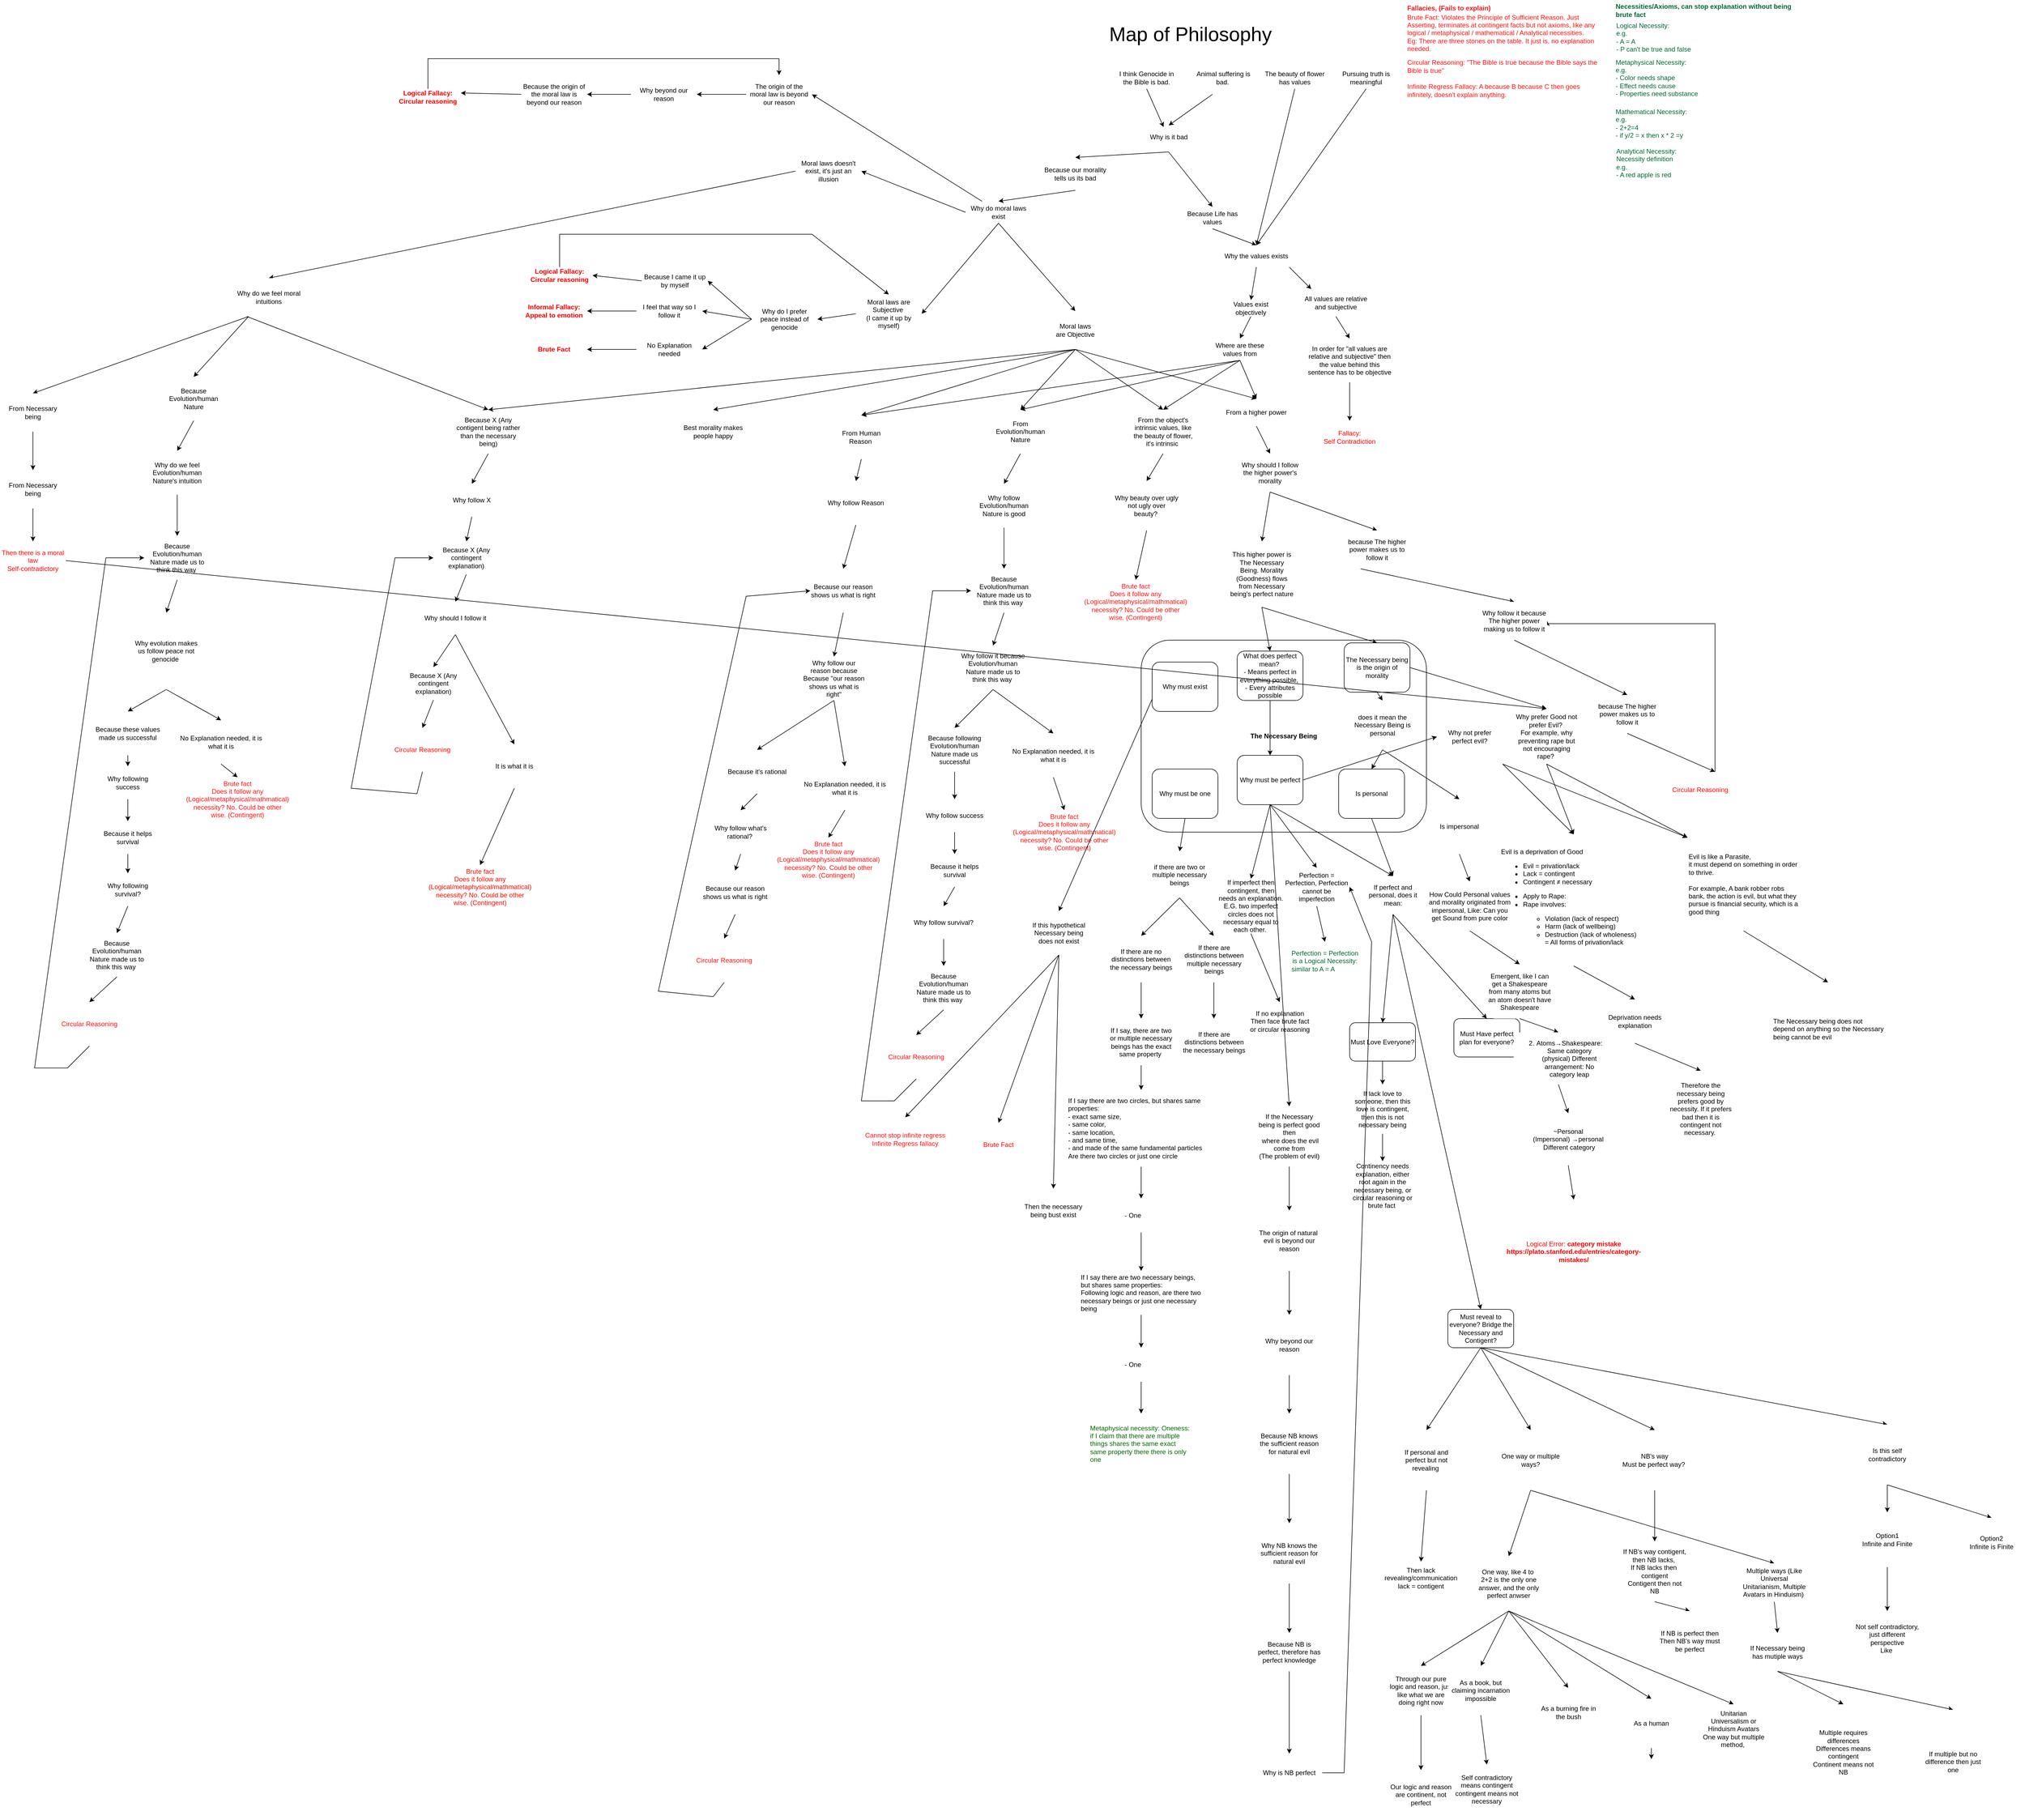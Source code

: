 <mxfile version="25.0.3">
  <diagram id="C5RBs43oDa-KdzZeNtuy" name="Page-1">
    <mxGraphModel dx="7774" dy="3400" grid="1" gridSize="10" guides="1" tooltips="1" connect="1" arrows="1" fold="1" page="1" pageScale="1" pageWidth="827" pageHeight="1169" math="0" shadow="0">
      <root>
        <mxCell id="WIyWlLk6GJQsqaUBKTNV-0" />
        <mxCell id="WIyWlLk6GJQsqaUBKTNV-1" parent="WIyWlLk6GJQsqaUBKTNV-0" />
        <mxCell id="WIyWlLk6GJQsqaUBKTNV-6" value="Why is it bad" style="rhombus;html=1;shadow=0;fontFamily=Helvetica;fontSize=12;align=center;strokeWidth=1;spacing=6;spacingTop=-4;strokeColor=none;" parent="WIyWlLk6GJQsqaUBKTNV-1" vertex="1">
          <mxGeometry x="130" y="230" width="100" height="50" as="geometry" />
        </mxCell>
        <mxCell id="WIyWlLk6GJQsqaUBKTNV-7" value="Because our morality tells us its bad" style="rounded=1;whiteSpace=wrap;html=1;fontSize=12;glass=0;strokeWidth=1;shadow=0;strokeColor=none;" parent="WIyWlLk6GJQsqaUBKTNV-1" vertex="1">
          <mxGeometry x="-50" y="290" width="120" height="60" as="geometry" />
        </mxCell>
        <mxCell id="QD0f9zcT27Hbj5ne9ohG-0" value="I think Genocide in the Bible is bad." style="rounded=1;whiteSpace=wrap;html=1;fontSize=12;glass=0;strokeWidth=1;shadow=0;strokeColor=none;" parent="WIyWlLk6GJQsqaUBKTNV-1" vertex="1">
          <mxGeometry x="80" y="125" width="120" height="40" as="geometry" />
        </mxCell>
        <mxCell id="QD0f9zcT27Hbj5ne9ohG-2" value="Animal suffering is bad.&amp;nbsp;" style="rounded=1;whiteSpace=wrap;html=1;fontSize=12;glass=0;strokeWidth=1;shadow=0;strokeColor=none;" parent="WIyWlLk6GJQsqaUBKTNV-1" vertex="1">
          <mxGeometry x="220" y="125" width="120" height="40" as="geometry" />
        </mxCell>
        <mxCell id="QD0f9zcT27Hbj5ne9ohG-5" value="" style="endArrow=classic;html=1;rounded=0;entryX=0.502;entryY=0.032;entryDx=0;entryDy=0;entryPerimeter=0;" parent="WIyWlLk6GJQsqaUBKTNV-1" target="WIyWlLk6GJQsqaUBKTNV-6" edge="1">
          <mxGeometry width="50" height="50" relative="1" as="geometry">
            <mxPoint x="260" y="175" as="sourcePoint" />
            <mxPoint x="140" y="285" as="targetPoint" />
          </mxGeometry>
        </mxCell>
        <mxCell id="QD0f9zcT27Hbj5ne9ohG-6" value="&lt;font style=&quot;font-size: 36px;&quot;&gt;Map of Philosophy&lt;/font&gt;" style="text;html=1;align=center;verticalAlign=middle;whiteSpace=wrap;rounded=0;" parent="WIyWlLk6GJQsqaUBKTNV-1" vertex="1">
          <mxGeometry x="10" y="50" width="420" height="30" as="geometry" />
        </mxCell>
        <mxCell id="QD0f9zcT27Hbj5ne9ohG-8" value="Brute Fact: Violates the Principle of Sufficient Reason. Just Asserting, terminates at contingent facts but not axioms, like any logical / metaphysical / mathematical / Analytical necessities.&amp;nbsp;&amp;nbsp;&lt;div&gt;Eg: There are three stones on the table. It just is, no explanation needed.&amp;nbsp;&amp;nbsp;&lt;/div&gt;" style="text;html=1;align=left;verticalAlign=middle;whiteSpace=wrap;rounded=0;fontColor=#FF1212;" parent="WIyWlLk6GJQsqaUBKTNV-1" vertex="1">
          <mxGeometry x="613" y="28" width="350" height="70" as="geometry" />
        </mxCell>
        <mxCell id="QD0f9zcT27Hbj5ne9ohG-10" value="" style="endArrow=classic;html=1;rounded=0;exitX=0.5;exitY=1;exitDx=0;exitDy=0;" parent="WIyWlLk6GJQsqaUBKTNV-1" source="QD0f9zcT27Hbj5ne9ohG-0" target="WIyWlLk6GJQsqaUBKTNV-6" edge="1">
          <mxGeometry width="50" height="50" relative="1" as="geometry">
            <mxPoint x="260" y="300" as="sourcePoint" />
            <mxPoint x="140" y="281" as="targetPoint" />
            <Array as="points" />
          </mxGeometry>
        </mxCell>
        <mxCell id="PPzZ9EKausJ6tj47_pqB-0" value="" style="endArrow=classic;html=1;rounded=0;exitX=0.5;exitY=1;exitDx=0;exitDy=0;entryX=0.5;entryY=0;entryDx=0;entryDy=0;" parent="WIyWlLk6GJQsqaUBKTNV-1" source="WIyWlLk6GJQsqaUBKTNV-6" target="PPzZ9EKausJ6tj47_pqB-1" edge="1">
          <mxGeometry width="50" height="50" relative="1" as="geometry">
            <mxPoint x="380" y="410" as="sourcePoint" />
            <mxPoint x="280" y="370" as="targetPoint" />
          </mxGeometry>
        </mxCell>
        <mxCell id="PPzZ9EKausJ6tj47_pqB-1" value="Because Life has values" style="rounded=1;whiteSpace=wrap;html=1;fontSize=12;glass=0;strokeWidth=1;shadow=0;strokeColor=none;" parent="WIyWlLk6GJQsqaUBKTNV-1" vertex="1">
          <mxGeometry x="200" y="380" width="120" height="40" as="geometry" />
        </mxCell>
        <mxCell id="PPzZ9EKausJ6tj47_pqB-2" value="" style="endArrow=classic;html=1;rounded=0;exitX=0.5;exitY=1;exitDx=0;exitDy=0;entryX=0.5;entryY=0;entryDx=0;entryDy=0;" parent="WIyWlLk6GJQsqaUBKTNV-1" source="WIyWlLk6GJQsqaUBKTNV-6" target="WIyWlLk6GJQsqaUBKTNV-7" edge="1">
          <mxGeometry width="50" height="50" relative="1" as="geometry">
            <mxPoint x="210" y="350" as="sourcePoint" />
            <mxPoint x="260" y="300" as="targetPoint" />
          </mxGeometry>
        </mxCell>
        <mxCell id="PPzZ9EKausJ6tj47_pqB-3" value="" style="endArrow=classic;html=1;rounded=0;exitX=0.5;exitY=1;exitDx=0;exitDy=0;entryX=0.5;entryY=0;entryDx=0;entryDy=0;" parent="WIyWlLk6GJQsqaUBKTNV-1" source="PPzZ9EKausJ6tj47_pqB-1" target="PPzZ9EKausJ6tj47_pqB-4" edge="1">
          <mxGeometry width="50" height="50" relative="1" as="geometry">
            <mxPoint x="250" y="350" as="sourcePoint" />
            <mxPoint x="410" y="440" as="targetPoint" />
          </mxGeometry>
        </mxCell>
        <mxCell id="PPzZ9EKausJ6tj47_pqB-4" value="Why the values exists" style="rounded=1;whiteSpace=wrap;html=1;fontSize=12;glass=0;strokeWidth=1;shadow=0;strokeColor=none;" parent="WIyWlLk6GJQsqaUBKTNV-1" vertex="1">
          <mxGeometry x="280" y="450" width="120" height="40" as="geometry" />
        </mxCell>
        <mxCell id="PPzZ9EKausJ6tj47_pqB-5" value="" style="endArrow=classic;html=1;rounded=0;exitX=1;exitY=1;exitDx=0;exitDy=0;" parent="WIyWlLk6GJQsqaUBKTNV-1" source="PPzZ9EKausJ6tj47_pqB-4" edge="1">
          <mxGeometry width="50" height="50" relative="1" as="geometry">
            <mxPoint x="380" y="490" as="sourcePoint" />
            <mxPoint x="440" y="530" as="targetPoint" />
          </mxGeometry>
        </mxCell>
        <mxCell id="PPzZ9EKausJ6tj47_pqB-6" value="Values exist objectively" style="rounded=1;whiteSpace=wrap;html=1;fontSize=12;glass=0;strokeWidth=1;shadow=0;strokeColor=none;" parent="WIyWlLk6GJQsqaUBKTNV-1" vertex="1">
          <mxGeometry x="270" y="550" width="120" height="30" as="geometry" />
        </mxCell>
        <mxCell id="PPzZ9EKausJ6tj47_pqB-8" value="&lt;div&gt;All values are relative and s&lt;span style=&quot;background-color: initial;&quot;&gt;ubjective&lt;/span&gt;&lt;/div&gt;" style="rounded=1;whiteSpace=wrap;html=1;fontSize=12;glass=0;strokeWidth=1;shadow=0;strokeColor=none;" parent="WIyWlLk6GJQsqaUBKTNV-1" vertex="1">
          <mxGeometry x="425" y="530" width="120" height="50" as="geometry" />
        </mxCell>
        <mxCell id="PPzZ9EKausJ6tj47_pqB-9" value="" style="endArrow=classic;html=1;rounded=0;exitX=0.5;exitY=1;exitDx=0;exitDy=0;entryX=0.5;entryY=0;entryDx=0;entryDy=0;" parent="WIyWlLk6GJQsqaUBKTNV-1" source="PPzZ9EKausJ6tj47_pqB-4" target="PPzZ9EKausJ6tj47_pqB-6" edge="1">
          <mxGeometry width="50" height="50" relative="1" as="geometry">
            <mxPoint x="390" y="500" as="sourcePoint" />
            <mxPoint x="440" y="450" as="targetPoint" />
          </mxGeometry>
        </mxCell>
        <mxCell id="PPzZ9EKausJ6tj47_pqB-11" value="" style="endArrow=classic;html=1;rounded=0;entryX=0.5;entryY=0;entryDx=0;entryDy=0;exitX=0.5;exitY=1;exitDx=0;exitDy=0;" parent="WIyWlLk6GJQsqaUBKTNV-1" source="PPzZ9EKausJ6tj47_pqB-8" target="PPzZ9EKausJ6tj47_pqB-12" edge="1">
          <mxGeometry width="50" height="50" relative="1" as="geometry">
            <mxPoint x="480" y="560" as="sourcePoint" />
            <mxPoint x="520" y="610" as="targetPoint" />
          </mxGeometry>
        </mxCell>
        <mxCell id="PPzZ9EKausJ6tj47_pqB-12" value="In order for &quot;all values are relative and subjective&quot; then the value behind this sentence has to be objective" style="rounded=1;whiteSpace=wrap;html=1;fontSize=12;glass=0;strokeWidth=1;shadow=0;strokeColor=none;" parent="WIyWlLk6GJQsqaUBKTNV-1" vertex="1">
          <mxGeometry x="430" y="620" width="160" height="80" as="geometry" />
        </mxCell>
        <mxCell id="PPzZ9EKausJ6tj47_pqB-13" value="" style="endArrow=classic;html=1;rounded=0;exitX=0.5;exitY=1;exitDx=0;exitDy=0;entryX=0.5;entryY=0;entryDx=0;entryDy=0;" parent="WIyWlLk6GJQsqaUBKTNV-1" source="PPzZ9EKausJ6tj47_pqB-12" target="PPzZ9EKausJ6tj47_pqB-14" edge="1">
          <mxGeometry width="50" height="50" relative="1" as="geometry">
            <mxPoint x="420" y="630" as="sourcePoint" />
            <mxPoint x="510" y="750" as="targetPoint" />
          </mxGeometry>
        </mxCell>
        <mxCell id="PPzZ9EKausJ6tj47_pqB-14" value="&lt;div&gt;Fallacy:&lt;/div&gt;Self Contradiction" style="rounded=1;whiteSpace=wrap;html=1;fontSize=12;glass=0;strokeWidth=1;shadow=0;strokeColor=none;fontColor=#FB0303;" parent="WIyWlLk6GJQsqaUBKTNV-1" vertex="1">
          <mxGeometry x="430" y="770" width="160" height="60" as="geometry" />
        </mxCell>
        <mxCell id="PPzZ9EKausJ6tj47_pqB-15" value="" style="endArrow=classic;html=1;rounded=0;entryX=0.5;entryY=0;entryDx=0;entryDy=0;exitX=0.5;exitY=1;exitDx=0;exitDy=0;" parent="WIyWlLk6GJQsqaUBKTNV-1" source="PPzZ9EKausJ6tj47_pqB-16" target="PPzZ9EKausJ6tj47_pqB-4" edge="1">
          <mxGeometry width="50" height="50" relative="1" as="geometry">
            <mxPoint x="450" y="400" as="sourcePoint" />
            <mxPoint x="360" y="420" as="targetPoint" />
          </mxGeometry>
        </mxCell>
        <mxCell id="PPzZ9EKausJ6tj47_pqB-16" value="The beauty of flower has values" style="rounded=1;whiteSpace=wrap;html=1;fontSize=12;glass=0;strokeWidth=1;shadow=0;strokeColor=none;" parent="WIyWlLk6GJQsqaUBKTNV-1" vertex="1">
          <mxGeometry x="350" y="125" width="120" height="40" as="geometry" />
        </mxCell>
        <mxCell id="PPzZ9EKausJ6tj47_pqB-17" value="Pursuing truth is meaningful" style="rounded=1;whiteSpace=wrap;html=1;fontSize=12;glass=0;strokeWidth=1;shadow=0;strokeColor=none;" parent="WIyWlLk6GJQsqaUBKTNV-1" vertex="1">
          <mxGeometry x="480" y="125" width="120" height="40" as="geometry" />
        </mxCell>
        <mxCell id="PPzZ9EKausJ6tj47_pqB-18" value="" style="endArrow=classic;html=1;rounded=0;entryX=0.5;entryY=0;entryDx=0;entryDy=0;exitX=0.5;exitY=1;exitDx=0;exitDy=0;" parent="WIyWlLk6GJQsqaUBKTNV-1" source="PPzZ9EKausJ6tj47_pqB-17" target="PPzZ9EKausJ6tj47_pqB-4" edge="1">
          <mxGeometry width="50" height="50" relative="1" as="geometry">
            <mxPoint x="310" y="470" as="sourcePoint" />
            <mxPoint x="360" y="420" as="targetPoint" />
          </mxGeometry>
        </mxCell>
        <mxCell id="PPzZ9EKausJ6tj47_pqB-19" value="" style="endArrow=classic;html=1;rounded=0;entryX=0.5;entryY=0;entryDx=0;entryDy=0;exitX=0.5;exitY=1;exitDx=0;exitDy=0;" parent="WIyWlLk6GJQsqaUBKTNV-1" source="PPzZ9EKausJ6tj47_pqB-26" target="PPzZ9EKausJ6tj47_pqB-20" edge="1">
          <mxGeometry width="50" height="50" relative="1" as="geometry">
            <mxPoint x="320" y="660" as="sourcePoint" />
            <mxPoint x="330" y="640" as="targetPoint" />
          </mxGeometry>
        </mxCell>
        <mxCell id="PPzZ9EKausJ6tj47_pqB-20" value="From a higher power" style="rounded=1;whiteSpace=wrap;html=1;fontSize=12;glass=0;strokeWidth=1;shadow=0;strokeColor=none;" parent="WIyWlLk6GJQsqaUBKTNV-1" vertex="1">
          <mxGeometry x="280" y="730" width="120" height="50" as="geometry" />
        </mxCell>
        <mxCell id="PPzZ9EKausJ6tj47_pqB-23" value="" style="endArrow=classic;html=1;rounded=0;entryX=0.5;entryY=0;entryDx=0;entryDy=0;exitX=0.5;exitY=1;exitDx=0;exitDy=0;" parent="WIyWlLk6GJQsqaUBKTNV-1" source="PPzZ9EKausJ6tj47_pqB-26" target="PPzZ9EKausJ6tj47_pqB-24" edge="1">
          <mxGeometry width="50" height="50" relative="1" as="geometry">
            <mxPoint x="230" y="640" as="sourcePoint" />
            <mxPoint x="220" y="630" as="targetPoint" />
          </mxGeometry>
        </mxCell>
        <mxCell id="PPzZ9EKausJ6tj47_pqB-24" value="From the object&#39;s intrinsic values, like the beauty of flower, it&#39;s intrinsic&amp;nbsp;" style="rounded=1;whiteSpace=wrap;html=1;fontSize=12;glass=0;strokeWidth=1;shadow=0;strokeColor=none;" parent="WIyWlLk6GJQsqaUBKTNV-1" vertex="1">
          <mxGeometry x="110" y="750" width="120" height="80" as="geometry" />
        </mxCell>
        <mxCell id="PPzZ9EKausJ6tj47_pqB-26" value="Where are these values from" style="rounded=1;whiteSpace=wrap;html=1;fontSize=12;glass=0;strokeWidth=1;shadow=0;strokeColor=none;" parent="WIyWlLk6GJQsqaUBKTNV-1" vertex="1">
          <mxGeometry x="250" y="620" width="120" height="40" as="geometry" />
        </mxCell>
        <mxCell id="PPzZ9EKausJ6tj47_pqB-27" value="" style="endArrow=classic;html=1;rounded=0;exitX=0.5;exitY=1;exitDx=0;exitDy=0;entryX=0.5;entryY=0;entryDx=0;entryDy=0;" parent="WIyWlLk6GJQsqaUBKTNV-1" source="PPzZ9EKausJ6tj47_pqB-6" target="PPzZ9EKausJ6tj47_pqB-26" edge="1">
          <mxGeometry width="50" height="50" relative="1" as="geometry">
            <mxPoint x="350" y="500" as="sourcePoint" />
            <mxPoint x="340" y="560" as="targetPoint" />
          </mxGeometry>
        </mxCell>
        <mxCell id="PPzZ9EKausJ6tj47_pqB-29" value="This higher power is The Necessary Being. Morality (Goodness) flows from Necessary being&#39;s perfect nature" style="rounded=1;whiteSpace=wrap;html=1;fontSize=12;glass=0;strokeWidth=1;shadow=0;strokeColor=none;" parent="WIyWlLk6GJQsqaUBKTNV-1" vertex="1">
          <mxGeometry x="290" y="990" width="120" height="120" as="geometry" />
        </mxCell>
        <mxCell id="PPzZ9EKausJ6tj47_pqB-30" value="Why should I follow the higher power&#39;s morality" style="rounded=1;whiteSpace=wrap;html=1;fontSize=12;glass=0;strokeWidth=1;shadow=0;strokeColor=none;" parent="WIyWlLk6GJQsqaUBKTNV-1" vertex="1">
          <mxGeometry x="305" y="830" width="120" height="70" as="geometry" />
        </mxCell>
        <mxCell id="PPzZ9EKausJ6tj47_pqB-32" value="" style="endArrow=classic;html=1;rounded=0;entryX=0.5;entryY=0;entryDx=0;entryDy=0;exitX=0.5;exitY=1;exitDx=0;exitDy=0;" parent="WIyWlLk6GJQsqaUBKTNV-1" source="PPzZ9EKausJ6tj47_pqB-30" target="PPzZ9EKausJ6tj47_pqB-29" edge="1">
          <mxGeometry width="50" height="50" relative="1" as="geometry">
            <mxPoint x="350" y="850" as="sourcePoint" />
            <mxPoint x="400" y="800" as="targetPoint" />
          </mxGeometry>
        </mxCell>
        <mxCell id="PPzZ9EKausJ6tj47_pqB-33" value="&lt;b&gt;The Necessary Being&lt;/b&gt;" style="rounded=1;whiteSpace=wrap;html=1;fontSize=12;glass=0;strokeWidth=1;shadow=0;strokeColor=default;align=center;" parent="WIyWlLk6GJQsqaUBKTNV-1" vertex="1">
          <mxGeometry x="130" y="1170" width="520" height="350" as="geometry" />
        </mxCell>
        <mxCell id="PPzZ9EKausJ6tj47_pqB-34" value="" style="endArrow=classic;html=1;rounded=0;exitX=0.5;exitY=1;exitDx=0;exitDy=0;entryX=0.5;entryY=0;entryDx=0;entryDy=0;" parent="WIyWlLk6GJQsqaUBKTNV-1" source="PPzZ9EKausJ6tj47_pqB-29" target="ZLIjozgTDZ2RWZ3KY44F-0" edge="1">
          <mxGeometry width="50" height="50" relative="1" as="geometry">
            <mxPoint x="430" y="960" as="sourcePoint" />
            <mxPoint x="480" y="910" as="targetPoint" />
          </mxGeometry>
        </mxCell>
        <mxCell id="PPzZ9EKausJ6tj47_pqB-35" value="Fallacies, (Fails to explain)" style="text;html=1;align=left;verticalAlign=middle;whiteSpace=wrap;rounded=0;fontColor=#FF1212;fontStyle=1" parent="WIyWlLk6GJQsqaUBKTNV-1" vertex="1">
          <mxGeometry x="613" y="3" width="237" height="30" as="geometry" />
        </mxCell>
        <mxCell id="PPzZ9EKausJ6tj47_pqB-36" value="&lt;div&gt;If the Necessary being is perfect good then&lt;/div&gt;&lt;div&gt;&lt;span style=&quot;background-color: initial;&quot;&gt;&amp;nbsp;where does the evil come from&lt;/span&gt;&lt;/div&gt;&lt;div&gt;(The problem of evil)&lt;/div&gt;" style="rounded=1;whiteSpace=wrap;html=1;fontSize=12;glass=0;strokeWidth=1;shadow=0;strokeColor=none;" parent="WIyWlLk6GJQsqaUBKTNV-1" vertex="1">
          <mxGeometry x="340" y="2020" width="120" height="110" as="geometry" />
        </mxCell>
        <mxCell id="PPzZ9EKausJ6tj47_pqB-37" value="" style="endArrow=classic;html=1;rounded=0;exitX=0.5;exitY=1;exitDx=0;exitDy=0;entryX=0.5;entryY=0;entryDx=0;entryDy=0;" parent="WIyWlLk6GJQsqaUBKTNV-1" source="ZLIjozgTDZ2RWZ3KY44F-1" target="ZLIjozgTDZ2RWZ3KY44F-10" edge="1">
          <mxGeometry width="50" height="50" relative="1" as="geometry">
            <mxPoint x="350" y="1550" as="sourcePoint" />
            <mxPoint x="210" y="1550" as="targetPoint" />
          </mxGeometry>
        </mxCell>
        <mxCell id="PPzZ9EKausJ6tj47_pqB-40" value="" style="endArrow=classic;html=1;rounded=0;exitX=0.5;exitY=1;exitDx=0;exitDy=0;entryX=0.5;entryY=0;entryDx=0;entryDy=0;" parent="WIyWlLk6GJQsqaUBKTNV-1" source="PPzZ9EKausJ6tj47_pqB-24" target="PPzZ9EKausJ6tj47_pqB-41" edge="1">
          <mxGeometry width="50" height="50" relative="1" as="geometry">
            <mxPoint x="330" y="830" as="sourcePoint" />
            <mxPoint x="180" y="820" as="targetPoint" />
          </mxGeometry>
        </mxCell>
        <mxCell id="PPzZ9EKausJ6tj47_pqB-41" value="Why beauty over ugly not ugly over beauty?&amp;nbsp;" style="rounded=1;whiteSpace=wrap;html=1;fontSize=12;glass=0;strokeWidth=1;shadow=0;strokeColor=none;" parent="WIyWlLk6GJQsqaUBKTNV-1" vertex="1">
          <mxGeometry x="80" y="880" width="120" height="90" as="geometry" />
        </mxCell>
        <mxCell id="PPzZ9EKausJ6tj47_pqB-42" value="Brute fact&lt;div&gt;Does it follow any (Logical/metaphysical/mathmatical) necessity? No. Could be other wise. (Contingent)&lt;/div&gt;" style="rounded=1;whiteSpace=wrap;html=1;fontSize=12;glass=0;strokeWidth=1;shadow=0;strokeColor=none;fontColor=#FF1212;" parent="WIyWlLk6GJQsqaUBKTNV-1" vertex="1">
          <mxGeometry x="40" y="1060" width="160" height="80" as="geometry" />
        </mxCell>
        <mxCell id="PPzZ9EKausJ6tj47_pqB-44" value="" style="endArrow=classic;html=1;rounded=0;exitX=0.5;exitY=1;exitDx=0;exitDy=0;entryX=0.5;entryY=0;entryDx=0;entryDy=0;" parent="WIyWlLk6GJQsqaUBKTNV-1" source="PPzZ9EKausJ6tj47_pqB-41" target="PPzZ9EKausJ6tj47_pqB-42" edge="1">
          <mxGeometry width="50" height="50" relative="1" as="geometry">
            <mxPoint x="190" y="785" as="sourcePoint" />
            <mxPoint x="190" y="830" as="targetPoint" />
          </mxGeometry>
        </mxCell>
        <mxCell id="PPzZ9EKausJ6tj47_pqB-45" value="Why do moral laws exist" style="rounded=1;whiteSpace=wrap;html=1;fontSize=12;glass=0;strokeWidth=1;shadow=0;strokeColor=none;" parent="WIyWlLk6GJQsqaUBKTNV-1" vertex="1">
          <mxGeometry x="-190" y="370" width="120" height="40" as="geometry" />
        </mxCell>
        <mxCell id="PPzZ9EKausJ6tj47_pqB-46" value="From Evolution/human Nature" style="rounded=1;whiteSpace=wrap;html=1;fontSize=12;glass=0;strokeWidth=1;shadow=0;strokeColor=none;" parent="WIyWlLk6GJQsqaUBKTNV-1" vertex="1">
          <mxGeometry x="-150" y="750" width="120" height="80" as="geometry" />
        </mxCell>
        <mxCell id="PPzZ9EKausJ6tj47_pqB-47" value="From Human Reason&amp;nbsp;" style="rounded=1;whiteSpace=wrap;html=1;fontSize=12;glass=0;strokeWidth=1;shadow=0;strokeColor=none;" parent="WIyWlLk6GJQsqaUBKTNV-1" vertex="1">
          <mxGeometry x="-440" y="760" width="120" height="80" as="geometry" />
        </mxCell>
        <mxCell id="PPzZ9EKausJ6tj47_pqB-48" value="" style="endArrow=classic;html=1;rounded=0;exitX=0.5;exitY=1;exitDx=0;exitDy=0;entryX=0.5;entryY=0;entryDx=0;entryDy=0;" parent="WIyWlLk6GJQsqaUBKTNV-1" source="WIyWlLk6GJQsqaUBKTNV-7" target="PPzZ9EKausJ6tj47_pqB-45" edge="1">
          <mxGeometry width="50" height="50" relative="1" as="geometry">
            <mxPoint x="100" y="660" as="sourcePoint" />
            <mxPoint x="150" y="610" as="targetPoint" />
          </mxGeometry>
        </mxCell>
        <mxCell id="PPzZ9EKausJ6tj47_pqB-49" value="" style="endArrow=classic;html=1;rounded=0;exitX=0.5;exitY=1;exitDx=0;exitDy=0;entryX=1;entryY=0.5;entryDx=0;entryDy=0;" parent="WIyWlLk6GJQsqaUBKTNV-1" source="PPzZ9EKausJ6tj47_pqB-45" target="PPzZ9EKausJ6tj47_pqB-50" edge="1">
          <mxGeometry width="50" height="50" relative="1" as="geometry">
            <mxPoint x="110" y="680" as="sourcePoint" />
            <mxPoint x="-190" y="570" as="targetPoint" />
          </mxGeometry>
        </mxCell>
        <mxCell id="PPzZ9EKausJ6tj47_pqB-50" value="Moral laws are Subjective&amp;nbsp;&lt;div&gt;(I&amp;nbsp;came it up by myself)&lt;/div&gt;" style="rounded=1;whiteSpace=wrap;html=1;fontSize=12;glass=0;strokeWidth=1;shadow=0;strokeColor=none;" parent="WIyWlLk6GJQsqaUBKTNV-1" vertex="1">
          <mxGeometry x="-390" y="540" width="120" height="70" as="geometry" />
        </mxCell>
        <mxCell id="PPzZ9EKausJ6tj47_pqB-51" value="Moral laws are&amp;nbsp;&lt;span style=&quot;background-color: initial;&quot;&gt;Objective&lt;/span&gt;" style="rounded=1;whiteSpace=wrap;html=1;fontSize=12;glass=0;strokeWidth=1;shadow=0;strokeColor=none;" parent="WIyWlLk6GJQsqaUBKTNV-1" vertex="1">
          <mxGeometry x="-50" y="570" width="120" height="70" as="geometry" />
        </mxCell>
        <mxCell id="PPzZ9EKausJ6tj47_pqB-53" value="" style="endArrow=classic;html=1;rounded=0;exitX=0.5;exitY=1;exitDx=0;exitDy=0;entryX=0.5;entryY=0;entryDx=0;entryDy=0;" parent="WIyWlLk6GJQsqaUBKTNV-1" source="PPzZ9EKausJ6tj47_pqB-45" target="PPzZ9EKausJ6tj47_pqB-51" edge="1">
          <mxGeometry width="50" height="50" relative="1" as="geometry">
            <mxPoint x="60" y="590" as="sourcePoint" />
            <mxPoint x="110" y="540" as="targetPoint" />
          </mxGeometry>
        </mxCell>
        <mxCell id="PPzZ9EKausJ6tj47_pqB-56" value="" style="endArrow=classic;html=1;rounded=0;exitX=0.5;exitY=1;exitDx=0;exitDy=0;entryX=0.5;entryY=0;entryDx=0;entryDy=0;" parent="WIyWlLk6GJQsqaUBKTNV-1" source="PPzZ9EKausJ6tj47_pqB-51" target="PPzZ9EKausJ6tj47_pqB-46" edge="1">
          <mxGeometry width="50" height="50" relative="1" as="geometry">
            <mxPoint x="70" y="710" as="sourcePoint" />
            <mxPoint x="120" y="660" as="targetPoint" />
          </mxGeometry>
        </mxCell>
        <mxCell id="PPzZ9EKausJ6tj47_pqB-57" value="" style="endArrow=classic;html=1;rounded=0;exitX=0.5;exitY=1;exitDx=0;exitDy=0;entryX=0.5;entryY=0;entryDx=0;entryDy=0;" parent="WIyWlLk6GJQsqaUBKTNV-1" source="PPzZ9EKausJ6tj47_pqB-20" target="PPzZ9EKausJ6tj47_pqB-30" edge="1">
          <mxGeometry width="50" height="50" relative="1" as="geometry">
            <mxPoint x="70" y="710" as="sourcePoint" />
            <mxPoint x="120" y="660" as="targetPoint" />
          </mxGeometry>
        </mxCell>
        <mxCell id="PPzZ9EKausJ6tj47_pqB-58" value="" style="endArrow=classic;html=1;rounded=0;exitX=0.5;exitY=1;exitDx=0;exitDy=0;entryX=0.5;entryY=0;entryDx=0;entryDy=0;" parent="WIyWlLk6GJQsqaUBKTNV-1" source="PPzZ9EKausJ6tj47_pqB-51" target="PPzZ9EKausJ6tj47_pqB-47" edge="1">
          <mxGeometry width="50" height="50" relative="1" as="geometry">
            <mxPoint x="-170" y="680" as="sourcePoint" />
            <mxPoint x="-70" y="630" as="targetPoint" />
          </mxGeometry>
        </mxCell>
        <mxCell id="PPzZ9EKausJ6tj47_pqB-59" value="" style="endArrow=classic;html=1;rounded=0;exitX=0.5;exitY=1;exitDx=0;exitDy=0;entryX=0.5;entryY=0;entryDx=0;entryDy=0;" parent="WIyWlLk6GJQsqaUBKTNV-1" source="PPzZ9EKausJ6tj47_pqB-26" target="PPzZ9EKausJ6tj47_pqB-47" edge="1">
          <mxGeometry width="50" height="50" relative="1" as="geometry">
            <mxPoint x="140" y="680" as="sourcePoint" />
            <mxPoint x="-140" y="700" as="targetPoint" />
          </mxGeometry>
        </mxCell>
        <mxCell id="PPzZ9EKausJ6tj47_pqB-60" value="" style="endArrow=classic;html=1;rounded=0;exitX=0.5;exitY=1;exitDx=0;exitDy=0;entryX=0.5;entryY=0;entryDx=0;entryDy=0;" parent="WIyWlLk6GJQsqaUBKTNV-1" source="PPzZ9EKausJ6tj47_pqB-26" target="PPzZ9EKausJ6tj47_pqB-46" edge="1">
          <mxGeometry width="50" height="50" relative="1" as="geometry">
            <mxPoint x="60" y="670" as="sourcePoint" />
            <mxPoint x="110" y="620" as="targetPoint" />
          </mxGeometry>
        </mxCell>
        <mxCell id="PPzZ9EKausJ6tj47_pqB-61" value="" style="endArrow=classic;html=1;rounded=0;entryX=0.5;entryY=0;entryDx=0;entryDy=0;" parent="WIyWlLk6GJQsqaUBKTNV-1" target="PPzZ9EKausJ6tj47_pqB-24" edge="1">
          <mxGeometry width="50" height="50" relative="1" as="geometry">
            <mxPoint x="10" y="640" as="sourcePoint" />
            <mxPoint x="110" y="620" as="targetPoint" />
          </mxGeometry>
        </mxCell>
        <mxCell id="PPzZ9EKausJ6tj47_pqB-62" value="" style="endArrow=classic;html=1;rounded=0;exitX=0.5;exitY=1;exitDx=0;exitDy=0;entryX=0.5;entryY=0;entryDx=0;entryDy=0;" parent="WIyWlLk6GJQsqaUBKTNV-1" source="PPzZ9EKausJ6tj47_pqB-30" target="PPzZ9EKausJ6tj47_pqB-63" edge="1">
          <mxGeometry width="50" height="50" relative="1" as="geometry">
            <mxPoint x="360" y="940" as="sourcePoint" />
            <mxPoint x="520" y="940" as="targetPoint" />
          </mxGeometry>
        </mxCell>
        <mxCell id="PPzZ9EKausJ6tj47_pqB-63" value="because The higher power makes us to follow it" style="rounded=1;whiteSpace=wrap;html=1;fontSize=12;glass=0;strokeWidth=1;shadow=0;strokeColor=none;" parent="WIyWlLk6GJQsqaUBKTNV-1" vertex="1">
          <mxGeometry x="500" y="970" width="120" height="70" as="geometry" />
        </mxCell>
        <mxCell id="PPzZ9EKausJ6tj47_pqB-64" value="" style="endArrow=classic;html=1;rounded=0;exitX=0.25;exitY=1;exitDx=0;exitDy=0;entryX=0.5;entryY=0;entryDx=0;entryDy=0;" parent="WIyWlLk6GJQsqaUBKTNV-1" source="PPzZ9EKausJ6tj47_pqB-63" target="U7u54B4pJAySY7Ac1LAJ-14" edge="1">
          <mxGeometry width="50" height="50" relative="1" as="geometry">
            <mxPoint x="380" y="1040" as="sourcePoint" />
            <mxPoint x="660" y="1070" as="targetPoint" />
          </mxGeometry>
        </mxCell>
        <mxCell id="PPzZ9EKausJ6tj47_pqB-67" style="edgeStyle=orthogonalEdgeStyle;rounded=0;orthogonalLoop=1;jettySize=auto;html=1;entryX=1;entryY=0.5;entryDx=0;entryDy=0;exitX=0.5;exitY=0;exitDx=0;exitDy=0;" parent="WIyWlLk6GJQsqaUBKTNV-1" source="PPzZ9EKausJ6tj47_pqB-65" target="U7u54B4pJAySY7Ac1LAJ-14" edge="1">
          <mxGeometry relative="1" as="geometry">
            <Array as="points">
              <mxPoint x="980" y="1140" />
              <mxPoint x="740" y="1140" />
            </Array>
            <mxPoint x="790" y="1140" as="targetPoint" />
          </mxGeometry>
        </mxCell>
        <mxCell id="PPzZ9EKausJ6tj47_pqB-65" value="&lt;font&gt;Circular Reasoning&lt;/font&gt;&lt;div&gt;&lt;br&gt;&lt;/div&gt;" style="rounded=1;whiteSpace=wrap;html=1;fontSize=12;glass=0;strokeWidth=1;shadow=0;strokeColor=none;align=left;fontColor=#FF0B03;" parent="WIyWlLk6GJQsqaUBKTNV-1" vertex="1">
          <mxGeometry x="1096" y="1410" width="160" height="80" as="geometry" />
        </mxCell>
        <mxCell id="PPzZ9EKausJ6tj47_pqB-68" value="Best morality makes people happy" style="rounded=1;whiteSpace=wrap;html=1;fontSize=12;glass=0;strokeWidth=1;shadow=0;strokeColor=none;" parent="WIyWlLk6GJQsqaUBKTNV-1" vertex="1">
          <mxGeometry x="-710" y="750" width="120" height="80" as="geometry" />
        </mxCell>
        <mxCell id="PPzZ9EKausJ6tj47_pqB-69" value="" style="endArrow=classic;html=1;rounded=0;entryX=0.5;entryY=0;entryDx=0;entryDy=0;exitX=1;exitY=0.5;exitDx=0;exitDy=0;" parent="WIyWlLk6GJQsqaUBKTNV-1" source="ZLIjozgTDZ2RWZ3KY44F-0" target="PPzZ9EKausJ6tj47_pqB-70" edge="1">
          <mxGeometry width="50" height="50" relative="1" as="geometry">
            <mxPoint x="730" y="1250" as="sourcePoint" />
            <mxPoint x="616" y="1110" as="targetPoint" />
          </mxGeometry>
        </mxCell>
        <mxCell id="PPzZ9EKausJ6tj47_pqB-70" value="Why prefer Good not prefer Evil?&amp;nbsp;&lt;br&gt;For example, why preventing rape but not encouraging rape?&amp;nbsp;" style="rounded=1;whiteSpace=wrap;html=1;fontSize=12;glass=0;strokeWidth=1;shadow=0;strokeColor=none;" parent="WIyWlLk6GJQsqaUBKTNV-1" vertex="1">
          <mxGeometry x="809" y="1295" width="120" height="101" as="geometry" />
        </mxCell>
        <mxCell id="PPzZ9EKausJ6tj47_pqB-72" value="" style="endArrow=classic;html=1;rounded=0;exitX=0.5;exitY=1;exitDx=0;exitDy=0;entryX=0.5;entryY=0;entryDx=0;entryDy=0;" parent="WIyWlLk6GJQsqaUBKTNV-1" source="PPzZ9EKausJ6tj47_pqB-70" target="PPzZ9EKausJ6tj47_pqB-73" edge="1">
          <mxGeometry width="50" height="50" relative="1" as="geometry">
            <mxPoint x="636" y="1480" as="sourcePoint" />
            <mxPoint x="716" y="1510" as="targetPoint" />
          </mxGeometry>
        </mxCell>
        <mxCell id="PPzZ9EKausJ6tj47_pqB-73" value="Evil is a deprivation of Good&lt;br&gt;&lt;ul depth=&quot;0&quot; class=&quot;-mt-1 list-disc space-y-2 pl-8&quot;&gt;&lt;li class=&quot;whitespace-normal break-words&quot;&gt;Evil = privation/lack&lt;/li&gt;&lt;li class=&quot;whitespace-normal break-words&quot;&gt;Lack = contingent&lt;/li&gt;&lt;li class=&quot;whitespace-normal break-words&quot;&gt;Contingent ≠ necessary&lt;/li&gt;&lt;/ul&gt;&lt;ul depth=&quot;0&quot; class=&quot;-mt-1 list-disc space-y-2 pl-8&quot;&gt;&lt;li class=&quot;whitespace-normal break-words&quot;&gt;Apply to Rape:&lt;/li&gt;&lt;li class=&quot;whitespace-normal break-words&quot;&gt;Rape involves:&lt;/li&gt;&lt;/ul&gt;&lt;ul depth=&quot;0&quot; class=&quot;-mt-1 list-disc space-y-2 pl-8&quot;&gt;&lt;ul&gt;&lt;li class=&quot;whitespace-normal break-words&quot;&gt;Violation (lack of respect)&lt;/li&gt;&lt;/ul&gt;&lt;ul&gt;&lt;li class=&quot;whitespace-normal break-words&quot;&gt;Harm (lack of wellbeing)&lt;/li&gt;&lt;/ul&gt;&lt;ul&gt;&lt;li class=&quot;whitespace-normal break-words&quot;&gt;Destruction (lack of wholeness)&lt;br&gt;= All forms of privation/lack&lt;/li&gt;&lt;/ul&gt;&lt;/ul&gt;" style="rounded=1;whiteSpace=wrap;html=1;fontSize=12;glass=0;strokeWidth=1;shadow=0;strokeColor=none;align=left;" parent="WIyWlLk6GJQsqaUBKTNV-1" vertex="1">
          <mxGeometry x="783.5" y="1524" width="270" height="240" as="geometry" />
        </mxCell>
        <mxCell id="PPzZ9EKausJ6tj47_pqB-74" value="" style="endArrow=classic;html=1;rounded=0;exitX=0.5;exitY=1;exitDx=0;exitDy=0;entryX=0.5;entryY=0;entryDx=0;entryDy=0;" parent="WIyWlLk6GJQsqaUBKTNV-1" source="PPzZ9EKausJ6tj47_pqB-46" target="PPzZ9EKausJ6tj47_pqB-75" edge="1">
          <mxGeometry width="50" height="50" relative="1" as="geometry">
            <mxPoint x="10" y="860" as="sourcePoint" />
            <mxPoint x="-110" y="890" as="targetPoint" />
          </mxGeometry>
        </mxCell>
        <mxCell id="PPzZ9EKausJ6tj47_pqB-75" value="Why follow Evolution/human Nature is good" style="rounded=1;whiteSpace=wrap;html=1;fontSize=12;glass=0;strokeWidth=1;shadow=0;strokeColor=none;" parent="WIyWlLk6GJQsqaUBKTNV-1" vertex="1">
          <mxGeometry x="-180" y="885" width="120" height="80" as="geometry" />
        </mxCell>
        <mxCell id="P64QPKIvVIQDgWqysjwf-0" value="Circular Reasoning: &quot;The Bible is true because the Bible says the Bible is true&quot;" style="text;html=1;align=left;verticalAlign=middle;whiteSpace=wrap;rounded=0;fontColor=#FF1212;" parent="WIyWlLk6GJQsqaUBKTNV-1" vertex="1">
          <mxGeometry x="613" y="103" width="350" height="42" as="geometry" />
        </mxCell>
        <mxCell id="P64QPKIvVIQDgWqysjwf-1" value="Infinite Regress Fallacy: A because B because C then goes infinitely, doesn&#39;t explain anything.&amp;nbsp;" style="text;html=1;align=left;verticalAlign=middle;whiteSpace=wrap;rounded=0;fontColor=#FF1212;" parent="WIyWlLk6GJQsqaUBKTNV-1" vertex="1">
          <mxGeometry x="613" y="147" width="350" height="42" as="geometry" />
        </mxCell>
        <mxCell id="P64QPKIvVIQDgWqysjwf-2" value="&lt;font&gt;Necessities/Axioms, can stop explanation without being brute fact&lt;/font&gt;" style="text;html=1;align=left;verticalAlign=middle;whiteSpace=wrap;rounded=0;fontColor=#006633;fontStyle=1" parent="WIyWlLk6GJQsqaUBKTNV-1" vertex="1">
          <mxGeometry x="993" y="3" width="337" height="37" as="geometry" />
        </mxCell>
        <mxCell id="P64QPKIvVIQDgWqysjwf-3" value="&lt;font&gt;Logical Necessity:&lt;br&gt;&lt;/font&gt;&lt;div&gt;&lt;font&gt;&lt;div&gt;e.g.&lt;/div&gt;&lt;div&gt;- A = A&lt;/div&gt;&lt;div&gt;- P can&#39;t be true and false&lt;/div&gt;&lt;/font&gt;&lt;/div&gt;" style="text;html=1;align=left;verticalAlign=middle;whiteSpace=wrap;rounded=0;fontColor=#006633;" parent="WIyWlLk6GJQsqaUBKTNV-1" vertex="1">
          <mxGeometry x="994" y="46" width="350" height="50" as="geometry" />
        </mxCell>
        <mxCell id="P64QPKIvVIQDgWqysjwf-4" value="&lt;div&gt;&lt;font&gt;Metaphysical Necessity:&lt;/font&gt;&lt;/div&gt;&lt;div&gt;&lt;font&gt;e.g.&lt;/font&gt;&lt;/div&gt;&lt;div&gt;&lt;font&gt;-&amp;nbsp;&lt;span style=&quot;background-color: initial;&quot;&gt;Color needs shape&lt;/span&gt;&lt;br&gt;&lt;/font&gt;&lt;/div&gt;&lt;div&gt;&lt;font&gt;- Effect needs cause&lt;/font&gt;&lt;/div&gt;&lt;div&gt;&lt;font&gt;- Properties need substance&lt;/font&gt;&lt;/div&gt;" style="text;html=1;align=left;verticalAlign=middle;whiteSpace=wrap;rounded=0;fontColor=#006633;" parent="WIyWlLk6GJQsqaUBKTNV-1" vertex="1">
          <mxGeometry x="993" y="71" width="350" height="148" as="geometry" />
        </mxCell>
        <mxCell id="P64QPKIvVIQDgWqysjwf-5" value="&lt;div&gt;&lt;font&gt;Mathematical Necessity:&lt;/font&gt;&lt;/div&gt;&lt;div&gt;&lt;font&gt;e.g.&lt;/font&gt;&lt;/div&gt;&lt;div&gt;&lt;font&gt;- 2+2=4&lt;/font&gt;&lt;/div&gt;&lt;div&gt;&lt;font&gt;- if y/2 = x then x * 2 =y&lt;/font&gt;&lt;/div&gt;" style="text;html=1;align=left;verticalAlign=middle;whiteSpace=wrap;rounded=0;fontColor=#006633;" parent="WIyWlLk6GJQsqaUBKTNV-1" vertex="1">
          <mxGeometry x="993" y="203" width="350" height="50" as="geometry" />
        </mxCell>
        <mxCell id="P64QPKIvVIQDgWqysjwf-11" value="" style="endArrow=classic;html=1;rounded=0;exitX=0.5;exitY=1;exitDx=0;exitDy=0;entryX=0.5;entryY=0;entryDx=0;entryDy=0;" parent="WIyWlLk6GJQsqaUBKTNV-1" source="PPzZ9EKausJ6tj47_pqB-73" target="P64QPKIvVIQDgWqysjwf-12" edge="1">
          <mxGeometry width="50" height="50" relative="1" as="geometry">
            <mxPoint x="886" y="1670" as="sourcePoint" />
            <mxPoint x="956" y="1770" as="targetPoint" />
          </mxGeometry>
        </mxCell>
        <mxCell id="P64QPKIvVIQDgWqysjwf-12" value="Deprivation needs explanation" style="rounded=1;whiteSpace=wrap;html=1;fontSize=12;glass=0;strokeWidth=1;shadow=0;strokeColor=none;" parent="WIyWlLk6GJQsqaUBKTNV-1" vertex="1">
          <mxGeometry x="970" y="1825" width="120" height="80" as="geometry" />
        </mxCell>
        <mxCell id="P64QPKIvVIQDgWqysjwf-13" value="" style="endArrow=classic;html=1;rounded=0;exitX=0.5;exitY=1;exitDx=0;exitDy=0;entryX=0.5;entryY=0;entryDx=0;entryDy=0;" parent="WIyWlLk6GJQsqaUBKTNV-1" source="P64QPKIvVIQDgWqysjwf-12" target="P64QPKIvVIQDgWqysjwf-14" edge="1">
          <mxGeometry width="50" height="50" relative="1" as="geometry">
            <mxPoint x="941" y="1710" as="sourcePoint" />
            <mxPoint x="976" y="1900" as="targetPoint" />
          </mxGeometry>
        </mxCell>
        <mxCell id="P64QPKIvVIQDgWqysjwf-14" value="Therefore the necessary being prefers good by necessity. If it prefers bad then it is contingent not necessary.&amp;nbsp;" style="rounded=1;whiteSpace=wrap;html=1;fontSize=12;glass=0;strokeWidth=1;shadow=0;strokeColor=none;" parent="WIyWlLk6GJQsqaUBKTNV-1" vertex="1">
          <mxGeometry x="1090" y="1955" width="120" height="140" as="geometry" />
        </mxCell>
        <mxCell id="U7u54B4pJAySY7Ac1LAJ-0" value="" style="endArrow=classic;html=1;rounded=0;exitX=0.5;exitY=1;exitDx=0;exitDy=0;entryX=0.5;entryY=0;entryDx=0;entryDy=0;" parent="WIyWlLk6GJQsqaUBKTNV-1" source="PPzZ9EKausJ6tj47_pqB-51" target="PPzZ9EKausJ6tj47_pqB-68" edge="1">
          <mxGeometry width="50" height="50" relative="1" as="geometry">
            <mxPoint x="-270" y="810" as="sourcePoint" />
            <mxPoint x="-220" y="760" as="targetPoint" />
          </mxGeometry>
        </mxCell>
        <mxCell id="U7u54B4pJAySY7Ac1LAJ-1" value="" style="endArrow=classic;html=1;rounded=0;exitX=0.5;exitY=1;exitDx=0;exitDy=0;entryX=0.5;entryY=0;entryDx=0;entryDy=0;" parent="WIyWlLk6GJQsqaUBKTNV-1" source="PPzZ9EKausJ6tj47_pqB-75" target="U7u54B4pJAySY7Ac1LAJ-2" edge="1">
          <mxGeometry width="50" height="50" relative="1" as="geometry">
            <mxPoint x="-60" y="940" as="sourcePoint" />
            <mxPoint x="-100" y="1030" as="targetPoint" />
          </mxGeometry>
        </mxCell>
        <mxCell id="U7u54B4pJAySY7Ac1LAJ-2" value="Because Evolution/human Nature made us to think this way&amp;nbsp;" style="rounded=1;whiteSpace=wrap;html=1;fontSize=12;glass=0;strokeWidth=1;shadow=0;strokeColor=none;" parent="WIyWlLk6GJQsqaUBKTNV-1" vertex="1">
          <mxGeometry x="-180" y="1040" width="120" height="80" as="geometry" />
        </mxCell>
        <mxCell id="U7u54B4pJAySY7Ac1LAJ-3" value="" style="endArrow=classic;html=1;rounded=0;exitX=0.5;exitY=1;exitDx=0;exitDy=0;entryX=0.5;entryY=0;entryDx=0;entryDy=0;" parent="WIyWlLk6GJQsqaUBKTNV-1" source="U7u54B4pJAySY7Ac1LAJ-2" target="U7u54B4pJAySY7Ac1LAJ-4" edge="1">
          <mxGeometry width="50" height="50" relative="1" as="geometry">
            <mxPoint x="40" y="1050" as="sourcePoint" />
            <mxPoint x="-150" y="1190" as="targetPoint" />
          </mxGeometry>
        </mxCell>
        <mxCell id="U7u54B4pJAySY7Ac1LAJ-4" value="Why follow it because Evolution/human Nature made us to think this way&amp;nbsp;" style="rounded=1;whiteSpace=wrap;html=1;fontSize=12;glass=0;strokeWidth=1;shadow=0;strokeColor=none;" parent="WIyWlLk6GJQsqaUBKTNV-1" vertex="1">
          <mxGeometry x="-200" y="1180" width="120" height="80" as="geometry" />
        </mxCell>
        <mxCell id="U7u54B4pJAySY7Ac1LAJ-5" value="" style="endArrow=classic;html=1;rounded=0;exitX=0.5;exitY=1;exitDx=0;exitDy=0;entryX=0.5;entryY=0;entryDx=0;entryDy=0;" parent="WIyWlLk6GJQsqaUBKTNV-1" source="U7u54B4pJAySY7Ac1LAJ-4" target="U7u54B4pJAySY7Ac1LAJ-6" edge="1">
          <mxGeometry width="50" height="50" relative="1" as="geometry">
            <mxPoint x="-40" y="1160" as="sourcePoint" />
            <mxPoint x="-170" y="1340" as="targetPoint" />
          </mxGeometry>
        </mxCell>
        <mxCell id="U7u54B4pJAySY7Ac1LAJ-6" value="Because following Evolution/human Nature made us successful" style="rounded=1;whiteSpace=wrap;html=1;fontSize=12;glass=0;strokeWidth=1;shadow=0;strokeColor=none;" parent="WIyWlLk6GJQsqaUBKTNV-1" vertex="1">
          <mxGeometry x="-270" y="1330" width="120" height="80" as="geometry" />
        </mxCell>
        <mxCell id="U7u54B4pJAySY7Ac1LAJ-7" value="" style="endArrow=classic;html=1;rounded=0;exitX=0.5;exitY=1;exitDx=0;exitDy=0;entryX=0.5;entryY=0;entryDx=0;entryDy=0;" parent="WIyWlLk6GJQsqaUBKTNV-1" source="U7u54B4pJAySY7Ac1LAJ-6" target="U7u54B4pJAySY7Ac1LAJ-47" edge="1">
          <mxGeometry width="50" height="50" relative="1" as="geometry">
            <mxPoint x="-150" y="1280" as="sourcePoint" />
            <mxPoint x="-190" y="1450" as="targetPoint" />
          </mxGeometry>
        </mxCell>
        <mxCell id="U7u54B4pJAySY7Ac1LAJ-8" value="Circular Reasoning" style="rounded=1;whiteSpace=wrap;html=1;fontSize=12;glass=0;strokeWidth=1;shadow=0;strokeColor=none;fontColor=#FF1212;" parent="WIyWlLk6GJQsqaUBKTNV-1" vertex="1">
          <mxGeometry x="-360" y="1890" width="160" height="80" as="geometry" />
        </mxCell>
        <mxCell id="U7u54B4pJAySY7Ac1LAJ-9" value="" style="endArrow=classic;html=1;rounded=0;entryX=0;entryY=0.5;entryDx=0;entryDy=0;exitX=0.5;exitY=1;exitDx=0;exitDy=0;" parent="WIyWlLk6GJQsqaUBKTNV-1" source="U7u54B4pJAySY7Ac1LAJ-8" target="U7u54B4pJAySY7Ac1LAJ-2" edge="1">
          <mxGeometry width="50" height="50" relative="1" as="geometry">
            <mxPoint x="-230" y="1730" as="sourcePoint" />
            <mxPoint x="-320" y="1060" as="targetPoint" />
            <Array as="points">
              <mxPoint x="-320" y="2010" />
              <mxPoint x="-380" y="2010" />
              <mxPoint x="-250" y="1080" />
            </Array>
          </mxGeometry>
        </mxCell>
        <mxCell id="U7u54B4pJAySY7Ac1LAJ-10" value="" style="endArrow=classic;html=1;rounded=0;exitX=0.5;exitY=1;exitDx=0;exitDy=0;entryX=0.5;entryY=0;entryDx=0;entryDy=0;" parent="WIyWlLk6GJQsqaUBKTNV-1" source="U7u54B4pJAySY7Ac1LAJ-4" target="U7u54B4pJAySY7Ac1LAJ-11" edge="1">
          <mxGeometry width="50" height="50" relative="1" as="geometry">
            <mxPoint x="-10" y="1430" as="sourcePoint" />
            <mxPoint x="-60" y="1340" as="targetPoint" />
          </mxGeometry>
        </mxCell>
        <mxCell id="U7u54B4pJAySY7Ac1LAJ-11" value="&lt;font color=&quot;#000000&quot;&gt;No Explanation needed, it is what it is&lt;/font&gt;" style="rounded=1;whiteSpace=wrap;html=1;fontSize=12;glass=0;strokeWidth=1;shadow=0;strokeColor=none;fontColor=#FF9999;" parent="WIyWlLk6GJQsqaUBKTNV-1" vertex="1">
          <mxGeometry x="-110" y="1340" width="160" height="80" as="geometry" />
        </mxCell>
        <mxCell id="U7u54B4pJAySY7Ac1LAJ-12" value="Brute fact&lt;div&gt;Does it follow any (Logical/metaphysical/mathmatical) necessity? No. Could be other wise. (Contingent)&lt;/div&gt;" style="rounded=1;whiteSpace=wrap;html=1;fontSize=12;glass=0;strokeWidth=1;shadow=0;strokeColor=none;fontColor=#FF1212;" parent="WIyWlLk6GJQsqaUBKTNV-1" vertex="1">
          <mxGeometry x="-90" y="1480" width="160" height="80" as="geometry" />
        </mxCell>
        <mxCell id="U7u54B4pJAySY7Ac1LAJ-13" value="" style="endArrow=classic;html=1;rounded=0;exitX=0.5;exitY=1;exitDx=0;exitDy=0;entryX=0.5;entryY=0;entryDx=0;entryDy=0;" parent="WIyWlLk6GJQsqaUBKTNV-1" source="U7u54B4pJAySY7Ac1LAJ-11" target="U7u54B4pJAySY7Ac1LAJ-12" edge="1">
          <mxGeometry width="50" height="50" relative="1" as="geometry">
            <mxPoint y="1440" as="sourcePoint" />
            <mxPoint x="50" y="1390" as="targetPoint" />
          </mxGeometry>
        </mxCell>
        <mxCell id="U7u54B4pJAySY7Ac1LAJ-14" value="Why follow it because The higher power making us to follow it" style="rounded=1;whiteSpace=wrap;html=1;fontSize=12;glass=0;strokeWidth=1;shadow=0;strokeColor=none;" parent="WIyWlLk6GJQsqaUBKTNV-1" vertex="1">
          <mxGeometry x="750" y="1100" width="120" height="70" as="geometry" />
        </mxCell>
        <mxCell id="U7u54B4pJAySY7Ac1LAJ-15" value="because The higher power makes us to follow it" style="rounded=1;whiteSpace=wrap;html=1;fontSize=12;glass=0;strokeWidth=1;shadow=0;strokeColor=none;" parent="WIyWlLk6GJQsqaUBKTNV-1" vertex="1">
          <mxGeometry x="956" y="1270" width="120" height="70" as="geometry" />
        </mxCell>
        <mxCell id="U7u54B4pJAySY7Ac1LAJ-16" value="" style="endArrow=classic;html=1;rounded=0;exitX=0.5;exitY=1;exitDx=0;exitDy=0;entryX=0.5;entryY=0;entryDx=0;entryDy=0;" parent="WIyWlLk6GJQsqaUBKTNV-1" source="U7u54B4pJAySY7Ac1LAJ-14" target="U7u54B4pJAySY7Ac1LAJ-15" edge="1">
          <mxGeometry width="50" height="50" relative="1" as="geometry">
            <mxPoint x="570" y="1050" as="sourcePoint" />
            <mxPoint x="690" y="1120" as="targetPoint" />
          </mxGeometry>
        </mxCell>
        <mxCell id="U7u54B4pJAySY7Ac1LAJ-17" value="" style="endArrow=classic;html=1;rounded=0;exitX=0.5;exitY=1;exitDx=0;exitDy=0;entryX=0.5;entryY=0;entryDx=0;entryDy=0;" parent="WIyWlLk6GJQsqaUBKTNV-1" source="U7u54B4pJAySY7Ac1LAJ-15" target="PPzZ9EKausJ6tj47_pqB-65" edge="1">
          <mxGeometry width="50" height="50" relative="1" as="geometry">
            <mxPoint x="886" y="1200" as="sourcePoint" />
            <mxPoint x="1026" y="1280" as="targetPoint" />
          </mxGeometry>
        </mxCell>
        <mxCell id="U7u54B4pJAySY7Ac1LAJ-21" value="Because&amp;nbsp;X (Any contigent being rather than the necessary being)" style="rounded=1;whiteSpace=wrap;html=1;fontSize=12;glass=0;strokeWidth=1;shadow=0;strokeColor=none;" parent="WIyWlLk6GJQsqaUBKTNV-1" vertex="1">
          <mxGeometry x="-1120" y="750" width="120" height="80" as="geometry" />
        </mxCell>
        <mxCell id="U7u54B4pJAySY7Ac1LAJ-22" value="" style="endArrow=classic;html=1;rounded=0;exitX=0.5;exitY=1;exitDx=0;exitDy=0;entryX=0.5;entryY=0;entryDx=0;entryDy=0;" parent="WIyWlLk6GJQsqaUBKTNV-1" source="PPzZ9EKausJ6tj47_pqB-51" target="U7u54B4pJAySY7Ac1LAJ-21" edge="1">
          <mxGeometry width="50" height="50" relative="1" as="geometry">
            <mxPoint x="-450" y="870" as="sourcePoint" />
            <mxPoint x="-420" y="670" as="targetPoint" />
          </mxGeometry>
        </mxCell>
        <mxCell id="U7u54B4pJAySY7Ac1LAJ-23" value="" style="endArrow=classic;html=1;rounded=0;exitX=0;exitY=0.5;exitDx=0;exitDy=0;entryX=1;entryY=0.5;entryDx=0;entryDy=0;" parent="WIyWlLk6GJQsqaUBKTNV-1" source="PPzZ9EKausJ6tj47_pqB-50" target="U7u54B4pJAySY7Ac1LAJ-24" edge="1">
          <mxGeometry width="50" height="50" relative="1" as="geometry">
            <mxPoint x="-430" y="650" as="sourcePoint" />
            <mxPoint x="-410" y="600" as="targetPoint" />
          </mxGeometry>
        </mxCell>
        <mxCell id="U7u54B4pJAySY7Ac1LAJ-24" value="Why do I prefer peace instead of genocide" style="rounded=1;whiteSpace=wrap;html=1;fontSize=12;glass=0;strokeWidth=1;shadow=0;strokeColor=none;" parent="WIyWlLk6GJQsqaUBKTNV-1" vertex="1">
          <mxGeometry x="-580" y="570" width="120" height="30" as="geometry" />
        </mxCell>
        <mxCell id="U7u54B4pJAySY7Ac1LAJ-26" value="I feel that way so I follow it" style="rounded=1;whiteSpace=wrap;html=1;fontSize=12;glass=0;strokeWidth=1;shadow=0;strokeColor=none;" parent="WIyWlLk6GJQsqaUBKTNV-1" vertex="1">
          <mxGeometry x="-790" y="555" width="120" height="30" as="geometry" />
        </mxCell>
        <mxCell id="U7u54B4pJAySY7Ac1LAJ-27" value="" style="endArrow=classic;html=1;rounded=0;exitX=0;exitY=0.5;exitDx=0;exitDy=0;entryX=1;entryY=0.5;entryDx=0;entryDy=0;" parent="WIyWlLk6GJQsqaUBKTNV-1" source="U7u54B4pJAySY7Ac1LAJ-24" target="U7u54B4pJAySY7Ac1LAJ-26" edge="1">
          <mxGeometry width="50" height="50" relative="1" as="geometry">
            <mxPoint x="-500" y="650" as="sourcePoint" />
            <mxPoint x="-450" y="600" as="targetPoint" />
          </mxGeometry>
        </mxCell>
        <mxCell id="U7u54B4pJAySY7Ac1LAJ-29" value="" style="endArrow=classic;html=1;rounded=0;exitX=0.5;exitY=1;exitDx=0;exitDy=0;entryX=0.5;entryY=0;entryDx=0;entryDy=0;" parent="WIyWlLk6GJQsqaUBKTNV-1" source="PPzZ9EKausJ6tj47_pqB-47" target="U7u54B4pJAySY7Ac1LAJ-30" edge="1">
          <mxGeometry width="50" height="50" relative="1" as="geometry">
            <mxPoint x="-530" y="910" as="sourcePoint" />
            <mxPoint x="-550" y="970" as="targetPoint" />
          </mxGeometry>
        </mxCell>
        <mxCell id="U7u54B4pJAySY7Ac1LAJ-30" value="Why follow Reason" style="rounded=1;whiteSpace=wrap;html=1;fontSize=12;glass=0;strokeWidth=1;shadow=0;strokeColor=none;" parent="WIyWlLk6GJQsqaUBKTNV-1" vertex="1">
          <mxGeometry x="-450" y="880" width="120" height="80" as="geometry" />
        </mxCell>
        <mxCell id="U7u54B4pJAySY7Ac1LAJ-31" value="" style="endArrow=classic;html=1;rounded=0;exitX=0.5;exitY=1;exitDx=0;exitDy=0;entryX=0.5;entryY=0;entryDx=0;entryDy=0;" parent="WIyWlLk6GJQsqaUBKTNV-1" source="U7u54B4pJAySY7Ac1LAJ-30" target="U7u54B4pJAySY7Ac1LAJ-32" edge="1">
          <mxGeometry width="50" height="50" relative="1" as="geometry">
            <mxPoint x="-500" y="1020" as="sourcePoint" />
            <mxPoint x="-540" y="1110" as="targetPoint" />
          </mxGeometry>
        </mxCell>
        <mxCell id="U7u54B4pJAySY7Ac1LAJ-32" value="Because our reason shows us what is right" style="rounded=1;whiteSpace=wrap;html=1;fontSize=12;glass=0;strokeWidth=1;shadow=0;strokeColor=none;" parent="WIyWlLk6GJQsqaUBKTNV-1" vertex="1">
          <mxGeometry x="-473" y="1040" width="120" height="80" as="geometry" />
        </mxCell>
        <mxCell id="U7u54B4pJAySY7Ac1LAJ-33" value="" style="endArrow=classic;html=1;rounded=0;exitX=0.5;exitY=1;exitDx=0;exitDy=0;entryX=0.5;entryY=0;entryDx=0;entryDy=0;" parent="WIyWlLk6GJQsqaUBKTNV-1" source="U7u54B4pJAySY7Ac1LAJ-32" target="U7u54B4pJAySY7Ac1LAJ-34" edge="1">
          <mxGeometry width="50" height="50" relative="1" as="geometry">
            <mxPoint x="-400" y="1130" as="sourcePoint" />
            <mxPoint x="-590" y="1270" as="targetPoint" />
          </mxGeometry>
        </mxCell>
        <mxCell id="U7u54B4pJAySY7Ac1LAJ-34" value="Why follow our reason because Because &quot;our reason shows us what is right&quot;" style="rounded=1;whiteSpace=wrap;html=1;fontSize=12;glass=0;strokeWidth=1;shadow=0;strokeColor=none;" parent="WIyWlLk6GJQsqaUBKTNV-1" vertex="1">
          <mxGeometry x="-490" y="1200" width="120" height="80" as="geometry" />
        </mxCell>
        <mxCell id="U7u54B4pJAySY7Ac1LAJ-35" value="" style="endArrow=classic;html=1;rounded=0;exitX=0.5;exitY=1;exitDx=0;exitDy=0;entryX=0.5;entryY=0;entryDx=0;entryDy=0;" parent="WIyWlLk6GJQsqaUBKTNV-1" source="U7u54B4pJAySY7Ac1LAJ-34" target="U7u54B4pJAySY7Ac1LAJ-36" edge="1">
          <mxGeometry width="50" height="50" relative="1" as="geometry">
            <mxPoint x="-480" y="1240" as="sourcePoint" />
            <mxPoint x="-610" y="1420" as="targetPoint" />
          </mxGeometry>
        </mxCell>
        <mxCell id="U7u54B4pJAySY7Ac1LAJ-36" value="Because it&#39;s rational" style="rounded=1;whiteSpace=wrap;html=1;fontSize=12;glass=0;strokeWidth=1;shadow=0;strokeColor=none;" parent="WIyWlLk6GJQsqaUBKTNV-1" vertex="1">
          <mxGeometry x="-630" y="1370" width="120" height="80" as="geometry" />
        </mxCell>
        <mxCell id="U7u54B4pJAySY7Ac1LAJ-37" value="" style="endArrow=classic;html=1;rounded=0;exitX=0.5;exitY=1;exitDx=0;exitDy=0;entryX=0.5;entryY=0;entryDx=0;entryDy=0;" parent="WIyWlLk6GJQsqaUBKTNV-1" source="U7u54B4pJAySY7Ac1LAJ-36" target="U7u54B4pJAySY7Ac1LAJ-55" edge="1">
          <mxGeometry width="50" height="50" relative="1" as="geometry">
            <mxPoint x="-590" y="1360" as="sourcePoint" />
            <mxPoint x="-600" y="1490" as="targetPoint" />
          </mxGeometry>
        </mxCell>
        <mxCell id="U7u54B4pJAySY7Ac1LAJ-38" value="Circular Reasoning" style="rounded=1;whiteSpace=wrap;html=1;fontSize=12;glass=0;strokeWidth=1;shadow=0;strokeColor=none;fontColor=#FF1212;" parent="WIyWlLk6GJQsqaUBKTNV-1" vertex="1">
          <mxGeometry x="-710" y="1714" width="160" height="80" as="geometry" />
        </mxCell>
        <mxCell id="U7u54B4pJAySY7Ac1LAJ-39" value="" style="endArrow=classic;html=1;rounded=0;exitX=0.5;exitY=1;exitDx=0;exitDy=0;entryX=0;entryY=0.5;entryDx=0;entryDy=0;" parent="WIyWlLk6GJQsqaUBKTNV-1" source="U7u54B4pJAySY7Ac1LAJ-38" target="U7u54B4pJAySY7Ac1LAJ-32" edge="1">
          <mxGeometry width="50" height="50" relative="1" as="geometry">
            <mxPoint x="-430" y="1540" as="sourcePoint" />
            <mxPoint x="-760" y="1140" as="targetPoint" />
            <Array as="points">
              <mxPoint x="-650" y="1820" />
              <mxPoint x="-750" y="1810" />
              <mxPoint x="-590" y="1090" />
            </Array>
          </mxGeometry>
        </mxCell>
        <mxCell id="U7u54B4pJAySY7Ac1LAJ-40" value="" style="endArrow=classic;html=1;rounded=0;exitX=0.5;exitY=1;exitDx=0;exitDy=0;entryX=0.5;entryY=0;entryDx=0;entryDy=0;" parent="WIyWlLk6GJQsqaUBKTNV-1" source="U7u54B4pJAySY7Ac1LAJ-34" target="U7u54B4pJAySY7Ac1LAJ-41" edge="1">
          <mxGeometry width="50" height="50" relative="1" as="geometry">
            <mxPoint x="-450" y="1510" as="sourcePoint" />
            <mxPoint x="-500" y="1420" as="targetPoint" />
          </mxGeometry>
        </mxCell>
        <mxCell id="U7u54B4pJAySY7Ac1LAJ-41" value="&lt;font color=&quot;#000000&quot;&gt;No Explanation needed, it is what it is&lt;/font&gt;" style="rounded=1;whiteSpace=wrap;html=1;fontSize=12;glass=0;strokeWidth=1;shadow=0;strokeColor=none;fontColor=#FF9999;" parent="WIyWlLk6GJQsqaUBKTNV-1" vertex="1">
          <mxGeometry x="-490" y="1400" width="160" height="80" as="geometry" />
        </mxCell>
        <mxCell id="U7u54B4pJAySY7Ac1LAJ-42" value="Brute fact&lt;div&gt;Does it follow any (Logical/metaphysical/mathmatical) necessity? No. Could be other wise. (Contingent)&lt;/div&gt;" style="rounded=1;whiteSpace=wrap;html=1;fontSize=12;glass=0;strokeWidth=1;shadow=0;strokeColor=none;fontColor=#FF1212;" parent="WIyWlLk6GJQsqaUBKTNV-1" vertex="1">
          <mxGeometry x="-520" y="1530" width="160" height="80" as="geometry" />
        </mxCell>
        <mxCell id="U7u54B4pJAySY7Ac1LAJ-43" value="" style="endArrow=classic;html=1;rounded=0;exitX=0.5;exitY=1;exitDx=0;exitDy=0;entryX=0.5;entryY=0;entryDx=0;entryDy=0;" parent="WIyWlLk6GJQsqaUBKTNV-1" source="U7u54B4pJAySY7Ac1LAJ-41" target="U7u54B4pJAySY7Ac1LAJ-42" edge="1">
          <mxGeometry width="50" height="50" relative="1" as="geometry">
            <mxPoint x="-440" y="1520" as="sourcePoint" />
            <mxPoint x="-390" y="1470" as="targetPoint" />
          </mxGeometry>
        </mxCell>
        <mxCell id="U7u54B4pJAySY7Ac1LAJ-45" value="" style="endArrow=classic;html=1;rounded=0;exitX=0.5;exitY=1;exitDx=0;exitDy=0;entryX=0.5;entryY=0;entryDx=0;entryDy=0;" parent="WIyWlLk6GJQsqaUBKTNV-1" source="PPzZ9EKausJ6tj47_pqB-51" target="PPzZ9EKausJ6tj47_pqB-20" edge="1">
          <mxGeometry width="50" height="50" relative="1" as="geometry">
            <mxPoint x="200" y="760" as="sourcePoint" />
            <mxPoint x="250" y="710" as="targetPoint" />
          </mxGeometry>
        </mxCell>
        <mxCell id="U7u54B4pJAySY7Ac1LAJ-47" value="Why follow success" style="rounded=1;whiteSpace=wrap;html=1;fontSize=12;glass=0;strokeWidth=1;shadow=0;strokeColor=none;" parent="WIyWlLk6GJQsqaUBKTNV-1" vertex="1">
          <mxGeometry x="-270" y="1460" width="120" height="60" as="geometry" />
        </mxCell>
        <mxCell id="U7u54B4pJAySY7Ac1LAJ-48" value="Because it helps survival" style="rounded=1;whiteSpace=wrap;html=1;fontSize=12;glass=0;strokeWidth=1;shadow=0;strokeColor=none;" parent="WIyWlLk6GJQsqaUBKTNV-1" vertex="1">
          <mxGeometry x="-270" y="1560" width="120" height="60" as="geometry" />
        </mxCell>
        <mxCell id="U7u54B4pJAySY7Ac1LAJ-49" value="" style="endArrow=classic;html=1;rounded=0;exitX=0.5;exitY=1;exitDx=0;exitDy=0;entryX=0.5;entryY=0;entryDx=0;entryDy=0;" parent="WIyWlLk6GJQsqaUBKTNV-1" source="U7u54B4pJAySY7Ac1LAJ-47" target="U7u54B4pJAySY7Ac1LAJ-48" edge="1">
          <mxGeometry width="50" height="50" relative="1" as="geometry">
            <mxPoint x="-160" y="1500" as="sourcePoint" />
            <mxPoint x="-110" y="1450" as="targetPoint" />
          </mxGeometry>
        </mxCell>
        <mxCell id="U7u54B4pJAySY7Ac1LAJ-50" value="Why follow survival?" style="rounded=1;whiteSpace=wrap;html=1;fontSize=12;glass=0;strokeWidth=1;shadow=0;strokeColor=none;" parent="WIyWlLk6GJQsqaUBKTNV-1" vertex="1">
          <mxGeometry x="-290" y="1655" width="120" height="60" as="geometry" />
        </mxCell>
        <mxCell id="U7u54B4pJAySY7Ac1LAJ-51" value="Because Evolution/human Nature made us to think this way&amp;nbsp;" style="rounded=1;whiteSpace=wrap;html=1;fontSize=12;glass=0;strokeWidth=1;shadow=0;strokeColor=none;" parent="WIyWlLk6GJQsqaUBKTNV-1" vertex="1">
          <mxGeometry x="-290" y="1764" width="120" height="80" as="geometry" />
        </mxCell>
        <mxCell id="U7u54B4pJAySY7Ac1LAJ-52" value="" style="endArrow=classic;html=1;rounded=0;exitX=0.5;exitY=1;exitDx=0;exitDy=0;entryX=0.5;entryY=0;entryDx=0;entryDy=0;" parent="WIyWlLk6GJQsqaUBKTNV-1" source="U7u54B4pJAySY7Ac1LAJ-48" target="U7u54B4pJAySY7Ac1LAJ-50" edge="1">
          <mxGeometry width="50" height="50" relative="1" as="geometry">
            <mxPoint x="-140" y="1800" as="sourcePoint" />
            <mxPoint x="-90" y="1750" as="targetPoint" />
          </mxGeometry>
        </mxCell>
        <mxCell id="U7u54B4pJAySY7Ac1LAJ-53" value="" style="endArrow=classic;html=1;rounded=0;exitX=0.5;exitY=1;exitDx=0;exitDy=0;entryX=0.5;entryY=0;entryDx=0;entryDy=0;" parent="WIyWlLk6GJQsqaUBKTNV-1" source="U7u54B4pJAySY7Ac1LAJ-50" target="U7u54B4pJAySY7Ac1LAJ-51" edge="1">
          <mxGeometry width="50" height="50" relative="1" as="geometry">
            <mxPoint x="-140" y="1800" as="sourcePoint" />
            <mxPoint x="-90" y="1750" as="targetPoint" />
          </mxGeometry>
        </mxCell>
        <mxCell id="U7u54B4pJAySY7Ac1LAJ-54" value="" style="endArrow=classic;html=1;rounded=0;exitX=0.5;exitY=1;exitDx=0;exitDy=0;entryX=0.5;entryY=0;entryDx=0;entryDy=0;" parent="WIyWlLk6GJQsqaUBKTNV-1" source="U7u54B4pJAySY7Ac1LAJ-51" target="U7u54B4pJAySY7Ac1LAJ-8" edge="1">
          <mxGeometry width="50" height="50" relative="1" as="geometry">
            <mxPoint x="-140" y="1800" as="sourcePoint" />
            <mxPoint x="-90" y="1750" as="targetPoint" />
          </mxGeometry>
        </mxCell>
        <mxCell id="U7u54B4pJAySY7Ac1LAJ-55" value="Why follow what&#39;s rational?&amp;nbsp;" style="rounded=1;whiteSpace=wrap;html=1;fontSize=12;glass=0;strokeWidth=1;shadow=0;strokeColor=none;" parent="WIyWlLk6GJQsqaUBKTNV-1" vertex="1">
          <mxGeometry x="-660" y="1480" width="120" height="80" as="geometry" />
        </mxCell>
        <mxCell id="U7u54B4pJAySY7Ac1LAJ-56" value="Because our reason shows us what is right" style="rounded=1;whiteSpace=wrap;html=1;fontSize=12;glass=0;strokeWidth=1;shadow=0;strokeColor=none;" parent="WIyWlLk6GJQsqaUBKTNV-1" vertex="1">
          <mxGeometry x="-670" y="1590" width="120" height="80" as="geometry" />
        </mxCell>
        <mxCell id="U7u54B4pJAySY7Ac1LAJ-57" value="" style="endArrow=classic;html=1;rounded=0;exitX=0.5;exitY=1;exitDx=0;exitDy=0;entryX=0.5;entryY=0;entryDx=0;entryDy=0;" parent="WIyWlLk6GJQsqaUBKTNV-1" source="U7u54B4pJAySY7Ac1LAJ-55" target="U7u54B4pJAySY7Ac1LAJ-56" edge="1">
          <mxGeometry width="50" height="50" relative="1" as="geometry">
            <mxPoint x="-500" y="1610" as="sourcePoint" />
            <mxPoint x="-450" y="1560" as="targetPoint" />
          </mxGeometry>
        </mxCell>
        <mxCell id="U7u54B4pJAySY7Ac1LAJ-58" value="" style="endArrow=classic;html=1;rounded=0;exitX=0.5;exitY=1;exitDx=0;exitDy=0;entryX=0.5;entryY=0;entryDx=0;entryDy=0;" parent="WIyWlLk6GJQsqaUBKTNV-1" source="U7u54B4pJAySY7Ac1LAJ-56" target="U7u54B4pJAySY7Ac1LAJ-38" edge="1">
          <mxGeometry width="50" height="50" relative="1" as="geometry">
            <mxPoint x="-500" y="1610" as="sourcePoint" />
            <mxPoint x="-450" y="1560" as="targetPoint" />
          </mxGeometry>
        </mxCell>
        <mxCell id="U7u54B4pJAySY7Ac1LAJ-59" value="" style="endArrow=classic;html=1;rounded=0;exitX=0.5;exitY=1;exitDx=0;exitDy=0;entryX=0.5;entryY=0;entryDx=0;entryDy=0;" parent="WIyWlLk6GJQsqaUBKTNV-1" source="U7u54B4pJAySY7Ac1LAJ-21" target="U7u54B4pJAySY7Ac1LAJ-60" edge="1">
          <mxGeometry width="50" height="50" relative="1" as="geometry">
            <mxPoint x="-900" y="920" as="sourcePoint" />
            <mxPoint x="-1090" y="890" as="targetPoint" />
          </mxGeometry>
        </mxCell>
        <mxCell id="U7u54B4pJAySY7Ac1LAJ-60" value="Why follow X" style="rounded=1;whiteSpace=wrap;html=1;fontSize=12;glass=0;strokeWidth=1;shadow=0;strokeColor=none;" parent="WIyWlLk6GJQsqaUBKTNV-1" vertex="1">
          <mxGeometry x="-1150" y="885" width="120" height="60" as="geometry" />
        </mxCell>
        <mxCell id="U7u54B4pJAySY7Ac1LAJ-61" value="Because X (Any contingent explanation)" style="rounded=1;whiteSpace=wrap;html=1;fontSize=12;glass=0;strokeWidth=1;shadow=0;strokeColor=none;" parent="WIyWlLk6GJQsqaUBKTNV-1" vertex="1">
          <mxGeometry x="-1160" y="990" width="120" height="60" as="geometry" />
        </mxCell>
        <mxCell id="U7u54B4pJAySY7Ac1LAJ-62" value="" style="endArrow=classic;html=1;rounded=0;exitX=0.5;exitY=1;exitDx=0;exitDy=0;entryX=0.5;entryY=0;entryDx=0;entryDy=0;" parent="WIyWlLk6GJQsqaUBKTNV-1" source="U7u54B4pJAySY7Ac1LAJ-60" target="U7u54B4pJAySY7Ac1LAJ-61" edge="1">
          <mxGeometry width="50" height="50" relative="1" as="geometry">
            <mxPoint x="-890" y="960" as="sourcePoint" />
            <mxPoint x="-840" y="910" as="targetPoint" />
          </mxGeometry>
        </mxCell>
        <mxCell id="U7u54B4pJAySY7Ac1LAJ-63" value="Why should I follow it" style="rounded=1;whiteSpace=wrap;html=1;fontSize=12;glass=0;strokeWidth=1;shadow=0;strokeColor=none;" parent="WIyWlLk6GJQsqaUBKTNV-1" vertex="1">
          <mxGeometry x="-1180" y="1100" width="120" height="60" as="geometry" />
        </mxCell>
        <mxCell id="U7u54B4pJAySY7Ac1LAJ-64" value="" style="endArrow=classic;html=1;rounded=0;exitX=0.5;exitY=1;exitDx=0;exitDy=0;entryX=0.5;entryY=0;entryDx=0;entryDy=0;" parent="WIyWlLk6GJQsqaUBKTNV-1" source="U7u54B4pJAySY7Ac1LAJ-61" target="U7u54B4pJAySY7Ac1LAJ-63" edge="1">
          <mxGeometry width="50" height="50" relative="1" as="geometry">
            <mxPoint x="-890" y="960" as="sourcePoint" />
            <mxPoint x="-840" y="910" as="targetPoint" />
          </mxGeometry>
        </mxCell>
        <mxCell id="U7u54B4pJAySY7Ac1LAJ-66" value="" style="endArrow=classic;html=1;rounded=0;exitX=0.5;exitY=1;exitDx=0;exitDy=0;entryX=0.5;entryY=0;entryDx=0;entryDy=0;" parent="WIyWlLk6GJQsqaUBKTNV-1" source="U7u54B4pJAySY7Ac1LAJ-63" target="ZLIjozgTDZ2RWZ3KY44F-37" edge="1">
          <mxGeometry width="50" height="50" relative="1" as="geometry">
            <mxPoint x="-910" y="1270" as="sourcePoint" />
            <mxPoint x="-1140" y="1200.0" as="targetPoint" />
          </mxGeometry>
        </mxCell>
        <mxCell id="U7u54B4pJAySY7Ac1LAJ-67" value="" style="endArrow=classic;html=1;rounded=0;exitX=0.5;exitY=1;exitDx=0;exitDy=0;entryX=0.5;entryY=0;entryDx=0;entryDy=0;" parent="WIyWlLk6GJQsqaUBKTNV-1" source="ZLIjozgTDZ2RWZ3KY44F-37" target="U7u54B4pJAySY7Ac1LAJ-73" edge="1">
          <mxGeometry width="50" height="50" relative="1" as="geometry">
            <mxPoint x="-1140" y="1260.0" as="sourcePoint" />
            <mxPoint x="-1170" y="1320.0" as="targetPoint" />
          </mxGeometry>
        </mxCell>
        <mxCell id="U7u54B4pJAySY7Ac1LAJ-73" value="Circular Reasoning" style="rounded=1;whiteSpace=wrap;html=1;fontSize=12;glass=0;strokeWidth=1;shadow=0;strokeColor=none;fontColor=#FF0D05;" parent="WIyWlLk6GJQsqaUBKTNV-1" vertex="1">
          <mxGeometry x="-1260" y="1330" width="160" height="80" as="geometry" />
        </mxCell>
        <mxCell id="U7u54B4pJAySY7Ac1LAJ-75" value="" style="endArrow=classic;html=1;rounded=0;exitX=0.5;exitY=1;exitDx=0;exitDy=0;entryX=0;entryY=0.5;entryDx=0;entryDy=0;" parent="WIyWlLk6GJQsqaUBKTNV-1" source="U7u54B4pJAySY7Ac1LAJ-73" target="U7u54B4pJAySY7Ac1LAJ-61" edge="1">
          <mxGeometry width="50" height="50" relative="1" as="geometry">
            <mxPoint x="-970" y="1480" as="sourcePoint" />
            <mxPoint x="-1270" y="1200" as="targetPoint" />
            <Array as="points">
              <mxPoint x="-1190" y="1450" />
              <mxPoint x="-1310" y="1440" />
              <mxPoint x="-1230" y="1020" />
            </Array>
          </mxGeometry>
        </mxCell>
        <mxCell id="U7u54B4pJAySY7Ac1LAJ-76" value="" style="endArrow=classic;html=1;rounded=0;exitX=0.5;exitY=1;exitDx=0;exitDy=0;entryX=0.5;entryY=0;entryDx=0;entryDy=0;" parent="WIyWlLk6GJQsqaUBKTNV-1" source="U7u54B4pJAySY7Ac1LAJ-63" target="U7u54B4pJAySY7Ac1LAJ-77" edge="1">
          <mxGeometry width="50" height="50" relative="1" as="geometry">
            <mxPoint x="-1170" y="1380.0" as="sourcePoint" />
            <mxPoint x="-1135" y="1470" as="targetPoint" />
          </mxGeometry>
        </mxCell>
        <mxCell id="U7u54B4pJAySY7Ac1LAJ-77" value="&lt;font color=&quot;#000000&quot;&gt;It is what it is&lt;/font&gt;" style="rounded=1;whiteSpace=wrap;html=1;fontSize=12;glass=0;strokeWidth=1;shadow=0;strokeColor=none;fontColor=#FF9999;" parent="WIyWlLk6GJQsqaUBKTNV-1" vertex="1">
          <mxGeometry x="-1060" y="1360" width="95" height="80" as="geometry" />
        </mxCell>
        <mxCell id="U7u54B4pJAySY7Ac1LAJ-78" value="Brute fact&lt;div&gt;Does it follow any (Logical/metaphysical/mathmatical) necessity? No. Could be other wise. (Contingent)&lt;/div&gt;" style="rounded=1;whiteSpace=wrap;html=1;fontSize=12;glass=0;strokeWidth=1;shadow=0;strokeColor=none;fontColor=#FF0800;" parent="WIyWlLk6GJQsqaUBKTNV-1" vertex="1">
          <mxGeometry x="-1155" y="1580" width="160" height="80" as="geometry" />
        </mxCell>
        <mxCell id="U7u54B4pJAySY7Ac1LAJ-79" value="" style="endArrow=classic;html=1;rounded=0;exitX=0.5;exitY=1;exitDx=0;exitDy=0;entryX=0.5;entryY=0;entryDx=0;entryDy=0;" parent="WIyWlLk6GJQsqaUBKTNV-1" source="U7u54B4pJAySY7Ac1LAJ-77" target="U7u54B4pJAySY7Ac1LAJ-78" edge="1">
          <mxGeometry width="50" height="50" relative="1" as="geometry">
            <mxPoint x="-1075" y="1570" as="sourcePoint" />
            <mxPoint x="-1025" y="1520" as="targetPoint" />
          </mxGeometry>
        </mxCell>
        <mxCell id="U7u54B4pJAySY7Ac1LAJ-80" value="" style="endArrow=classic;html=1;rounded=0;entryX=0.5;entryY=0;entryDx=0;entryDy=0;exitX=0;exitY=0.75;exitDx=0;exitDy=0;" parent="WIyWlLk6GJQsqaUBKTNV-1" source="ZLIjozgTDZ2RWZ3KY44F-3" target="U7u54B4pJAySY7Ac1LAJ-83" edge="1">
          <mxGeometry width="50" height="50" relative="1" as="geometry">
            <mxPoint x="110" y="1860" as="sourcePoint" />
            <mxPoint x="-10" y="1740" as="targetPoint" />
          </mxGeometry>
        </mxCell>
        <mxCell id="U7u54B4pJAySY7Ac1LAJ-83" value="If this hypothetical Necessary being does not exist" style="rounded=1;whiteSpace=wrap;html=1;fontSize=12;glass=0;strokeWidth=1;shadow=0;strokeColor=none;" parent="WIyWlLk6GJQsqaUBKTNV-1" vertex="1">
          <mxGeometry x="-80" y="1664" width="120" height="80" as="geometry" />
        </mxCell>
        <mxCell id="U7u54B4pJAySY7Ac1LAJ-84" value="" style="endArrow=classic;html=1;rounded=0;exitX=0.5;exitY=1;exitDx=0;exitDy=0;entryX=0.5;entryY=0;entryDx=0;entryDy=0;" parent="WIyWlLk6GJQsqaUBKTNV-1" source="U7u54B4pJAySY7Ac1LAJ-83" target="U7u54B4pJAySY7Ac1LAJ-85" edge="1">
          <mxGeometry width="50" height="50" relative="1" as="geometry">
            <mxPoint x="110" y="1880" as="sourcePoint" />
            <mxPoint x="-50" y="2020" as="targetPoint" />
          </mxGeometry>
        </mxCell>
        <mxCell id="U7u54B4pJAySY7Ac1LAJ-85" value="&lt;div&gt;Cannot stop infinite regress&lt;/div&gt;Infinite Regress fallacy" style="rounded=1;whiteSpace=wrap;html=1;fontSize=12;glass=0;strokeWidth=1;shadow=0;strokeColor=none;fontColor=#FF1212;" parent="WIyWlLk6GJQsqaUBKTNV-1" vertex="1">
          <mxGeometry x="-380" y="2040" width="160" height="80" as="geometry" />
        </mxCell>
        <mxCell id="ZLIjozgTDZ2RWZ3KY44F-0" value="The Necessary being is the origin of morality" style="rounded=1;whiteSpace=wrap;html=1;fontSize=12;glass=0;strokeWidth=1;shadow=0;strokeColor=default;" parent="WIyWlLk6GJQsqaUBKTNV-1" vertex="1">
          <mxGeometry x="500" y="1175" width="120" height="90" as="geometry" />
        </mxCell>
        <mxCell id="ZLIjozgTDZ2RWZ3KY44F-1" value="Why must be one" style="rounded=1;whiteSpace=wrap;html=1;fontSize=12;glass=0;strokeWidth=1;shadow=0;strokeColor=default;" parent="WIyWlLk6GJQsqaUBKTNV-1" vertex="1">
          <mxGeometry x="150" y="1405" width="120" height="90" as="geometry" />
        </mxCell>
        <mxCell id="ZLIjozgTDZ2RWZ3KY44F-3" value="Why must exist" style="rounded=1;whiteSpace=wrap;html=1;fontSize=12;glass=0;strokeWidth=1;shadow=0;strokeColor=default;" parent="WIyWlLk6GJQsqaUBKTNV-1" vertex="1">
          <mxGeometry x="150" y="1210" width="120" height="90" as="geometry" />
        </mxCell>
        <mxCell id="ZLIjozgTDZ2RWZ3KY44F-4" value="" style="endArrow=classic;html=1;rounded=0;exitX=0.5;exitY=1;exitDx=0;exitDy=0;entryX=0.5;entryY=0;entryDx=0;entryDy=0;" parent="WIyWlLk6GJQsqaUBKTNV-1" source="U7u54B4pJAySY7Ac1LAJ-83" target="ZLIjozgTDZ2RWZ3KY44F-5" edge="1">
          <mxGeometry width="50" height="50" relative="1" as="geometry">
            <mxPoint x="-50" y="2010" as="sourcePoint" />
            <mxPoint x="50" y="2040" as="targetPoint" />
          </mxGeometry>
        </mxCell>
        <mxCell id="ZLIjozgTDZ2RWZ3KY44F-5" value="Brute Fact" style="rounded=1;whiteSpace=wrap;html=1;fontSize=12;glass=0;strokeWidth=1;shadow=0;strokeColor=none;fontColor=#FF0505;" parent="WIyWlLk6GJQsqaUBKTNV-1" vertex="1">
          <mxGeometry x="-210" y="2050" width="160" height="80" as="geometry" />
        </mxCell>
        <mxCell id="ZLIjozgTDZ2RWZ3KY44F-7" value="Why must be perfect" style="rounded=1;whiteSpace=wrap;html=1;fontSize=12;glass=0;strokeWidth=1;shadow=0;strokeColor=default;" parent="WIyWlLk6GJQsqaUBKTNV-1" vertex="1">
          <mxGeometry x="305" y="1380" width="120" height="90" as="geometry" />
        </mxCell>
        <mxCell id="ZLIjozgTDZ2RWZ3KY44F-9" value="" style="endArrow=classic;html=1;rounded=0;exitX=0.5;exitY=1;exitDx=0;exitDy=0;entryX=0.5;entryY=0;entryDx=0;entryDy=0;" parent="WIyWlLk6GJQsqaUBKTNV-1" source="ZLIjozgTDZ2RWZ3KY44F-7" target="ZLIjozgTDZ2RWZ3KY44F-15" edge="1">
          <mxGeometry width="50" height="50" relative="1" as="geometry">
            <mxPoint x="260" y="1550" as="sourcePoint" />
            <mxPoint x="370" y="1570" as="targetPoint" />
          </mxGeometry>
        </mxCell>
        <mxCell id="ZLIjozgTDZ2RWZ3KY44F-10" value="&lt;div&gt;if there are two or multiple necessary beings&lt;/div&gt;" style="rounded=1;whiteSpace=wrap;html=1;fontSize=12;glass=0;strokeWidth=1;shadow=0;strokeColor=none;" parent="WIyWlLk6GJQsqaUBKTNV-1" vertex="1">
          <mxGeometry x="140" y="1555" width="120" height="85" as="geometry" />
        </mxCell>
        <mxCell id="ZLIjozgTDZ2RWZ3KY44F-11" value="" style="endArrow=classic;html=1;rounded=0;exitX=0.5;exitY=1;exitDx=0;exitDy=0;entryX=0.5;entryY=0;entryDx=0;entryDy=0;" parent="WIyWlLk6GJQsqaUBKTNV-1" source="ZLIjozgTDZ2RWZ3KY44F-10" target="ZLIjozgTDZ2RWZ3KY44F-16" edge="1">
          <mxGeometry width="50" height="50" relative="1" as="geometry">
            <mxPoint x="250" y="1530" as="sourcePoint" />
            <mxPoint x="150" y="1690" as="targetPoint" />
          </mxGeometry>
        </mxCell>
        <mxCell id="ZLIjozgTDZ2RWZ3KY44F-12" value="" style="endArrow=classic;html=1;rounded=0;exitX=0.5;exitY=1;exitDx=0;exitDy=0;entryX=0.5;entryY=0;entryDx=0;entryDy=0;" parent="WIyWlLk6GJQsqaUBKTNV-1" source="U7u54B4pJAySY7Ac1LAJ-83" target="s2_qUH5CAMqh0VFbLsRy-0" edge="1">
          <mxGeometry width="50" height="50" relative="1" as="geometry">
            <mxPoint x="100" y="1870" as="sourcePoint" />
            <mxPoint x="-20" y="2110" as="targetPoint" />
          </mxGeometry>
        </mxCell>
        <mxCell id="ZLIjozgTDZ2RWZ3KY44F-13" value="&lt;div&gt;&lt;font&gt;Analytical Necessity:&lt;/font&gt;&lt;/div&gt;&lt;div&gt;&lt;span style=&quot;background-color: initial;&quot;&gt;Necessity&lt;/span&gt;&lt;font&gt;&amp;nbsp;definition&lt;/font&gt;&lt;/div&gt;&lt;div&gt;&lt;font&gt;e.g.&lt;/font&gt;&lt;/div&gt;&lt;div&gt;&lt;font&gt;- A red apple is red&lt;/font&gt;&lt;/div&gt;" style="text;html=1;align=left;verticalAlign=middle;whiteSpace=wrap;rounded=0;fontColor=#006633;" parent="WIyWlLk6GJQsqaUBKTNV-1" vertex="1">
          <mxGeometry x="994" y="250" width="350" height="100" as="geometry" />
        </mxCell>
        <mxCell id="ZLIjozgTDZ2RWZ3KY44F-15" value="&lt;div&gt;If imperfect then contingent, then needs an explanation. E.G. two imperfect circles does not necessary equal to each other.&amp;nbsp;&lt;/div&gt;" style="rounded=1;whiteSpace=wrap;html=1;fontSize=12;glass=0;strokeWidth=1;shadow=0;strokeColor=none;" parent="WIyWlLk6GJQsqaUBKTNV-1" vertex="1">
          <mxGeometry x="270" y="1605" width="120" height="100" as="geometry" />
        </mxCell>
        <mxCell id="ZLIjozgTDZ2RWZ3KY44F-16" value="&lt;div&gt;If there are no distinctions between the necessary beings&lt;/div&gt;" style="rounded=1;whiteSpace=wrap;html=1;fontSize=12;glass=0;strokeWidth=1;shadow=0;strokeColor=none;" parent="WIyWlLk6GJQsqaUBKTNV-1" vertex="1">
          <mxGeometry x="70" y="1709" width="120" height="85" as="geometry" />
        </mxCell>
        <mxCell id="ZLIjozgTDZ2RWZ3KY44F-17" value="&lt;div&gt;If I say, there are two or multiple necessary beings has the exact same property&amp;nbsp;&lt;/div&gt;" style="rounded=1;whiteSpace=wrap;html=1;fontSize=12;glass=0;strokeWidth=1;shadow=0;strokeColor=none;" parent="WIyWlLk6GJQsqaUBKTNV-1" vertex="1">
          <mxGeometry x="70" y="1860" width="120" height="85" as="geometry" />
        </mxCell>
        <mxCell id="ZLIjozgTDZ2RWZ3KY44F-18" value="" style="endArrow=classic;html=1;rounded=0;exitX=0.5;exitY=1;exitDx=0;exitDy=0;entryX=0.5;entryY=0;entryDx=0;entryDy=0;" parent="WIyWlLk6GJQsqaUBKTNV-1" source="ZLIjozgTDZ2RWZ3KY44F-16" target="ZLIjozgTDZ2RWZ3KY44F-17" edge="1">
          <mxGeometry width="50" height="50" relative="1" as="geometry">
            <mxPoint x="210" y="1650" as="sourcePoint" />
            <mxPoint x="190" y="1707" as="targetPoint" />
          </mxGeometry>
        </mxCell>
        <mxCell id="ZLIjozgTDZ2RWZ3KY44F-19" value="" style="endArrow=classic;html=1;rounded=0;exitX=0.5;exitY=1;exitDx=0;exitDy=0;entryX=0.5;entryY=0;entryDx=0;entryDy=0;" parent="WIyWlLk6GJQsqaUBKTNV-1" source="ZLIjozgTDZ2RWZ3KY44F-10" target="ZLIjozgTDZ2RWZ3KY44F-20" edge="1">
          <mxGeometry width="50" height="50" relative="1" as="geometry">
            <mxPoint x="370" y="1620" as="sourcePoint" />
            <mxPoint x="310" y="1690" as="targetPoint" />
          </mxGeometry>
        </mxCell>
        <mxCell id="ZLIjozgTDZ2RWZ3KY44F-20" value="If there are distinctions between multiple necessary beings" style="rounded=1;whiteSpace=wrap;html=1;fontSize=12;glass=0;strokeWidth=1;shadow=0;strokeColor=none;" parent="WIyWlLk6GJQsqaUBKTNV-1" vertex="1">
          <mxGeometry x="202.5" y="1709" width="120" height="85" as="geometry" />
        </mxCell>
        <mxCell id="ZLIjozgTDZ2RWZ3KY44F-22" value="" style="endArrow=classic;html=1;rounded=0;exitX=0.5;exitY=1;exitDx=0;exitDy=0;entryX=0.5;entryY=0;entryDx=0;entryDy=0;" parent="WIyWlLk6GJQsqaUBKTNV-1" source="ZLIjozgTDZ2RWZ3KY44F-20" target="ZLIjozgTDZ2RWZ3KY44F-23" edge="1">
          <mxGeometry width="50" height="50" relative="1" as="geometry">
            <mxPoint x="350" y="1710" as="sourcePoint" />
            <mxPoint x="340" y="1830" as="targetPoint" />
          </mxGeometry>
        </mxCell>
        <mxCell id="ZLIjozgTDZ2RWZ3KY44F-23" value="If there are distinctions between the necessary beings" style="rounded=1;whiteSpace=wrap;html=1;fontSize=12;glass=0;strokeWidth=1;shadow=0;strokeColor=none;" parent="WIyWlLk6GJQsqaUBKTNV-1" vertex="1">
          <mxGeometry x="202.5" y="1860" width="120" height="85" as="geometry" />
        </mxCell>
        <mxCell id="ZLIjozgTDZ2RWZ3KY44F-24" value="" style="endArrow=classic;html=1;rounded=0;exitX=0.5;exitY=1;exitDx=0;exitDy=0;entryX=0.5;entryY=0;entryDx=0;entryDy=0;" parent="WIyWlLk6GJQsqaUBKTNV-1" source="ZLIjozgTDZ2RWZ3KY44F-17" target="ZLIjozgTDZ2RWZ3KY44F-25" edge="1">
          <mxGeometry width="50" height="50" relative="1" as="geometry">
            <mxPoint x="240" y="2010" as="sourcePoint" />
            <mxPoint x="130" y="2020" as="targetPoint" />
          </mxGeometry>
        </mxCell>
        <mxCell id="ZLIjozgTDZ2RWZ3KY44F-25" value="&lt;div&gt;If I say there are two circles, but shares same properties:&amp;nbsp;&lt;/div&gt;&lt;div&gt;- exact same size,&amp;nbsp;&lt;/div&gt;&lt;div&gt;- same color,&amp;nbsp;&lt;/div&gt;&lt;div&gt;- same location,&amp;nbsp;&lt;/div&gt;&lt;div&gt;- and same time,&amp;nbsp;&lt;/div&gt;&lt;div&gt;- and made of the same fundamental particles&lt;/div&gt;&lt;div&gt;Are there two circles or just one circle&lt;/div&gt;" style="rounded=1;whiteSpace=wrap;html=1;fontSize=12;glass=0;strokeWidth=1;shadow=0;strokeColor=none;align=left;" parent="WIyWlLk6GJQsqaUBKTNV-1" vertex="1">
          <mxGeometry x="-5" y="1990" width="270" height="140" as="geometry" />
        </mxCell>
        <mxCell id="ZLIjozgTDZ2RWZ3KY44F-27" value="" style="endArrow=classic;html=1;rounded=0;exitX=0.5;exitY=1;exitDx=0;exitDy=0;entryX=0.5;entryY=0;entryDx=0;entryDy=0;" parent="WIyWlLk6GJQsqaUBKTNV-1" source="ZLIjozgTDZ2RWZ3KY44F-15" target="s2_qUH5CAMqh0VFbLsRy-39" edge="1">
          <mxGeometry width="50" height="50" relative="1" as="geometry">
            <mxPoint x="350" y="1630" as="sourcePoint" />
            <mxPoint x="340" y="1760" as="targetPoint" />
          </mxGeometry>
        </mxCell>
        <mxCell id="ZLIjozgTDZ2RWZ3KY44F-29" value="&lt;div&gt;- One&lt;/div&gt;" style="rounded=1;whiteSpace=wrap;html=1;fontSize=12;glass=0;strokeWidth=1;shadow=0;strokeColor=none;align=left;" parent="WIyWlLk6GJQsqaUBKTNV-1" vertex="1">
          <mxGeometry x="97.5" y="2188" width="65" height="62" as="geometry" />
        </mxCell>
        <mxCell id="ZLIjozgTDZ2RWZ3KY44F-30" value="" style="endArrow=classic;html=1;rounded=0;exitX=0.5;exitY=1;exitDx=0;exitDy=0;entryX=0.5;entryY=0;entryDx=0;entryDy=0;" parent="WIyWlLk6GJQsqaUBKTNV-1" source="ZLIjozgTDZ2RWZ3KY44F-25" target="ZLIjozgTDZ2RWZ3KY44F-29" edge="1">
          <mxGeometry width="50" height="50" relative="1" as="geometry">
            <mxPoint x="70" y="2130" as="sourcePoint" />
            <mxPoint x="200" y="2200" as="targetPoint" />
          </mxGeometry>
        </mxCell>
        <mxCell id="ZLIjozgTDZ2RWZ3KY44F-31" value="&lt;div&gt;If I say there are two necessary beings, but shares same properties:&amp;nbsp;&lt;/div&gt;&lt;div&gt;Following logic and reason, are there two necessary beings or just one necessary being&lt;/div&gt;" style="rounded=1;whiteSpace=wrap;html=1;fontSize=12;glass=0;strokeWidth=1;shadow=0;strokeColor=none;align=left;" parent="WIyWlLk6GJQsqaUBKTNV-1" vertex="1">
          <mxGeometry x="17.5" y="2320" width="225" height="80" as="geometry" />
        </mxCell>
        <mxCell id="ZLIjozgTDZ2RWZ3KY44F-32" value="" style="endArrow=classic;html=1;rounded=0;exitX=0.5;exitY=1;exitDx=0;exitDy=0;entryX=0.5;entryY=0;entryDx=0;entryDy=0;" parent="WIyWlLk6GJQsqaUBKTNV-1" source="ZLIjozgTDZ2RWZ3KY44F-29" target="ZLIjozgTDZ2RWZ3KY44F-31" edge="1">
          <mxGeometry width="50" height="50" relative="1" as="geometry">
            <mxPoint x="120" y="2170" as="sourcePoint" />
            <mxPoint x="170" y="2120" as="targetPoint" />
          </mxGeometry>
        </mxCell>
        <mxCell id="ZLIjozgTDZ2RWZ3KY44F-33" value="&lt;div&gt;- One&lt;/div&gt;" style="rounded=1;whiteSpace=wrap;html=1;fontSize=12;glass=0;strokeWidth=1;shadow=0;strokeColor=none;align=left;" parent="WIyWlLk6GJQsqaUBKTNV-1" vertex="1">
          <mxGeometry x="97.5" y="2460" width="65" height="62" as="geometry" />
        </mxCell>
        <mxCell id="ZLIjozgTDZ2RWZ3KY44F-34" value="" style="endArrow=classic;html=1;rounded=0;exitX=0.5;exitY=1;exitDx=0;exitDy=0;entryX=0.5;entryY=0;entryDx=0;entryDy=0;" parent="WIyWlLk6GJQsqaUBKTNV-1" source="ZLIjozgTDZ2RWZ3KY44F-31" target="ZLIjozgTDZ2RWZ3KY44F-33" edge="1">
          <mxGeometry width="50" height="50" relative="1" as="geometry">
            <mxPoint x="180" y="2262" as="sourcePoint" />
            <mxPoint x="180" y="2330" as="targetPoint" />
          </mxGeometry>
        </mxCell>
        <mxCell id="ZLIjozgTDZ2RWZ3KY44F-35" value="" style="endArrow=classic;html=1;rounded=0;exitX=0.5;exitY=1;exitDx=0;exitDy=0;entryX=0.5;entryY=0;entryDx=0;entryDy=0;" parent="WIyWlLk6GJQsqaUBKTNV-1" source="ZLIjozgTDZ2RWZ3KY44F-33" target="ZLIjozgTDZ2RWZ3KY44F-36" edge="1">
          <mxGeometry width="50" height="50" relative="1" as="geometry">
            <mxPoint x="180" y="2660" as="sourcePoint" />
            <mxPoint x="160" y="2570" as="targetPoint" />
          </mxGeometry>
        </mxCell>
        <mxCell id="ZLIjozgTDZ2RWZ3KY44F-36" value="&lt;div&gt;&lt;span style=&quot;background-color: initial;&quot;&gt;Metaphysical necessity:&amp;nbsp;&lt;/span&gt;Oneness: if I claim that there are multiple things shares the same exact same property there there is only one&lt;/div&gt;" style="rounded=1;whiteSpace=wrap;html=1;fontSize=12;glass=0;strokeWidth=1;shadow=0;strokeColor=none;align=left;fontColor=#006600;" parent="WIyWlLk6GJQsqaUBKTNV-1" vertex="1">
          <mxGeometry x="35" y="2580" width="190" height="110" as="geometry" />
        </mxCell>
        <mxCell id="ZLIjozgTDZ2RWZ3KY44F-37" value="Because X (Any contingent explanation)" style="rounded=1;whiteSpace=wrap;html=1;fontSize=12;glass=0;strokeWidth=1;shadow=0;strokeColor=none;" parent="WIyWlLk6GJQsqaUBKTNV-1" vertex="1">
          <mxGeometry x="-1220" y="1219" width="120" height="60" as="geometry" />
        </mxCell>
        <mxCell id="ZLIjozgTDZ2RWZ3KY44F-38" value="" style="endArrow=classic;html=1;rounded=0;exitX=0.5;exitY=1;exitDx=0;exitDy=0;entryX=0.5;entryY=0;entryDx=0;entryDy=0;" parent="WIyWlLk6GJQsqaUBKTNV-1" source="PPzZ9EKausJ6tj47_pqB-29" target="s2_qUH5CAMqh0VFbLsRy-33" edge="1">
          <mxGeometry width="50" height="50" relative="1" as="geometry">
            <mxPoint x="360" y="1290" as="sourcePoint" />
            <mxPoint x="350" y="1260" as="targetPoint" />
          </mxGeometry>
        </mxCell>
        <mxCell id="ZLIjozgTDZ2RWZ3KY44F-39" value="does it mean the Necessary Being is personal" style="rounded=1;whiteSpace=wrap;html=1;fontSize=12;glass=0;strokeWidth=1;shadow=0;strokeColor=none;" parent="WIyWlLk6GJQsqaUBKTNV-1" vertex="1">
          <mxGeometry x="510" y="1280" width="120" height="90" as="geometry" />
        </mxCell>
        <mxCell id="ZLIjozgTDZ2RWZ3KY44F-40" value="" style="endArrow=classic;html=1;rounded=0;exitX=0.5;exitY=1;exitDx=0;exitDy=0;entryX=0.5;entryY=0;entryDx=0;entryDy=0;" parent="WIyWlLk6GJQsqaUBKTNV-1" source="ZLIjozgTDZ2RWZ3KY44F-0" target="ZLIjozgTDZ2RWZ3KY44F-39" edge="1">
          <mxGeometry width="50" height="50" relative="1" as="geometry">
            <mxPoint x="500" y="1350" as="sourcePoint" />
            <mxPoint x="550" y="1300" as="targetPoint" />
          </mxGeometry>
        </mxCell>
        <mxCell id="s2_qUH5CAMqh0VFbLsRy-0" value="Then the necessary being bust exist" style="rounded=1;whiteSpace=wrap;html=1;fontSize=12;glass=0;strokeWidth=1;shadow=0;strokeColor=none;" parent="WIyWlLk6GJQsqaUBKTNV-1" vertex="1">
          <mxGeometry x="-90" y="2170" width="120" height="80" as="geometry" />
        </mxCell>
        <mxCell id="s2_qUH5CAMqh0VFbLsRy-1" value="" style="endArrow=classic;html=1;rounded=0;exitX=0.5;exitY=1;exitDx=0;exitDy=0;entryX=0.5;entryY=0;entryDx=0;entryDy=0;" parent="WIyWlLk6GJQsqaUBKTNV-1" source="ZLIjozgTDZ2RWZ3KY44F-39" target="s2_qUH5CAMqh0VFbLsRy-4" edge="1">
          <mxGeometry width="50" height="50" relative="1" as="geometry">
            <mxPoint x="500" y="1460" as="sourcePoint" />
            <mxPoint x="650" y="1460" as="targetPoint" />
          </mxGeometry>
        </mxCell>
        <mxCell id="s2_qUH5CAMqh0VFbLsRy-4" value="&lt;div&gt;Is impersonal&lt;/div&gt;" style="rounded=1;whiteSpace=wrap;html=1;fontSize=12;glass=0;strokeWidth=1;shadow=0;strokeColor=none;" parent="WIyWlLk6GJQsqaUBKTNV-1" vertex="1">
          <mxGeometry x="650" y="1460" width="120" height="100" as="geometry" />
        </mxCell>
        <mxCell id="s2_qUH5CAMqh0VFbLsRy-5" value="" style="endArrow=classic;html=1;rounded=0;exitX=0.5;exitY=1;exitDx=0;exitDy=0;entryX=0.5;entryY=0;entryDx=0;entryDy=0;" parent="WIyWlLk6GJQsqaUBKTNV-1" source="ZLIjozgTDZ2RWZ3KY44F-39" target="s2_qUH5CAMqh0VFbLsRy-6" edge="1">
          <mxGeometry width="50" height="50" relative="1" as="geometry">
            <mxPoint x="470" y="1480" as="sourcePoint" />
            <mxPoint x="520" y="1430" as="targetPoint" />
          </mxGeometry>
        </mxCell>
        <mxCell id="s2_qUH5CAMqh0VFbLsRy-6" value="Is personal" style="rounded=1;whiteSpace=wrap;html=1;fontSize=12;glass=0;strokeWidth=1;shadow=0;strokeColor=default;" parent="WIyWlLk6GJQsqaUBKTNV-1" vertex="1">
          <mxGeometry x="490" y="1405" width="120" height="90" as="geometry" />
        </mxCell>
        <mxCell id="s2_qUH5CAMqh0VFbLsRy-7" value="" style="endArrow=classic;html=1;rounded=0;exitX=0.5;exitY=1;exitDx=0;exitDy=0;entryX=0.5;entryY=0;entryDx=0;entryDy=0;" parent="WIyWlLk6GJQsqaUBKTNV-1" source="s2_qUH5CAMqh0VFbLsRy-4" target="s2_qUH5CAMqh0VFbLsRy-8" edge="1">
          <mxGeometry width="50" height="50" relative="1" as="geometry">
            <mxPoint x="580" y="1510" as="sourcePoint" />
            <mxPoint x="710" y="1610" as="targetPoint" />
          </mxGeometry>
        </mxCell>
        <mxCell id="s2_qUH5CAMqh0VFbLsRy-8" value="How Could Personal values and morality originated from impersonal, Like: Can you get Sound from pure color" style="rounded=1;whiteSpace=wrap;html=1;fontSize=12;glass=0;strokeWidth=1;shadow=0;strokeColor=none;" parent="WIyWlLk6GJQsqaUBKTNV-1" vertex="1">
          <mxGeometry x="649" y="1610" width="160" height="90" as="geometry" />
        </mxCell>
        <mxCell id="s2_qUH5CAMqh0VFbLsRy-9" value="" style="endArrow=classic;html=1;rounded=0;exitX=0.5;exitY=1;exitDx=0;exitDy=0;entryX=0.5;entryY=0;entryDx=0;entryDy=0;" parent="WIyWlLk6GJQsqaUBKTNV-1" source="ZLIjozgTDZ2RWZ3KY44F-7" target="s2_qUH5CAMqh0VFbLsRy-11" edge="1">
          <mxGeometry width="50" height="50" relative="1" as="geometry">
            <mxPoint x="440" y="1550" as="sourcePoint" />
            <mxPoint x="510" y="1580" as="targetPoint" />
          </mxGeometry>
        </mxCell>
        <mxCell id="s2_qUH5CAMqh0VFbLsRy-10" value="" style="endArrow=classic;html=1;rounded=0;exitX=0.5;exitY=1;exitDx=0;exitDy=0;entryX=0.5;entryY=0;entryDx=0;entryDy=0;" parent="WIyWlLk6GJQsqaUBKTNV-1" source="s2_qUH5CAMqh0VFbLsRy-6" target="s2_qUH5CAMqh0VFbLsRy-11" edge="1">
          <mxGeometry width="50" height="50" relative="1" as="geometry">
            <mxPoint x="440" y="1550" as="sourcePoint" />
            <mxPoint x="510" y="1580" as="targetPoint" />
          </mxGeometry>
        </mxCell>
        <mxCell id="s2_qUH5CAMqh0VFbLsRy-11" value="&lt;div&gt;If perfect and personal, does it mean:&lt;/div&gt;" style="rounded=1;whiteSpace=wrap;html=1;fontSize=12;glass=0;strokeWidth=1;shadow=0;strokeColor=none;" parent="WIyWlLk6GJQsqaUBKTNV-1" vertex="1">
          <mxGeometry x="529" y="1600" width="120" height="70" as="geometry" />
        </mxCell>
        <mxCell id="s2_qUH5CAMqh0VFbLsRy-12" value="" style="endArrow=classic;html=1;rounded=0;exitX=0.5;exitY=1;exitDx=0;exitDy=0;entryX=0.5;entryY=0;entryDx=0;entryDy=0;" parent="WIyWlLk6GJQsqaUBKTNV-1" source="s2_qUH5CAMqh0VFbLsRy-11" target="s2_qUH5CAMqh0VFbLsRy-13" edge="1">
          <mxGeometry width="50" height="50" relative="1" as="geometry">
            <mxPoint x="480" y="1600" as="sourcePoint" />
            <mxPoint x="520" y="1710" as="targetPoint" />
          </mxGeometry>
        </mxCell>
        <mxCell id="s2_qUH5CAMqh0VFbLsRy-13" value="&lt;div&gt;Must Love Everyone?&lt;/div&gt;" style="rounded=1;whiteSpace=wrap;html=1;fontSize=12;glass=0;strokeWidth=1;shadow=0;strokeColor=default;" parent="WIyWlLk6GJQsqaUBKTNV-1" vertex="1">
          <mxGeometry x="510" y="1867.5" width="120" height="70" as="geometry" />
        </mxCell>
        <mxCell id="s2_qUH5CAMqh0VFbLsRy-14" value="&lt;div&gt;Must Have perfect plan for everyone?&lt;/div&gt;" style="rounded=1;whiteSpace=wrap;html=1;fontSize=12;glass=0;strokeWidth=1;shadow=0;strokeColor=default;" parent="WIyWlLk6GJQsqaUBKTNV-1" vertex="1">
          <mxGeometry x="700" y="1860" width="120" height="70" as="geometry" />
        </mxCell>
        <mxCell id="s2_qUH5CAMqh0VFbLsRy-15" value="" style="endArrow=classic;html=1;rounded=0;exitX=0.5;exitY=1;exitDx=0;exitDy=0;entryX=0.5;entryY=0;entryDx=0;entryDy=0;" parent="WIyWlLk6GJQsqaUBKTNV-1" source="s2_qUH5CAMqh0VFbLsRy-11" target="s2_qUH5CAMqh0VFbLsRy-14" edge="1">
          <mxGeometry width="50" height="50" relative="1" as="geometry">
            <mxPoint x="480" y="1770" as="sourcePoint" />
            <mxPoint x="530" y="1720" as="targetPoint" />
          </mxGeometry>
        </mxCell>
        <mxCell id="s2_qUH5CAMqh0VFbLsRy-16" value="Emergent, like I can get a Shakespeare from many atoms but an atom doesn&#39;t have Shakespeare" style="rounded=1;whiteSpace=wrap;html=1;fontSize=12;glass=0;strokeWidth=1;shadow=0;strokeColor=none;" parent="WIyWlLk6GJQsqaUBKTNV-1" vertex="1">
          <mxGeometry x="760" y="1761" width="120" height="99" as="geometry" />
        </mxCell>
        <mxCell id="s2_qUH5CAMqh0VFbLsRy-17" value="" style="endArrow=classic;html=1;rounded=0;exitX=0.5;exitY=1;exitDx=0;exitDy=0;entryX=0.5;entryY=0;entryDx=0;entryDy=0;" parent="WIyWlLk6GJQsqaUBKTNV-1" source="s2_qUH5CAMqh0VFbLsRy-8" target="s2_qUH5CAMqh0VFbLsRy-16" edge="1">
          <mxGeometry width="50" height="50" relative="1" as="geometry">
            <mxPoint x="690" y="1700" as="sourcePoint" />
            <mxPoint x="740" y="1650" as="targetPoint" />
          </mxGeometry>
        </mxCell>
        <mxCell id="s2_qUH5CAMqh0VFbLsRy-18" style="edgeStyle=orthogonalEdgeStyle;rounded=0;orthogonalLoop=1;jettySize=auto;html=1;exitX=0.5;exitY=1;exitDx=0;exitDy=0;" parent="WIyWlLk6GJQsqaUBKTNV-1" source="s2_qUH5CAMqh0VFbLsRy-14" target="s2_qUH5CAMqh0VFbLsRy-14" edge="1">
          <mxGeometry relative="1" as="geometry" />
        </mxCell>
        <mxCell id="s2_qUH5CAMqh0VFbLsRy-21" value="" style="endArrow=classic;html=1;rounded=0;exitX=0.5;exitY=1;exitDx=0;exitDy=0;entryX=0.5;entryY=0;entryDx=0;entryDy=0;" parent="WIyWlLk6GJQsqaUBKTNV-1" source="s2_qUH5CAMqh0VFbLsRy-16" target="s2_qUH5CAMqh0VFbLsRy-22" edge="1">
          <mxGeometry width="50" height="50" relative="1" as="geometry">
            <mxPoint x="670" y="1670" as="sourcePoint" />
            <mxPoint x="880" y="1850" as="targetPoint" />
          </mxGeometry>
        </mxCell>
        <mxCell id="s2_qUH5CAMqh0VFbLsRy-22" value="&lt;ol depth=&quot;0&quot; start=&quot;2&quot; class=&quot;-mt-1 [li&gt;&amp;amp;]:mt-2 list-decimal space-y-2 pl-8&quot;&gt;&lt;li class=&quot;whitespace-normal break-words&quot;&gt;Atoms→Shakespeare: Same category (physical) Different arrangement: No category leap&lt;/li&gt;&lt;/ol&gt;" style="rounded=1;whiteSpace=wrap;html=1;fontSize=12;glass=0;strokeWidth=1;shadow=0;strokeColor=none;" parent="WIyWlLk6GJQsqaUBKTNV-1" vertex="1">
          <mxGeometry x="809" y="1885" width="163" height="95" as="geometry" />
        </mxCell>
        <mxCell id="s2_qUH5CAMqh0VFbLsRy-23" value="" style="endArrow=classic;html=1;rounded=0;exitX=0.5;exitY=1;exitDx=0;exitDy=0;entryX=0.5;entryY=0;entryDx=0;entryDy=0;" parent="WIyWlLk6GJQsqaUBKTNV-1" source="s2_qUH5CAMqh0VFbLsRy-22" target="s2_qUH5CAMqh0VFbLsRy-24" edge="1">
          <mxGeometry width="50" height="50" relative="1" as="geometry">
            <mxPoint x="720" y="1870" as="sourcePoint" />
            <mxPoint x="920" y="2030" as="targetPoint" />
          </mxGeometry>
        </mxCell>
        <mxCell id="s2_qUH5CAMqh0VFbLsRy-24" value="&lt;div&gt;~Personal (Impersonal)&amp;nbsp;&lt;span style=&quot;background-color: initial;&quot;&gt;→personal&lt;/span&gt;&lt;/div&gt;&lt;div&gt;&amp;nbsp;Different category&lt;/div&gt;" style="rounded=1;whiteSpace=wrap;html=1;fontSize=12;glass=0;strokeWidth=1;shadow=0;strokeColor=none;" parent="WIyWlLk6GJQsqaUBKTNV-1" vertex="1">
          <mxGeometry x="827" y="2032.5" width="163" height="95" as="geometry" />
        </mxCell>
        <mxCell id="s2_qUH5CAMqh0VFbLsRy-25" value="" style="endArrow=classic;html=1;rounded=0;exitX=0.5;exitY=1;exitDx=0;exitDy=0;entryX=0.5;entryY=0;entryDx=0;entryDy=0;" parent="WIyWlLk6GJQsqaUBKTNV-1" source="s2_qUH5CAMqh0VFbLsRy-24" target="s2_qUH5CAMqh0VFbLsRy-26" edge="1">
          <mxGeometry width="50" height="50" relative="1" as="geometry">
            <mxPoint x="710" y="1940" as="sourcePoint" />
            <mxPoint x="920" y="2190" as="targetPoint" />
          </mxGeometry>
        </mxCell>
        <mxCell id="s2_qUH5CAMqh0VFbLsRy-26" value="&lt;font color=&quot;#ff0000&quot;&gt;Logical Error:&amp;nbsp;&lt;b&gt;category mistake&lt;/b&gt;&lt;/font&gt;&lt;div&gt;&lt;font color=&quot;#ff0000&quot;&gt;&lt;b&gt;https://plato.stanford.edu/entries/category-mistakes/&lt;/b&gt;&lt;/font&gt;&lt;/div&gt;" style="rounded=1;whiteSpace=wrap;html=1;fontSize=12;glass=0;strokeWidth=1;shadow=0;strokeColor=none;" parent="WIyWlLk6GJQsqaUBKTNV-1" vertex="1">
          <mxGeometry x="837" y="2190" width="163" height="190" as="geometry" />
        </mxCell>
        <mxCell id="s2_qUH5CAMqh0VFbLsRy-28" value="" style="endArrow=classic;html=1;rounded=0;exitX=0.5;exitY=1;exitDx=0;exitDy=0;entryX=0.5;entryY=0;entryDx=0;entryDy=0;" parent="WIyWlLk6GJQsqaUBKTNV-1" source="s2_qUH5CAMqh0VFbLsRy-13" target="s2_qUH5CAMqh0VFbLsRy-29" edge="1">
          <mxGeometry width="50" height="50" relative="1" as="geometry">
            <mxPoint x="500" y="1850" as="sourcePoint" />
            <mxPoint x="560" y="1980" as="targetPoint" />
          </mxGeometry>
        </mxCell>
        <mxCell id="s2_qUH5CAMqh0VFbLsRy-29" value="&lt;div&gt;If lack love to someone, then this love is contingent, then this is not necessary being&lt;/div&gt;" style="rounded=1;whiteSpace=wrap;html=1;fontSize=12;glass=0;strokeWidth=1;shadow=0;strokeColor=none;" parent="WIyWlLk6GJQsqaUBKTNV-1" vertex="1">
          <mxGeometry x="510" y="1980" width="120" height="90" as="geometry" />
        </mxCell>
        <mxCell id="s2_qUH5CAMqh0VFbLsRy-30" value="" style="endArrow=classic;html=1;rounded=0;exitX=0.5;exitY=1;exitDx=0;exitDy=0;entryX=0.5;entryY=0;entryDx=0;entryDy=0;" parent="WIyWlLk6GJQsqaUBKTNV-1" source="s2_qUH5CAMqh0VFbLsRy-29" target="s2_qUH5CAMqh0VFbLsRy-31" edge="1">
          <mxGeometry width="50" height="50" relative="1" as="geometry">
            <mxPoint x="500" y="2070" as="sourcePoint" />
            <mxPoint x="540" y="2100" as="targetPoint" />
          </mxGeometry>
        </mxCell>
        <mxCell id="s2_qUH5CAMqh0VFbLsRy-31" value="&lt;div&gt;Continency needs explanation, either root again in the necessary being, or circular reasoning or brute fact&amp;nbsp;&lt;/div&gt;" style="rounded=1;whiteSpace=wrap;html=1;fontSize=12;glass=0;strokeWidth=1;shadow=0;strokeColor=none;" parent="WIyWlLk6GJQsqaUBKTNV-1" vertex="1">
          <mxGeometry x="510" y="2120" width="120" height="90" as="geometry" />
        </mxCell>
        <mxCell id="s2_qUH5CAMqh0VFbLsRy-33" value="What does perfect mean?&amp;nbsp;&lt;div&gt;- Means perfect in everything possible,&amp;nbsp;&lt;/div&gt;&lt;div&gt;- Every attributes possible&lt;/div&gt;" style="rounded=1;whiteSpace=wrap;html=1;fontSize=12;glass=0;strokeWidth=1;shadow=0;strokeColor=default;" parent="WIyWlLk6GJQsqaUBKTNV-1" vertex="1">
          <mxGeometry x="305" y="1190" width="120" height="90" as="geometry" />
        </mxCell>
        <mxCell id="s2_qUH5CAMqh0VFbLsRy-34" value="" style="endArrow=classic;html=1;rounded=0;exitX=0.5;exitY=1;exitDx=0;exitDy=0;entryX=0.5;entryY=0;entryDx=0;entryDy=0;" parent="WIyWlLk6GJQsqaUBKTNV-1" source="s2_qUH5CAMqh0VFbLsRy-33" target="ZLIjozgTDZ2RWZ3KY44F-7" edge="1">
          <mxGeometry width="50" height="50" relative="1" as="geometry">
            <mxPoint x="220" y="1370" as="sourcePoint" />
            <mxPoint x="270" y="1320" as="targetPoint" />
          </mxGeometry>
        </mxCell>
        <mxCell id="s2_qUH5CAMqh0VFbLsRy-35" value="&lt;div&gt;Perfection = Perfection, Perfection cannot be imperfection&lt;/div&gt;" style="rounded=1;whiteSpace=wrap;html=1;fontSize=12;glass=0;strokeWidth=1;shadow=0;strokeColor=none;" parent="WIyWlLk6GJQsqaUBKTNV-1" vertex="1">
          <mxGeometry x="390" y="1585" width="120" height="70" as="geometry" />
        </mxCell>
        <mxCell id="s2_qUH5CAMqh0VFbLsRy-36" value="" style="endArrow=classic;html=1;rounded=0;exitX=0.5;exitY=1;exitDx=0;exitDy=0;entryX=0.5;entryY=0;entryDx=0;entryDy=0;" parent="WIyWlLk6GJQsqaUBKTNV-1" source="ZLIjozgTDZ2RWZ3KY44F-7" target="s2_qUH5CAMqh0VFbLsRy-35" edge="1">
          <mxGeometry width="50" height="50" relative="1" as="geometry">
            <mxPoint x="310" y="1540" as="sourcePoint" />
            <mxPoint x="360" y="1490" as="targetPoint" />
          </mxGeometry>
        </mxCell>
        <mxCell id="s2_qUH5CAMqh0VFbLsRy-37" value="" style="endArrow=classic;html=1;rounded=0;exitX=0.5;exitY=1;exitDx=0;exitDy=0;entryX=0.5;entryY=0;entryDx=0;entryDy=0;" parent="WIyWlLk6GJQsqaUBKTNV-1" source="s2_qUH5CAMqh0VFbLsRy-35" target="s2_qUH5CAMqh0VFbLsRy-38" edge="1">
          <mxGeometry width="50" height="50" relative="1" as="geometry">
            <mxPoint x="390" y="1710" as="sourcePoint" />
            <mxPoint x="440" y="1710" as="targetPoint" />
          </mxGeometry>
        </mxCell>
        <mxCell id="s2_qUH5CAMqh0VFbLsRy-38" value="&lt;div&gt;&lt;font style=&quot;color: rgb(0, 102, 51); text-align: left;&quot;&gt;Perfection = Perfection&lt;/font&gt;&lt;/div&gt;&lt;font style=&quot;color: rgb(0, 102, 51); text-align: left;&quot;&gt;is a Logical Necessity:&lt;br&gt;&lt;/font&gt;&lt;div style=&quot;color: rgb(0, 102, 51); text-align: left;&quot;&gt;&lt;div&gt;&lt;span style=&quot;background-color: initial;&quot;&gt;similar to A = A&lt;/span&gt;&lt;/div&gt;&lt;/div&gt;" style="rounded=1;whiteSpace=wrap;html=1;fontSize=12;glass=0;strokeWidth=1;shadow=0;strokeColor=none;" parent="WIyWlLk6GJQsqaUBKTNV-1" vertex="1">
          <mxGeometry x="390" y="1720" width="150" height="70" as="geometry" />
        </mxCell>
        <mxCell id="s2_qUH5CAMqh0VFbLsRy-39" value="&lt;div&gt;If no explanation Then face brute fact or circular reasoning&lt;/div&gt;" style="rounded=1;whiteSpace=wrap;html=1;fontSize=12;glass=0;strokeWidth=1;shadow=0;strokeColor=none;" parent="WIyWlLk6GJQsqaUBKTNV-1" vertex="1">
          <mxGeometry x="322.5" y="1830" width="120" height="70" as="geometry" />
        </mxCell>
        <mxCell id="cG6doWg8dao8OEFPGujO-0" value="" style="endArrow=classic;html=1;rounded=0;exitX=0;exitY=0.5;exitDx=0;exitDy=0;entryX=1;entryY=0.5;entryDx=0;entryDy=0;" parent="WIyWlLk6GJQsqaUBKTNV-1" source="U7u54B4pJAySY7Ac1LAJ-26" target="cG6doWg8dao8OEFPGujO-1" edge="1">
          <mxGeometry width="50" height="50" relative="1" as="geometry">
            <mxPoint x="-430" y="570" as="sourcePoint" />
            <mxPoint x="-850" y="600" as="targetPoint" />
          </mxGeometry>
        </mxCell>
        <mxCell id="cG6doWg8dao8OEFPGujO-1" value="&lt;b&gt;&lt;font color=&quot;#ff0000&quot;&gt;Informal Fallacy: Appeal to emotion&lt;/font&gt;&lt;/b&gt;" style="rounded=1;whiteSpace=wrap;html=1;fontSize=12;glass=0;strokeWidth=1;shadow=0;strokeColor=none;" parent="WIyWlLk6GJQsqaUBKTNV-1" vertex="1">
          <mxGeometry x="-1000" y="555" width="120" height="30" as="geometry" />
        </mxCell>
        <mxCell id="cG6doWg8dao8OEFPGujO-2" value="" style="endArrow=classic;html=1;rounded=0;exitX=0;exitY=0.5;exitDx=0;exitDy=0;entryX=1;entryY=0.5;entryDx=0;entryDy=0;" parent="WIyWlLk6GJQsqaUBKTNV-1" source="U7u54B4pJAySY7Ac1LAJ-24" target="cG6doWg8dao8OEFPGujO-3" edge="1">
          <mxGeometry width="50" height="50" relative="1" as="geometry">
            <mxPoint x="-590" y="570" as="sourcePoint" />
            <mxPoint x="-660" y="520" as="targetPoint" />
          </mxGeometry>
        </mxCell>
        <mxCell id="cG6doWg8dao8OEFPGujO-3" value="Because I&amp;nbsp;came it up by myself" style="rounded=1;whiteSpace=wrap;html=1;fontSize=12;glass=0;strokeWidth=1;shadow=0;strokeColor=none;" parent="WIyWlLk6GJQsqaUBKTNV-1" vertex="1">
          <mxGeometry x="-780" y="500" width="120" height="30" as="geometry" />
        </mxCell>
        <mxCell id="cG6doWg8dao8OEFPGujO-4" value="" style="endArrow=classic;html=1;rounded=0;exitX=0;exitY=0.5;exitDx=0;exitDy=0;entryX=1;entryY=0.5;entryDx=0;entryDy=0;" parent="WIyWlLk6GJQsqaUBKTNV-1" source="cG6doWg8dao8OEFPGujO-3" target="cG6doWg8dao8OEFPGujO-5" edge="1">
          <mxGeometry width="50" height="50" relative="1" as="geometry">
            <mxPoint x="-750" y="550" as="sourcePoint" />
            <mxPoint x="-860" y="500" as="targetPoint" />
          </mxGeometry>
        </mxCell>
        <mxCell id="cG6doWg8dao8OEFPGujO-5" value="&lt;b&gt;&lt;font color=&quot;#ff0000&quot;&gt;Logical Fallacy: Circular reasoning&lt;/font&gt;&lt;/b&gt;" style="rounded=1;whiteSpace=wrap;html=1;fontSize=12;glass=0;strokeWidth=1;shadow=0;strokeColor=none;" parent="WIyWlLk6GJQsqaUBKTNV-1" vertex="1">
          <mxGeometry x="-990" y="490" width="120" height="30" as="geometry" />
        </mxCell>
        <mxCell id="cG6doWg8dao8OEFPGujO-7" value="" style="endArrow=classic;html=1;rounded=0;exitX=0.5;exitY=0;exitDx=0;exitDy=0;entryX=0.5;entryY=0;entryDx=0;entryDy=0;" parent="WIyWlLk6GJQsqaUBKTNV-1" source="cG6doWg8dao8OEFPGujO-5" target="PPzZ9EKausJ6tj47_pqB-50" edge="1">
          <mxGeometry width="50" height="50" relative="1" as="geometry">
            <mxPoint x="-730" y="550" as="sourcePoint" />
            <mxPoint x="-570" y="470" as="targetPoint" />
            <Array as="points">
              <mxPoint x="-930" y="430" />
              <mxPoint x="-470" y="430" />
            </Array>
          </mxGeometry>
        </mxCell>
        <mxCell id="cG6doWg8dao8OEFPGujO-8" value="" style="endArrow=classic;html=1;rounded=0;exitX=0;exitY=0.5;exitDx=0;exitDy=0;entryX=1;entryY=0.5;entryDx=0;entryDy=0;" parent="WIyWlLk6GJQsqaUBKTNV-1" source="U7u54B4pJAySY7Ac1LAJ-24" target="cG6doWg8dao8OEFPGujO-9" edge="1">
          <mxGeometry width="50" height="50" relative="1" as="geometry">
            <mxPoint x="-700" y="600" as="sourcePoint" />
            <mxPoint x="-670" y="640" as="targetPoint" />
          </mxGeometry>
        </mxCell>
        <mxCell id="cG6doWg8dao8OEFPGujO-9" value="No Explanation needed" style="rounded=1;whiteSpace=wrap;html=1;fontSize=12;glass=0;strokeWidth=1;shadow=0;strokeColor=none;" parent="WIyWlLk6GJQsqaUBKTNV-1" vertex="1">
          <mxGeometry x="-790" y="625" width="120" height="30" as="geometry" />
        </mxCell>
        <mxCell id="cG6doWg8dao8OEFPGujO-10" value="" style="endArrow=classic;html=1;rounded=0;exitX=0;exitY=0.5;exitDx=0;exitDy=0;entryX=1;entryY=0.5;entryDx=0;entryDy=0;" parent="WIyWlLk6GJQsqaUBKTNV-1" source="cG6doWg8dao8OEFPGujO-9" target="cG6doWg8dao8OEFPGujO-11" edge="1">
          <mxGeometry width="50" height="50" relative="1" as="geometry">
            <mxPoint x="-785" y="635" as="sourcePoint" />
            <mxPoint x="-845" y="665" as="targetPoint" />
          </mxGeometry>
        </mxCell>
        <mxCell id="cG6doWg8dao8OEFPGujO-11" value="&lt;b&gt;&lt;font color=&quot;#ff0000&quot;&gt;Brute Fact&lt;/font&gt;&lt;/b&gt;" style="rounded=1;whiteSpace=wrap;html=1;fontSize=12;glass=0;strokeWidth=1;shadow=0;strokeColor=none;" parent="WIyWlLk6GJQsqaUBKTNV-1" vertex="1">
          <mxGeometry x="-1000" y="625" width="120" height="30" as="geometry" />
        </mxCell>
        <mxCell id="cG6doWg8dao8OEFPGujO-13" value="Evil is like a Parasite,&amp;nbsp;&lt;div&gt;it must depend on something in order to thrive.&amp;nbsp;&lt;/div&gt;&lt;div&gt;&lt;br&gt;&lt;/div&gt;&lt;div&gt;For example, A bank robber robs bank, the action is evil, but what they pursue is financial security, which is a good thing&amp;nbsp;&lt;/div&gt;" style="rounded=1;whiteSpace=wrap;html=1;fontSize=12;glass=0;strokeWidth=1;shadow=0;strokeColor=none;align=left;" parent="WIyWlLk6GJQsqaUBKTNV-1" vertex="1">
          <mxGeometry x="1126" y="1530" width="204" height="170" as="geometry" />
        </mxCell>
        <mxCell id="cG6doWg8dao8OEFPGujO-15" value="" style="endArrow=classic;html=1;rounded=0;exitX=1;exitY=0.5;exitDx=0;exitDy=0;entryX=0;entryY=0.5;entryDx=0;entryDy=0;" parent="WIyWlLk6GJQsqaUBKTNV-1" source="ZLIjozgTDZ2RWZ3KY44F-7" target="cG6doWg8dao8OEFPGujO-16" edge="1">
          <mxGeometry width="50" height="50" relative="1" as="geometry">
            <mxPoint x="580" y="1480" as="sourcePoint" />
            <mxPoint x="680" y="1360" as="targetPoint" />
          </mxGeometry>
        </mxCell>
        <mxCell id="cG6doWg8dao8OEFPGujO-16" value="&lt;div&gt;Why not prefer perfect evil?&lt;/div&gt;" style="rounded=1;whiteSpace=wrap;html=1;fontSize=12;glass=0;strokeWidth=1;shadow=0;strokeColor=none;" parent="WIyWlLk6GJQsqaUBKTNV-1" vertex="1">
          <mxGeometry x="669" y="1296" width="120" height="100" as="geometry" />
        </mxCell>
        <mxCell id="cG6doWg8dao8OEFPGujO-17" value="" style="endArrow=classic;html=1;rounded=0;exitX=1;exitY=1;exitDx=0;exitDy=0;entryX=0.5;entryY=0;entryDx=0;entryDy=0;" parent="WIyWlLk6GJQsqaUBKTNV-1" source="cG6doWg8dao8OEFPGujO-16" target="PPzZ9EKausJ6tj47_pqB-73" edge="1">
          <mxGeometry width="50" height="50" relative="1" as="geometry">
            <mxPoint x="580" y="1480" as="sourcePoint" />
            <mxPoint x="630" y="1430" as="targetPoint" />
          </mxGeometry>
        </mxCell>
        <mxCell id="cG6doWg8dao8OEFPGujO-18" value="" style="endArrow=classic;html=1;rounded=0;exitX=0.5;exitY=1;exitDx=0;exitDy=0;entryX=0;entryY=0;entryDx=0;entryDy=0;" parent="WIyWlLk6GJQsqaUBKTNV-1" source="PPzZ9EKausJ6tj47_pqB-70" target="cG6doWg8dao8OEFPGujO-13" edge="1">
          <mxGeometry width="50" height="50" relative="1" as="geometry">
            <mxPoint x="810" y="1480" as="sourcePoint" />
            <mxPoint x="860" y="1430" as="targetPoint" />
          </mxGeometry>
        </mxCell>
        <mxCell id="cG6doWg8dao8OEFPGujO-19" value="" style="endArrow=classic;html=1;rounded=0;exitX=1;exitY=1;exitDx=0;exitDy=0;entryX=0;entryY=0;entryDx=0;entryDy=0;" parent="WIyWlLk6GJQsqaUBKTNV-1" source="cG6doWg8dao8OEFPGujO-16" target="cG6doWg8dao8OEFPGujO-13" edge="1">
          <mxGeometry width="50" height="50" relative="1" as="geometry">
            <mxPoint x="1030" y="1550" as="sourcePoint" />
            <mxPoint x="1120" y="1510" as="targetPoint" />
          </mxGeometry>
        </mxCell>
        <mxCell id="cG6doWg8dao8OEFPGujO-20" value="" style="endArrow=classic;html=1;rounded=0;exitX=0.5;exitY=1;exitDx=0;exitDy=0;entryX=0.5;entryY=0;entryDx=0;entryDy=0;" parent="WIyWlLk6GJQsqaUBKTNV-1" source="cG6doWg8dao8OEFPGujO-13" target="cG6doWg8dao8OEFPGujO-21" edge="1">
          <mxGeometry width="50" height="50" relative="1" as="geometry">
            <mxPoint x="1030" y="1550" as="sourcePoint" />
            <mxPoint x="1320" y="1770" as="targetPoint" />
          </mxGeometry>
        </mxCell>
        <mxCell id="cG6doWg8dao8OEFPGujO-21" value="The Necessary being does not depend on anything so the Necessary being cannot be evil" style="rounded=1;whiteSpace=wrap;html=1;fontSize=12;glass=0;strokeWidth=1;shadow=0;strokeColor=none;align=left;" parent="WIyWlLk6GJQsqaUBKTNV-1" vertex="1">
          <mxGeometry x="1280" y="1794" width="204" height="170" as="geometry" />
        </mxCell>
        <mxCell id="cZ8tSHgJwj6Prh8r6LI0-0" value="" style="endArrow=classic;html=1;rounded=0;exitX=0;exitY=0.5;exitDx=0;exitDy=0;entryX=1;entryY=0.5;entryDx=0;entryDy=0;" edge="1" parent="WIyWlLk6GJQsqaUBKTNV-1" source="PPzZ9EKausJ6tj47_pqB-45" target="cZ8tSHgJwj6Prh8r6LI0-1">
          <mxGeometry width="50" height="50" relative="1" as="geometry">
            <mxPoint x="-560" y="310" as="sourcePoint" />
            <mxPoint x="-1390" y="400" as="targetPoint" />
          </mxGeometry>
        </mxCell>
        <mxCell id="cZ8tSHgJwj6Prh8r6LI0-1" value="Moral laws doesn&#39;t exist, it&#39;s just an illusion" style="rounded=1;whiteSpace=wrap;html=1;fontSize=12;glass=0;strokeWidth=1;shadow=0;strokeColor=none;" vertex="1" parent="WIyWlLk6GJQsqaUBKTNV-1">
          <mxGeometry x="-500" y="280" width="120" height="70" as="geometry" />
        </mxCell>
        <mxCell id="cZ8tSHgJwj6Prh8r6LI0-2" value="" style="endArrow=classic;html=1;rounded=0;exitX=0;exitY=0.5;exitDx=0;exitDy=0;entryX=0.5;entryY=0;entryDx=0;entryDy=0;" edge="1" parent="WIyWlLk6GJQsqaUBKTNV-1" source="cZ8tSHgJwj6Prh8r6LI0-1" target="cZ8tSHgJwj6Prh8r6LI0-3">
          <mxGeometry width="50" height="50" relative="1" as="geometry">
            <mxPoint x="-1370" y="550" as="sourcePoint" />
            <mxPoint x="-1460" y="510" as="targetPoint" />
          </mxGeometry>
        </mxCell>
        <mxCell id="cZ8tSHgJwj6Prh8r6LI0-3" value="Why do we feel moral intuitions" style="rounded=1;whiteSpace=wrap;html=1;fontSize=12;glass=0;strokeWidth=1;shadow=0;strokeColor=none;" vertex="1" parent="WIyWlLk6GJQsqaUBKTNV-1">
          <mxGeometry x="-1520" y="510" width="120" height="70" as="geometry" />
        </mxCell>
        <mxCell id="cZ8tSHgJwj6Prh8r6LI0-20" value="Because Evolution/human Nature" style="rounded=1;whiteSpace=wrap;html=1;fontSize=12;glass=0;strokeWidth=1;shadow=0;strokeColor=none;" vertex="1" parent="WIyWlLk6GJQsqaUBKTNV-1">
          <mxGeometry x="-1657" y="690" width="120" height="80" as="geometry" />
        </mxCell>
        <mxCell id="cZ8tSHgJwj6Prh8r6LI0-21" value="" style="endArrow=classic;html=1;rounded=0;exitX=0.5;exitY=1;exitDx=0;exitDy=0;entryX=0.5;entryY=0;entryDx=0;entryDy=0;" edge="1" parent="WIyWlLk6GJQsqaUBKTNV-1" target="cZ8tSHgJwj6Prh8r6LI0-20">
          <mxGeometry width="50" height="50" relative="1" as="geometry">
            <mxPoint x="-1497" y="580" as="sourcePoint" />
            <mxPoint x="-1387" y="600" as="targetPoint" />
          </mxGeometry>
        </mxCell>
        <mxCell id="cZ8tSHgJwj6Prh8r6LI0-22" value="" style="endArrow=classic;html=1;rounded=0;exitX=0.5;exitY=1;exitDx=0;exitDy=0;entryX=0.5;entryY=0;entryDx=0;entryDy=0;" edge="1" parent="WIyWlLk6GJQsqaUBKTNV-1" target="cZ8tSHgJwj6Prh8r6LI0-49">
          <mxGeometry width="50" height="50" relative="1" as="geometry">
            <mxPoint x="-1497" y="580" as="sourcePoint" />
            <mxPoint x="-1887" y="700" as="targetPoint" />
          </mxGeometry>
        </mxCell>
        <mxCell id="cZ8tSHgJwj6Prh8r6LI0-23" value="" style="endArrow=classic;html=1;rounded=0;exitX=0.5;exitY=1;exitDx=0;exitDy=0;entryX=0.5;entryY=0;entryDx=0;entryDy=0;" edge="1" parent="WIyWlLk6GJQsqaUBKTNV-1" source="cZ8tSHgJwj6Prh8r6LI0-20" target="cZ8tSHgJwj6Prh8r6LI0-24">
          <mxGeometry width="50" height="50" relative="1" as="geometry">
            <mxPoint x="-1497" y="800" as="sourcePoint" />
            <mxPoint x="-1617" y="830" as="targetPoint" />
          </mxGeometry>
        </mxCell>
        <mxCell id="cZ8tSHgJwj6Prh8r6LI0-24" value="Why do we feel Evolution/human Nature&#39;s intuition" style="rounded=1;whiteSpace=wrap;html=1;fontSize=12;glass=0;strokeWidth=1;shadow=0;strokeColor=none;" vertex="1" parent="WIyWlLk6GJQsqaUBKTNV-1">
          <mxGeometry x="-1687" y="825" width="120" height="80" as="geometry" />
        </mxCell>
        <mxCell id="cZ8tSHgJwj6Prh8r6LI0-25" value="" style="endArrow=classic;html=1;rounded=0;exitX=0.5;exitY=1;exitDx=0;exitDy=0;entryX=0.5;entryY=0;entryDx=0;entryDy=0;" edge="1" parent="WIyWlLk6GJQsqaUBKTNV-1" source="cZ8tSHgJwj6Prh8r6LI0-24" target="cZ8tSHgJwj6Prh8r6LI0-26">
          <mxGeometry width="50" height="50" relative="1" as="geometry">
            <mxPoint x="-1567" y="880" as="sourcePoint" />
            <mxPoint x="-1607" y="970" as="targetPoint" />
          </mxGeometry>
        </mxCell>
        <mxCell id="cZ8tSHgJwj6Prh8r6LI0-26" value="Because Evolution/human Nature made us to think this way&amp;nbsp;" style="rounded=1;whiteSpace=wrap;html=1;fontSize=12;glass=0;strokeWidth=1;shadow=0;strokeColor=none;" vertex="1" parent="WIyWlLk6GJQsqaUBKTNV-1">
          <mxGeometry x="-1687" y="980" width="120" height="80" as="geometry" />
        </mxCell>
        <mxCell id="cZ8tSHgJwj6Prh8r6LI0-27" value="" style="endArrow=classic;html=1;rounded=0;exitX=0.5;exitY=1;exitDx=0;exitDy=0;entryX=0.5;entryY=0;entryDx=0;entryDy=0;" edge="1" parent="WIyWlLk6GJQsqaUBKTNV-1" source="cZ8tSHgJwj6Prh8r6LI0-26" target="cZ8tSHgJwj6Prh8r6LI0-28">
          <mxGeometry width="50" height="50" relative="1" as="geometry">
            <mxPoint x="-1467" y="990" as="sourcePoint" />
            <mxPoint x="-1657" y="1130" as="targetPoint" />
          </mxGeometry>
        </mxCell>
        <mxCell id="cZ8tSHgJwj6Prh8r6LI0-28" value="Why evolution makes us follow peace not genocide&amp;nbsp;" style="rounded=1;whiteSpace=wrap;html=1;fontSize=12;glass=0;strokeWidth=1;shadow=0;strokeColor=none;" vertex="1" parent="WIyWlLk6GJQsqaUBKTNV-1">
          <mxGeometry x="-1707" y="1120" width="120" height="140" as="geometry" />
        </mxCell>
        <mxCell id="cZ8tSHgJwj6Prh8r6LI0-29" value="" style="endArrow=classic;html=1;rounded=0;exitX=0.5;exitY=1;exitDx=0;exitDy=0;entryX=0.5;entryY=0;entryDx=0;entryDy=0;" edge="1" parent="WIyWlLk6GJQsqaUBKTNV-1" source="cZ8tSHgJwj6Prh8r6LI0-28" target="cZ8tSHgJwj6Prh8r6LI0-30">
          <mxGeometry width="50" height="50" relative="1" as="geometry">
            <mxPoint x="-1547" y="1100" as="sourcePoint" />
            <mxPoint x="-1677" y="1280" as="targetPoint" />
          </mxGeometry>
        </mxCell>
        <mxCell id="cZ8tSHgJwj6Prh8r6LI0-30" value="Because these values made us successful" style="rounded=1;whiteSpace=wrap;html=1;fontSize=12;glass=0;strokeWidth=1;shadow=0;strokeColor=none;" vertex="1" parent="WIyWlLk6GJQsqaUBKTNV-1">
          <mxGeometry x="-1777" y="1300" width="120" height="80" as="geometry" />
        </mxCell>
        <mxCell id="cZ8tSHgJwj6Prh8r6LI0-31" value="" style="endArrow=classic;html=1;rounded=0;exitX=0.5;exitY=1;exitDx=0;exitDy=0;entryX=0.5;entryY=0;entryDx=0;entryDy=0;" edge="1" parent="WIyWlLk6GJQsqaUBKTNV-1" source="cZ8tSHgJwj6Prh8r6LI0-30" target="cZ8tSHgJwj6Prh8r6LI0-40">
          <mxGeometry width="50" height="50" relative="1" as="geometry">
            <mxPoint x="-1657" y="1220" as="sourcePoint" />
            <mxPoint x="-1697" y="1390" as="targetPoint" />
          </mxGeometry>
        </mxCell>
        <mxCell id="cZ8tSHgJwj6Prh8r6LI0-32" value="Circular Reasoning" style="rounded=1;whiteSpace=wrap;html=1;fontSize=12;glass=0;strokeWidth=1;shadow=0;strokeColor=none;fontColor=#FF1212;" vertex="1" parent="WIyWlLk6GJQsqaUBKTNV-1">
          <mxGeometry x="-1867" y="1830" width="160" height="80" as="geometry" />
        </mxCell>
        <mxCell id="cZ8tSHgJwj6Prh8r6LI0-33" value="" style="endArrow=classic;html=1;rounded=0;entryX=0;entryY=0.5;entryDx=0;entryDy=0;exitX=0.5;exitY=1;exitDx=0;exitDy=0;" edge="1" parent="WIyWlLk6GJQsqaUBKTNV-1" source="cZ8tSHgJwj6Prh8r6LI0-32" target="cZ8tSHgJwj6Prh8r6LI0-26">
          <mxGeometry width="50" height="50" relative="1" as="geometry">
            <mxPoint x="-1737" y="1670" as="sourcePoint" />
            <mxPoint x="-1827" y="1000" as="targetPoint" />
            <Array as="points">
              <mxPoint x="-1827" y="1950" />
              <mxPoint x="-1887" y="1950" />
              <mxPoint x="-1757" y="1020" />
            </Array>
          </mxGeometry>
        </mxCell>
        <mxCell id="cZ8tSHgJwj6Prh8r6LI0-34" value="" style="endArrow=classic;html=1;rounded=0;exitX=0.5;exitY=1;exitDx=0;exitDy=0;entryX=0.5;entryY=0;entryDx=0;entryDy=0;" edge="1" parent="WIyWlLk6GJQsqaUBKTNV-1" source="cZ8tSHgJwj6Prh8r6LI0-28" target="cZ8tSHgJwj6Prh8r6LI0-35">
          <mxGeometry width="50" height="50" relative="1" as="geometry">
            <mxPoint x="-1517" y="1370" as="sourcePoint" />
            <mxPoint x="-1567" y="1280" as="targetPoint" />
          </mxGeometry>
        </mxCell>
        <mxCell id="cZ8tSHgJwj6Prh8r6LI0-35" value="&lt;font color=&quot;#000000&quot;&gt;No Explanation needed, it is what it is&lt;/font&gt;" style="rounded=1;whiteSpace=wrap;html=1;fontSize=12;glass=0;strokeWidth=1;shadow=0;strokeColor=none;fontColor=#FF9999;" vertex="1" parent="WIyWlLk6GJQsqaUBKTNV-1">
          <mxGeometry x="-1627" y="1316" width="160" height="80" as="geometry" />
        </mxCell>
        <mxCell id="cZ8tSHgJwj6Prh8r6LI0-36" value="Brute fact&lt;div&gt;Does it follow any (Logical/metaphysical/mathmatical) necessity? No. Could be other wise. (Contingent)&lt;/div&gt;" style="rounded=1;whiteSpace=wrap;html=1;fontSize=12;glass=0;strokeWidth=1;shadow=0;strokeColor=none;fontColor=#FF1212;" vertex="1" parent="WIyWlLk6GJQsqaUBKTNV-1">
          <mxGeometry x="-1597" y="1420" width="160" height="80" as="geometry" />
        </mxCell>
        <mxCell id="cZ8tSHgJwj6Prh8r6LI0-37" value="" style="endArrow=classic;html=1;rounded=0;exitX=0.5;exitY=1;exitDx=0;exitDy=0;entryX=0.5;entryY=0;entryDx=0;entryDy=0;" edge="1" parent="WIyWlLk6GJQsqaUBKTNV-1" source="cZ8tSHgJwj6Prh8r6LI0-35" target="cZ8tSHgJwj6Prh8r6LI0-36">
          <mxGeometry width="50" height="50" relative="1" as="geometry">
            <mxPoint x="-1507" y="1380" as="sourcePoint" />
            <mxPoint x="-1457" y="1330" as="targetPoint" />
          </mxGeometry>
        </mxCell>
        <mxCell id="cZ8tSHgJwj6Prh8r6LI0-40" value="Why following success" style="rounded=1;whiteSpace=wrap;html=1;fontSize=12;glass=0;strokeWidth=1;shadow=0;strokeColor=none;" vertex="1" parent="WIyWlLk6GJQsqaUBKTNV-1">
          <mxGeometry x="-1777" y="1400" width="120" height="60" as="geometry" />
        </mxCell>
        <mxCell id="cZ8tSHgJwj6Prh8r6LI0-41" value="Because it helps survival" style="rounded=1;whiteSpace=wrap;html=1;fontSize=12;glass=0;strokeWidth=1;shadow=0;strokeColor=none;" vertex="1" parent="WIyWlLk6GJQsqaUBKTNV-1">
          <mxGeometry x="-1777" y="1500" width="120" height="60" as="geometry" />
        </mxCell>
        <mxCell id="cZ8tSHgJwj6Prh8r6LI0-42" value="" style="endArrow=classic;html=1;rounded=0;exitX=0.5;exitY=1;exitDx=0;exitDy=0;entryX=0.5;entryY=0;entryDx=0;entryDy=0;" edge="1" parent="WIyWlLk6GJQsqaUBKTNV-1" source="cZ8tSHgJwj6Prh8r6LI0-40" target="cZ8tSHgJwj6Prh8r6LI0-41">
          <mxGeometry width="50" height="50" relative="1" as="geometry">
            <mxPoint x="-1667" y="1440" as="sourcePoint" />
            <mxPoint x="-1617" y="1390" as="targetPoint" />
          </mxGeometry>
        </mxCell>
        <mxCell id="cZ8tSHgJwj6Prh8r6LI0-43" value="Why following survival?" style="rounded=1;whiteSpace=wrap;html=1;fontSize=12;glass=0;strokeWidth=1;shadow=0;strokeColor=none;" vertex="1" parent="WIyWlLk6GJQsqaUBKTNV-1">
          <mxGeometry x="-1777" y="1595" width="120" height="60" as="geometry" />
        </mxCell>
        <mxCell id="cZ8tSHgJwj6Prh8r6LI0-44" value="Because Evolution/human Nature made us to think this way&amp;nbsp;" style="rounded=1;whiteSpace=wrap;html=1;fontSize=12;glass=0;strokeWidth=1;shadow=0;strokeColor=none;" vertex="1" parent="WIyWlLk6GJQsqaUBKTNV-1">
          <mxGeometry x="-1797" y="1704" width="120" height="80" as="geometry" />
        </mxCell>
        <mxCell id="cZ8tSHgJwj6Prh8r6LI0-45" value="" style="endArrow=classic;html=1;rounded=0;exitX=0.5;exitY=1;exitDx=0;exitDy=0;entryX=0.5;entryY=0;entryDx=0;entryDy=0;" edge="1" parent="WIyWlLk6GJQsqaUBKTNV-1" source="cZ8tSHgJwj6Prh8r6LI0-41" target="cZ8tSHgJwj6Prh8r6LI0-43">
          <mxGeometry width="50" height="50" relative="1" as="geometry">
            <mxPoint x="-1647" y="1740" as="sourcePoint" />
            <mxPoint x="-1597" y="1690" as="targetPoint" />
          </mxGeometry>
        </mxCell>
        <mxCell id="cZ8tSHgJwj6Prh8r6LI0-46" value="" style="endArrow=classic;html=1;rounded=0;exitX=0.5;exitY=1;exitDx=0;exitDy=0;entryX=0.5;entryY=0;entryDx=0;entryDy=0;" edge="1" parent="WIyWlLk6GJQsqaUBKTNV-1" source="cZ8tSHgJwj6Prh8r6LI0-43" target="cZ8tSHgJwj6Prh8r6LI0-44">
          <mxGeometry width="50" height="50" relative="1" as="geometry">
            <mxPoint x="-1647" y="1740" as="sourcePoint" />
            <mxPoint x="-1597" y="1690" as="targetPoint" />
          </mxGeometry>
        </mxCell>
        <mxCell id="cZ8tSHgJwj6Prh8r6LI0-47" value="" style="endArrow=classic;html=1;rounded=0;exitX=0.5;exitY=1;exitDx=0;exitDy=0;entryX=0.5;entryY=0;entryDx=0;entryDy=0;" edge="1" parent="WIyWlLk6GJQsqaUBKTNV-1" source="cZ8tSHgJwj6Prh8r6LI0-44" target="cZ8tSHgJwj6Prh8r6LI0-32">
          <mxGeometry width="50" height="50" relative="1" as="geometry">
            <mxPoint x="-1647" y="1740" as="sourcePoint" />
            <mxPoint x="-1597" y="1690" as="targetPoint" />
          </mxGeometry>
        </mxCell>
        <mxCell id="cZ8tSHgJwj6Prh8r6LI0-49" value="From Necessary being" style="rounded=1;whiteSpace=wrap;html=1;fontSize=12;glass=0;strokeWidth=1;shadow=0;strokeColor=none;" vertex="1" parent="WIyWlLk6GJQsqaUBKTNV-1">
          <mxGeometry x="-1950" y="720" width="120" height="70" as="geometry" />
        </mxCell>
        <mxCell id="cZ8tSHgJwj6Prh8r6LI0-50" value="" style="endArrow=classic;html=1;rounded=0;exitX=0.5;exitY=1;exitDx=0;exitDy=0;entryX=0.5;entryY=0;entryDx=0;entryDy=0;" edge="1" parent="WIyWlLk6GJQsqaUBKTNV-1" source="cZ8tSHgJwj6Prh8r6LI0-49" target="cZ8tSHgJwj6Prh8r6LI0-51">
          <mxGeometry width="50" height="50" relative="1" as="geometry">
            <mxPoint x="-1790" y="900" as="sourcePoint" />
            <mxPoint x="-1890" y="860" as="targetPoint" />
          </mxGeometry>
        </mxCell>
        <mxCell id="cZ8tSHgJwj6Prh8r6LI0-51" value="From Necessary being" style="rounded=1;whiteSpace=wrap;html=1;fontSize=12;glass=0;strokeWidth=1;shadow=0;strokeColor=none;" vertex="1" parent="WIyWlLk6GJQsqaUBKTNV-1">
          <mxGeometry x="-1950" y="860" width="120" height="70" as="geometry" />
        </mxCell>
        <mxCell id="cZ8tSHgJwj6Prh8r6LI0-52" value="" style="endArrow=classic;html=1;rounded=0;exitX=0.5;exitY=1;exitDx=0;exitDy=0;entryX=0.5;entryY=0;entryDx=0;entryDy=0;" edge="1" parent="WIyWlLk6GJQsqaUBKTNV-1" source="cZ8tSHgJwj6Prh8r6LI0-51" target="cZ8tSHgJwj6Prh8r6LI0-53">
          <mxGeometry width="50" height="50" relative="1" as="geometry">
            <mxPoint x="-1450" y="1230" as="sourcePoint" />
            <mxPoint x="-1890" y="990" as="targetPoint" />
          </mxGeometry>
        </mxCell>
        <mxCell id="cZ8tSHgJwj6Prh8r6LI0-53" value="&lt;font color=&quot;#ff0000&quot;&gt;Then there is a moral law&lt;/font&gt;&lt;div&gt;&lt;font color=&quot;#ff0000&quot;&gt;Self-contradictory&lt;/font&gt;&lt;/div&gt;" style="rounded=1;whiteSpace=wrap;html=1;fontSize=12;glass=0;strokeWidth=1;shadow=0;strokeColor=none;" vertex="1" parent="WIyWlLk6GJQsqaUBKTNV-1">
          <mxGeometry x="-1950" y="990" width="120" height="70" as="geometry" />
        </mxCell>
        <mxCell id="cZ8tSHgJwj6Prh8r6LI0-54" value="" style="endArrow=classic;html=1;rounded=0;exitX=1;exitY=0.5;exitDx=0;exitDy=0;entryX=0.5;entryY=0;entryDx=0;entryDy=0;" edge="1" parent="WIyWlLk6GJQsqaUBKTNV-1" source="cZ8tSHgJwj6Prh8r6LI0-53" target="PPzZ9EKausJ6tj47_pqB-70">
          <mxGeometry width="50" height="50" relative="1" as="geometry">
            <mxPoint x="-1340" y="990" as="sourcePoint" />
            <mxPoint x="-1290" y="940" as="targetPoint" />
          </mxGeometry>
        </mxCell>
        <mxCell id="cZ8tSHgJwj6Prh8r6LI0-55" value="" style="endArrow=classic;html=1;rounded=0;entryX=0.5;entryY=0;entryDx=0;entryDy=0;" edge="1" parent="WIyWlLk6GJQsqaUBKTNV-1" target="U7u54B4pJAySY7Ac1LAJ-21">
          <mxGeometry width="50" height="50" relative="1" as="geometry">
            <mxPoint x="-1500" y="580" as="sourcePoint" />
            <mxPoint x="-1170" y="920" as="targetPoint" />
          </mxGeometry>
        </mxCell>
        <mxCell id="cZ8tSHgJwj6Prh8r6LI0-57" value="" style="endArrow=classic;html=1;rounded=0;exitX=0.25;exitY=0;exitDx=0;exitDy=0;entryX=1;entryY=0.5;entryDx=0;entryDy=0;" edge="1" parent="WIyWlLk6GJQsqaUBKTNV-1" source="PPzZ9EKausJ6tj47_pqB-45" target="cZ8tSHgJwj6Prh8r6LI0-58">
          <mxGeometry width="50" height="50" relative="1" as="geometry">
            <mxPoint x="-200" y="360" as="sourcePoint" />
            <mxPoint x="-440" y="180" as="targetPoint" />
          </mxGeometry>
        </mxCell>
        <mxCell id="cZ8tSHgJwj6Prh8r6LI0-58" value="The origin of the moral law is beyond our reason" style="rounded=1;whiteSpace=wrap;html=1;fontSize=12;glass=0;strokeWidth=1;shadow=0;strokeColor=none;" vertex="1" parent="WIyWlLk6GJQsqaUBKTNV-1">
          <mxGeometry x="-590" y="140" width="120" height="70" as="geometry" />
        </mxCell>
        <mxCell id="cZ8tSHgJwj6Prh8r6LI0-59" value="" style="endArrow=classic;html=1;rounded=0;exitX=0;exitY=0.5;exitDx=0;exitDy=0;entryX=1;entryY=0.5;entryDx=0;entryDy=0;" edge="1" parent="WIyWlLk6GJQsqaUBKTNV-1" source="cZ8tSHgJwj6Prh8r6LI0-58" target="cZ8tSHgJwj6Prh8r6LI0-60">
          <mxGeometry width="50" height="50" relative="1" as="geometry">
            <mxPoint x="-520" y="270" as="sourcePoint" />
            <mxPoint x="-680" y="175" as="targetPoint" />
          </mxGeometry>
        </mxCell>
        <mxCell id="cZ8tSHgJwj6Prh8r6LI0-60" value="Why beyond our reason" style="rounded=1;whiteSpace=wrap;html=1;fontSize=12;glass=0;strokeWidth=1;shadow=0;strokeColor=none;" vertex="1" parent="WIyWlLk6GJQsqaUBKTNV-1">
          <mxGeometry x="-800" y="140" width="120" height="70" as="geometry" />
        </mxCell>
        <mxCell id="cZ8tSHgJwj6Prh8r6LI0-61" value="" style="endArrow=classic;html=1;rounded=0;exitX=0;exitY=0.5;exitDx=0;exitDy=0;entryX=1;entryY=0.5;entryDx=0;entryDy=0;" edge="1" parent="WIyWlLk6GJQsqaUBKTNV-1" source="cZ8tSHgJwj6Prh8r6LI0-60" target="cZ8tSHgJwj6Prh8r6LI0-62">
          <mxGeometry width="50" height="50" relative="1" as="geometry">
            <mxPoint x="-750" y="270" as="sourcePoint" />
            <mxPoint x="-880" y="175" as="targetPoint" />
          </mxGeometry>
        </mxCell>
        <mxCell id="cZ8tSHgJwj6Prh8r6LI0-62" value="Because the origin of the moral law is beyond our reason" style="rounded=1;whiteSpace=wrap;html=1;fontSize=12;glass=0;strokeWidth=1;shadow=0;strokeColor=none;" vertex="1" parent="WIyWlLk6GJQsqaUBKTNV-1">
          <mxGeometry x="-1000" y="140" width="120" height="70" as="geometry" />
        </mxCell>
        <mxCell id="cZ8tSHgJwj6Prh8r6LI0-63" value="" style="endArrow=classic;html=1;rounded=0;exitX=0;exitY=0.5;exitDx=0;exitDy=0;entryX=1;entryY=0.25;entryDx=0;entryDy=0;" edge="1" parent="WIyWlLk6GJQsqaUBKTNV-1" source="cZ8tSHgJwj6Prh8r6LI0-62" target="cZ8tSHgJwj6Prh8r6LI0-64">
          <mxGeometry width="50" height="50" relative="1" as="geometry">
            <mxPoint x="-1190" y="320" as="sourcePoint" />
            <mxPoint x="-1100" y="175" as="targetPoint" />
          </mxGeometry>
        </mxCell>
        <mxCell id="cZ8tSHgJwj6Prh8r6LI0-64" value="&lt;b&gt;&lt;font color=&quot;#ff0000&quot;&gt;Logical Fallacy: Circular reasoning&lt;/font&gt;&lt;/b&gt;" style="rounded=1;whiteSpace=wrap;html=1;fontSize=12;glass=0;strokeWidth=1;shadow=0;strokeColor=none;" vertex="1" parent="WIyWlLk6GJQsqaUBKTNV-1">
          <mxGeometry x="-1230" y="165" width="120" height="30" as="geometry" />
        </mxCell>
        <mxCell id="cZ8tSHgJwj6Prh8r6LI0-65" value="" style="endArrow=classic;html=1;rounded=0;exitX=0.5;exitY=0;exitDx=0;exitDy=0;entryX=0.5;entryY=0;entryDx=0;entryDy=0;" edge="1" parent="WIyWlLk6GJQsqaUBKTNV-1" source="cZ8tSHgJwj6Prh8r6LI0-64" target="cZ8tSHgJwj6Prh8r6LI0-58">
          <mxGeometry width="50" height="50" relative="1" as="geometry">
            <mxPoint x="-1190" y="320" as="sourcePoint" />
            <mxPoint x="-540" y="100" as="targetPoint" />
            <Array as="points">
              <mxPoint x="-1170" y="110" />
              <mxPoint x="-530" y="110" />
            </Array>
          </mxGeometry>
        </mxCell>
        <mxCell id="cZ8tSHgJwj6Prh8r6LI0-66" value="" style="endArrow=classic;html=1;rounded=0;exitX=0.5;exitY=1;exitDx=0;exitDy=0;entryX=0.5;entryY=0;entryDx=0;entryDy=0;" edge="1" parent="WIyWlLk6GJQsqaUBKTNV-1" source="ZLIjozgTDZ2RWZ3KY44F-7" target="PPzZ9EKausJ6tj47_pqB-36">
          <mxGeometry width="50" height="50" relative="1" as="geometry">
            <mxPoint x="580" y="1970" as="sourcePoint" />
            <mxPoint x="630" y="1920" as="targetPoint" />
          </mxGeometry>
        </mxCell>
        <mxCell id="cZ8tSHgJwj6Prh8r6LI0-67" value="" style="endArrow=classic;html=1;rounded=0;exitX=0.5;exitY=1;exitDx=0;exitDy=0;entryX=0.5;entryY=0;entryDx=0;entryDy=0;" edge="1" parent="WIyWlLk6GJQsqaUBKTNV-1" source="PPzZ9EKausJ6tj47_pqB-36" target="cZ8tSHgJwj6Prh8r6LI0-68">
          <mxGeometry width="50" height="50" relative="1" as="geometry">
            <mxPoint x="550" y="2200" as="sourcePoint" />
            <mxPoint x="400" y="2210" as="targetPoint" />
          </mxGeometry>
        </mxCell>
        <mxCell id="cZ8tSHgJwj6Prh8r6LI0-68" value="&lt;div&gt;The origin of natural&amp;nbsp; evil is beyond our reason&lt;/div&gt;" style="rounded=1;whiteSpace=wrap;html=1;fontSize=12;glass=0;strokeWidth=1;shadow=0;strokeColor=none;" vertex="1" parent="WIyWlLk6GJQsqaUBKTNV-1">
          <mxGeometry x="340" y="2210" width="120" height="110" as="geometry" />
        </mxCell>
        <mxCell id="cZ8tSHgJwj6Prh8r6LI0-69" value="" style="endArrow=classic;html=1;rounded=0;exitX=0.5;exitY=1;exitDx=0;exitDy=0;" edge="1" parent="WIyWlLk6GJQsqaUBKTNV-1" source="cZ8tSHgJwj6Prh8r6LI0-68" target="cZ8tSHgJwj6Prh8r6LI0-70">
          <mxGeometry width="50" height="50" relative="1" as="geometry">
            <mxPoint x="400" y="2340" as="sourcePoint" />
            <mxPoint x="400" y="2400" as="targetPoint" />
          </mxGeometry>
        </mxCell>
        <mxCell id="cZ8tSHgJwj6Prh8r6LI0-70" value="&lt;div&gt;Why beyond our reason&lt;/div&gt;" style="rounded=1;whiteSpace=wrap;html=1;fontSize=12;glass=0;strokeWidth=1;shadow=0;strokeColor=none;" vertex="1" parent="WIyWlLk6GJQsqaUBKTNV-1">
          <mxGeometry x="340" y="2400" width="120" height="110" as="geometry" />
        </mxCell>
        <mxCell id="cZ8tSHgJwj6Prh8r6LI0-71" value="" style="endArrow=classic;html=1;rounded=0;exitX=0.5;exitY=1;exitDx=0;exitDy=0;entryX=0.5;entryY=0;entryDx=0;entryDy=0;" edge="1" parent="WIyWlLk6GJQsqaUBKTNV-1" source="cZ8tSHgJwj6Prh8r6LI0-70" target="cZ8tSHgJwj6Prh8r6LI0-72">
          <mxGeometry width="50" height="50" relative="1" as="geometry">
            <mxPoint x="400" y="2410" as="sourcePoint" />
            <mxPoint x="400" y="2570" as="targetPoint" />
          </mxGeometry>
        </mxCell>
        <mxCell id="cZ8tSHgJwj6Prh8r6LI0-72" value="&lt;div&gt;Because NB knows the sufficient reason for natural evil&lt;/div&gt;" style="rounded=1;whiteSpace=wrap;html=1;fontSize=12;glass=0;strokeWidth=1;shadow=0;strokeColor=none;" vertex="1" parent="WIyWlLk6GJQsqaUBKTNV-1">
          <mxGeometry x="340" y="2580" width="120" height="110" as="geometry" />
        </mxCell>
        <mxCell id="cZ8tSHgJwj6Prh8r6LI0-73" value="" style="endArrow=classic;html=1;rounded=0;exitX=0.5;exitY=1;exitDx=0;exitDy=0;entryX=0.5;entryY=0;entryDx=0;entryDy=0;" edge="1" parent="WIyWlLk6GJQsqaUBKTNV-1" source="cZ8tSHgJwj6Prh8r6LI0-72" target="cZ8tSHgJwj6Prh8r6LI0-74">
          <mxGeometry width="50" height="50" relative="1" as="geometry">
            <mxPoint x="310" y="2820" as="sourcePoint" />
            <mxPoint x="400" y="2780" as="targetPoint" />
          </mxGeometry>
        </mxCell>
        <mxCell id="cZ8tSHgJwj6Prh8r6LI0-74" value="Why NB knows the sufficient reason for natural evil" style="rounded=1;whiteSpace=wrap;html=1;fontSize=12;glass=0;strokeWidth=1;shadow=0;strokeColor=none;" vertex="1" parent="WIyWlLk6GJQsqaUBKTNV-1">
          <mxGeometry x="340" y="2780" width="120" height="110" as="geometry" />
        </mxCell>
        <mxCell id="cZ8tSHgJwj6Prh8r6LI0-75" value="" style="endArrow=classic;html=1;rounded=0;exitX=0.5;exitY=1;exitDx=0;exitDy=0;entryX=0.5;entryY=0;entryDx=0;entryDy=0;" edge="1" parent="WIyWlLk6GJQsqaUBKTNV-1" source="cZ8tSHgJwj6Prh8r6LI0-74" target="cZ8tSHgJwj6Prh8r6LI0-76">
          <mxGeometry width="50" height="50" relative="1" as="geometry">
            <mxPoint x="310" y="2820" as="sourcePoint" />
            <mxPoint x="400" y="2970" as="targetPoint" />
          </mxGeometry>
        </mxCell>
        <mxCell id="cZ8tSHgJwj6Prh8r6LI0-76" value="Because NB is perfect, therefore has perfect knowledge" style="rounded=1;whiteSpace=wrap;html=1;fontSize=12;glass=0;strokeWidth=1;shadow=0;strokeColor=none;" vertex="1" parent="WIyWlLk6GJQsqaUBKTNV-1">
          <mxGeometry x="340" y="2980" width="120" height="70" as="geometry" />
        </mxCell>
        <mxCell id="cZ8tSHgJwj6Prh8r6LI0-77" value="" style="endArrow=classic;html=1;rounded=0;exitX=0.5;exitY=1;exitDx=0;exitDy=0;entryX=0.5;entryY=0;entryDx=0;entryDy=0;" edge="1" parent="WIyWlLk6GJQsqaUBKTNV-1" source="cZ8tSHgJwj6Prh8r6LI0-76" target="cZ8tSHgJwj6Prh8r6LI0-78">
          <mxGeometry width="50" height="50" relative="1" as="geometry">
            <mxPoint x="400" y="3070" as="sourcePoint" />
            <mxPoint x="400" y="3190" as="targetPoint" />
          </mxGeometry>
        </mxCell>
        <mxCell id="cZ8tSHgJwj6Prh8r6LI0-78" value="Why is NB perfect" style="rounded=1;whiteSpace=wrap;html=1;fontSize=12;glass=0;strokeWidth=1;shadow=0;strokeColor=none;" vertex="1" parent="WIyWlLk6GJQsqaUBKTNV-1">
          <mxGeometry x="340" y="3200" width="120" height="70" as="geometry" />
        </mxCell>
        <mxCell id="cZ8tSHgJwj6Prh8r6LI0-83" value="" style="endArrow=classic;html=1;rounded=0;exitX=1;exitY=0.5;exitDx=0;exitDy=0;entryX=1;entryY=0.5;entryDx=0;entryDy=0;" edge="1" parent="WIyWlLk6GJQsqaUBKTNV-1" source="cZ8tSHgJwj6Prh8r6LI0-78" target="s2_qUH5CAMqh0VFbLsRy-35">
          <mxGeometry width="50" height="50" relative="1" as="geometry">
            <mxPoint x="-180" y="2580" as="sourcePoint" />
            <mxPoint x="460" y="1870" as="targetPoint" />
            <Array as="points">
              <mxPoint x="500" y="3235" />
              <mxPoint x="550" y="1720" />
            </Array>
          </mxGeometry>
        </mxCell>
        <mxCell id="cZ8tSHgJwj6Prh8r6LI0-84" value="" style="endArrow=classic;html=1;rounded=0;exitX=0.5;exitY=1;exitDx=0;exitDy=0;entryX=0.5;entryY=0;entryDx=0;entryDy=0;" edge="1" parent="WIyWlLk6GJQsqaUBKTNV-1" source="s2_qUH5CAMqh0VFbLsRy-11" target="cZ8tSHgJwj6Prh8r6LI0-85">
          <mxGeometry width="50" height="50" relative="1" as="geometry">
            <mxPoint x="700" y="1770" as="sourcePoint" />
            <mxPoint x="790" y="2470" as="targetPoint" />
          </mxGeometry>
        </mxCell>
        <mxCell id="cZ8tSHgJwj6Prh8r6LI0-85" value="&lt;div&gt;Must reveal to everyone? Bridge the Necessary and Contigent?&lt;/div&gt;" style="rounded=1;whiteSpace=wrap;html=1;fontSize=12;glass=0;strokeWidth=1;shadow=0;strokeColor=default;" vertex="1" parent="WIyWlLk6GJQsqaUBKTNV-1">
          <mxGeometry x="689" y="2390" width="120" height="70" as="geometry" />
        </mxCell>
        <mxCell id="cZ8tSHgJwj6Prh8r6LI0-86" value="" style="endArrow=classic;html=1;rounded=0;exitX=0.5;exitY=1;exitDx=0;exitDy=0;entryX=0.5;entryY=0;entryDx=0;entryDy=0;" edge="1" parent="WIyWlLk6GJQsqaUBKTNV-1" source="cZ8tSHgJwj6Prh8r6LI0-85" target="cZ8tSHgJwj6Prh8r6LI0-87">
          <mxGeometry width="50" height="50" relative="1" as="geometry">
            <mxPoint x="600" y="2490" as="sourcePoint" />
            <mxPoint x="830" y="2580" as="targetPoint" />
          </mxGeometry>
        </mxCell>
        <mxCell id="cZ8tSHgJwj6Prh8r6LI0-87" value="&lt;div&gt;If personal and perfect but not revealing&amp;nbsp;&lt;/div&gt;" style="rounded=1;whiteSpace=wrap;html=1;fontSize=12;glass=0;strokeWidth=1;shadow=0;strokeColor=none;" vertex="1" parent="WIyWlLk6GJQsqaUBKTNV-1">
          <mxGeometry x="590" y="2610" width="120" height="110" as="geometry" />
        </mxCell>
        <mxCell id="cZ8tSHgJwj6Prh8r6LI0-90" value="" style="endArrow=classic;html=1;rounded=0;exitX=0.5;exitY=1;exitDx=0;exitDy=0;entryX=0.5;entryY=0;entryDx=0;entryDy=0;" edge="1" parent="WIyWlLk6GJQsqaUBKTNV-1" source="cZ8tSHgJwj6Prh8r6LI0-85" target="cZ8tSHgJwj6Prh8r6LI0-93">
          <mxGeometry width="50" height="50" relative="1" as="geometry">
            <mxPoint x="820" y="2740" as="sourcePoint" />
            <mxPoint x="869" y="2610.0" as="targetPoint" />
          </mxGeometry>
        </mxCell>
        <mxCell id="cZ8tSHgJwj6Prh8r6LI0-91" value="" style="endArrow=classic;html=1;rounded=0;exitX=0.5;exitY=1;exitDx=0;exitDy=0;entryX=0.5;entryY=0;entryDx=0;entryDy=0;" edge="1" parent="WIyWlLk6GJQsqaUBKTNV-1" source="cZ8tSHgJwj6Prh8r6LI0-87" target="cZ8tSHgJwj6Prh8r6LI0-97">
          <mxGeometry width="50" height="50" relative="1" as="geometry">
            <mxPoint x="800" y="2830" as="sourcePoint" />
            <mxPoint x="690" y="2830" as="targetPoint" />
          </mxGeometry>
        </mxCell>
        <mxCell id="cZ8tSHgJwj6Prh8r6LI0-93" value="&lt;div&gt;One way or multiple ways?&lt;/div&gt;" style="rounded=1;whiteSpace=wrap;html=1;fontSize=12;glass=0;strokeWidth=1;shadow=0;strokeColor=none;" vertex="1" parent="WIyWlLk6GJQsqaUBKTNV-1">
          <mxGeometry x="780" y="2610" width="120" height="110" as="geometry" />
        </mxCell>
        <mxCell id="cZ8tSHgJwj6Prh8r6LI0-94" value="" style="endArrow=classic;html=1;rounded=0;exitX=0.5;exitY=1;exitDx=0;exitDy=0;entryX=0.5;entryY=0;entryDx=0;entryDy=0;" edge="1" parent="WIyWlLk6GJQsqaUBKTNV-1" source="cZ8tSHgJwj6Prh8r6LI0-93" target="cZ8tSHgJwj6Prh8r6LI0-96">
          <mxGeometry width="50" height="50" relative="1" as="geometry">
            <mxPoint x="800" y="2780" as="sourcePoint" />
            <mxPoint x="810" y="2830" as="targetPoint" />
          </mxGeometry>
        </mxCell>
        <mxCell id="cZ8tSHgJwj6Prh8r6LI0-95" value="" style="endArrow=classic;html=1;rounded=0;exitX=0.5;exitY=1;exitDx=0;exitDy=0;entryX=0.5;entryY=0;entryDx=0;entryDy=0;" edge="1" parent="WIyWlLk6GJQsqaUBKTNV-1" source="cZ8tSHgJwj6Prh8r6LI0-93" target="cZ8tSHgJwj6Prh8r6LI0-98">
          <mxGeometry width="50" height="50" relative="1" as="geometry">
            <mxPoint x="800" y="2780" as="sourcePoint" />
            <mxPoint x="970" y="2830" as="targetPoint" />
          </mxGeometry>
        </mxCell>
        <mxCell id="cZ8tSHgJwj6Prh8r6LI0-96" value="&lt;div&gt;One way, like 4 to&amp;nbsp;&lt;/div&gt;&lt;div&gt;2+2 is the only one answer, and the only perfect anwser&lt;/div&gt;" style="rounded=1;whiteSpace=wrap;html=1;fontSize=12;glass=0;strokeWidth=1;shadow=0;strokeColor=none;" vertex="1" parent="WIyWlLk6GJQsqaUBKTNV-1">
          <mxGeometry x="740" y="2840" width="120" height="100" as="geometry" />
        </mxCell>
        <mxCell id="cZ8tSHgJwj6Prh8r6LI0-97" value="&lt;div&gt;Then lack revealing/communication&lt;/div&gt;&lt;div&gt;lack = contigent&lt;/div&gt;" style="rounded=1;whiteSpace=wrap;html=1;fontSize=12;glass=0;strokeWidth=1;shadow=0;strokeColor=none;" vertex="1" parent="WIyWlLk6GJQsqaUBKTNV-1">
          <mxGeometry x="580" y="2850" width="120" height="60" as="geometry" />
        </mxCell>
        <mxCell id="cZ8tSHgJwj6Prh8r6LI0-98" value="&lt;div&gt;Multiple ways (Like Universal Unitarianism, Multiple Avatars in Hinduism)&amp;nbsp;&lt;/div&gt;" style="rounded=1;whiteSpace=wrap;html=1;fontSize=12;glass=0;strokeWidth=1;shadow=0;strokeColor=none;" vertex="1" parent="WIyWlLk6GJQsqaUBKTNV-1">
          <mxGeometry x="1224" y="2853" width="120" height="70" as="geometry" />
        </mxCell>
        <mxCell id="cZ8tSHgJwj6Prh8r6LI0-99" value="" style="endArrow=classic;html=1;rounded=0;exitX=0.5;exitY=1;exitDx=0;exitDy=0;entryX=0.5;entryY=0;entryDx=0;entryDy=0;" edge="1" parent="WIyWlLk6GJQsqaUBKTNV-1" source="cZ8tSHgJwj6Prh8r6LI0-96" target="cZ8tSHgJwj6Prh8r6LI0-102">
          <mxGeometry width="50" height="50" relative="1" as="geometry">
            <mxPoint x="760" y="3160" as="sourcePoint" />
            <mxPoint x="680" y="3020" as="targetPoint" />
          </mxGeometry>
        </mxCell>
        <mxCell id="cZ8tSHgJwj6Prh8r6LI0-100" value="" style="endArrow=classic;html=1;rounded=0;exitX=0.5;exitY=1;exitDx=0;exitDy=0;entryX=0.5;entryY=0;entryDx=0;entryDy=0;" edge="1" parent="WIyWlLk6GJQsqaUBKTNV-1" source="cZ8tSHgJwj6Prh8r6LI0-96" target="cZ8tSHgJwj6Prh8r6LI0-105">
          <mxGeometry width="50" height="50" relative="1" as="geometry">
            <mxPoint x="760" y="3160" as="sourcePoint" />
            <mxPoint x="760" y="3040" as="targetPoint" />
          </mxGeometry>
        </mxCell>
        <mxCell id="cZ8tSHgJwj6Prh8r6LI0-101" value="" style="endArrow=classic;html=1;rounded=0;exitX=0.5;exitY=1;exitDx=0;exitDy=0;entryX=0.5;entryY=0;entryDx=0;entryDy=0;" edge="1" parent="WIyWlLk6GJQsqaUBKTNV-1" source="cZ8tSHgJwj6Prh8r6LI0-96" target="cZ8tSHgJwj6Prh8r6LI0-106">
          <mxGeometry width="50" height="50" relative="1" as="geometry">
            <mxPoint x="760" y="3160" as="sourcePoint" />
            <mxPoint x="890" y="3040" as="targetPoint" />
          </mxGeometry>
        </mxCell>
        <mxCell id="cZ8tSHgJwj6Prh8r6LI0-102" value="&lt;div&gt;Through our pure logic and reason, just like what we are doing right now&lt;/div&gt;" style="rounded=1;whiteSpace=wrap;html=1;fontSize=12;glass=0;strokeWidth=1;shadow=0;strokeColor=none;" vertex="1" parent="WIyWlLk6GJQsqaUBKTNV-1">
          <mxGeometry x="580" y="3040" width="120" height="90" as="geometry" />
        </mxCell>
        <mxCell id="cZ8tSHgJwj6Prh8r6LI0-105" value="&lt;div&gt;As a book, but claiming incarnation impossible&lt;/div&gt;" style="rounded=1;whiteSpace=wrap;html=1;fontSize=12;glass=0;strokeWidth=1;shadow=0;strokeColor=none;" vertex="1" parent="WIyWlLk6GJQsqaUBKTNV-1">
          <mxGeometry x="689" y="3040" width="120" height="90" as="geometry" />
        </mxCell>
        <mxCell id="cZ8tSHgJwj6Prh8r6LI0-106" value="&lt;div&gt;As a burning fire in the bush&lt;/div&gt;" style="rounded=1;whiteSpace=wrap;html=1;fontSize=12;glass=0;strokeWidth=1;shadow=0;strokeColor=none;" vertex="1" parent="WIyWlLk6GJQsqaUBKTNV-1">
          <mxGeometry x="848.5" y="3080" width="120" height="90" as="geometry" />
        </mxCell>
        <mxCell id="cZ8tSHgJwj6Prh8r6LI0-108" value="" style="endArrow=classic;html=1;rounded=0;exitX=0.5;exitY=1;exitDx=0;exitDy=0;" edge="1" parent="WIyWlLk6GJQsqaUBKTNV-1" source="cZ8tSHgJwj6Prh8r6LI0-107">
          <mxGeometry width="50" height="50" relative="1" as="geometry">
            <mxPoint x="860" y="3210" as="sourcePoint" />
            <mxPoint x="1060" y="3210" as="targetPoint" />
          </mxGeometry>
        </mxCell>
        <mxCell id="cZ8tSHgJwj6Prh8r6LI0-109" value="" style="endArrow=classic;html=1;rounded=0;entryX=0.5;entryY=0;entryDx=0;entryDy=0;" edge="1" parent="WIyWlLk6GJQsqaUBKTNV-1" target="cZ8tSHgJwj6Prh8r6LI0-110">
          <mxGeometry width="50" height="50" relative="1" as="geometry">
            <mxPoint x="750" y="2460" as="sourcePoint" />
            <mxPoint x="1130" y="2600" as="targetPoint" />
          </mxGeometry>
        </mxCell>
        <mxCell id="cZ8tSHgJwj6Prh8r6LI0-110" value="&lt;div&gt;Is this self contradictory&lt;/div&gt;" style="rounded=1;whiteSpace=wrap;html=1;fontSize=12;glass=0;strokeWidth=1;shadow=0;strokeColor=none;" vertex="1" parent="WIyWlLk6GJQsqaUBKTNV-1">
          <mxGeometry x="1430" y="2600" width="120" height="110" as="geometry" />
        </mxCell>
        <mxCell id="cZ8tSHgJwj6Prh8r6LI0-111" value="" style="endArrow=classic;html=1;rounded=0;exitX=0.5;exitY=1;exitDx=0;exitDy=0;entryX=0.5;entryY=0;entryDx=0;entryDy=0;" edge="1" parent="WIyWlLk6GJQsqaUBKTNV-1" source="cZ8tSHgJwj6Prh8r6LI0-110" target="cZ8tSHgJwj6Prh8r6LI0-112">
          <mxGeometry width="50" height="50" relative="1" as="geometry">
            <mxPoint x="1410" y="2750" as="sourcePoint" />
            <mxPoint x="1490" y="2790" as="targetPoint" />
          </mxGeometry>
        </mxCell>
        <mxCell id="cZ8tSHgJwj6Prh8r6LI0-112" value="&lt;div&gt;Option1&lt;/div&gt;&lt;div&gt;Infinite and Finite&lt;/div&gt;" style="rounded=1;whiteSpace=wrap;html=1;fontSize=12;glass=0;strokeWidth=1;shadow=0;strokeColor=none;" vertex="1" parent="WIyWlLk6GJQsqaUBKTNV-1">
          <mxGeometry x="1430" y="2760" width="120" height="100" as="geometry" />
        </mxCell>
        <mxCell id="cZ8tSHgJwj6Prh8r6LI0-113" value="" style="endArrow=classic;html=1;rounded=0;exitX=0.5;exitY=1;exitDx=0;exitDy=0;entryX=0.5;entryY=0;entryDx=0;entryDy=0;" edge="1" parent="WIyWlLk6GJQsqaUBKTNV-1" source="cZ8tSHgJwj6Prh8r6LI0-110" target="cZ8tSHgJwj6Prh8r6LI0-114">
          <mxGeometry width="50" height="50" relative="1" as="geometry">
            <mxPoint x="1410" y="2750" as="sourcePoint" />
            <mxPoint x="1680" y="2770" as="targetPoint" />
          </mxGeometry>
        </mxCell>
        <mxCell id="cZ8tSHgJwj6Prh8r6LI0-114" value="&lt;div&gt;Option2&lt;/div&gt;Infinite is Finite" style="rounded=1;whiteSpace=wrap;html=1;fontSize=12;glass=0;strokeWidth=1;shadow=0;strokeColor=none;" vertex="1" parent="WIyWlLk6GJQsqaUBKTNV-1">
          <mxGeometry x="1620" y="2770" width="120" height="90" as="geometry" />
        </mxCell>
        <mxCell id="cZ8tSHgJwj6Prh8r6LI0-115" value="" style="endArrow=classic;html=1;rounded=0;exitX=0.5;exitY=1;exitDx=0;exitDy=0;entryX=0.5;entryY=0;entryDx=0;entryDy=0;" edge="1" parent="WIyWlLk6GJQsqaUBKTNV-1" source="cZ8tSHgJwj6Prh8r6LI0-112" target="cZ8tSHgJwj6Prh8r6LI0-116">
          <mxGeometry width="50" height="50" relative="1" as="geometry">
            <mxPoint x="1420" y="2770" as="sourcePoint" />
            <mxPoint x="1490" y="2930" as="targetPoint" />
          </mxGeometry>
        </mxCell>
        <mxCell id="cZ8tSHgJwj6Prh8r6LI0-116" value="&lt;div&gt;Not self contradictory, just different perspective&lt;/div&gt;&lt;div&gt;Like&amp;nbsp;&lt;/div&gt;" style="rounded=1;whiteSpace=wrap;html=1;fontSize=12;glass=0;strokeWidth=1;shadow=0;strokeColor=none;" vertex="1" parent="WIyWlLk6GJQsqaUBKTNV-1">
          <mxGeometry x="1430" y="2940" width="120" height="100" as="geometry" />
        </mxCell>
        <mxCell id="cZ8tSHgJwj6Prh8r6LI0-117" value="" style="endArrow=classic;html=1;rounded=0;exitX=0.5;exitY=1;exitDx=0;exitDy=0;entryX=0.5;entryY=0;entryDx=0;entryDy=0;" edge="1" parent="WIyWlLk6GJQsqaUBKTNV-1" source="cZ8tSHgJwj6Prh8r6LI0-98" target="cZ8tSHgJwj6Prh8r6LI0-118">
          <mxGeometry width="50" height="50" relative="1" as="geometry">
            <mxPoint x="1270" y="3110" as="sourcePoint" />
            <mxPoint x="1241" y="2970" as="targetPoint" />
          </mxGeometry>
        </mxCell>
        <mxCell id="cZ8tSHgJwj6Prh8r6LI0-118" value="&lt;div&gt;If Necessary being has mutiple ways&lt;/div&gt;" style="rounded=1;whiteSpace=wrap;html=1;fontSize=12;glass=0;strokeWidth=1;shadow=0;strokeColor=none;" vertex="1" parent="WIyWlLk6GJQsqaUBKTNV-1">
          <mxGeometry x="1230" y="2980" width="120" height="70" as="geometry" />
        </mxCell>
        <mxCell id="cZ8tSHgJwj6Prh8r6LI0-119" value="" style="endArrow=classic;html=1;rounded=0;exitX=0.5;exitY=1;exitDx=0;exitDy=0;entryX=0.5;entryY=0;entryDx=0;entryDy=0;" edge="1" parent="WIyWlLk6GJQsqaUBKTNV-1" source="cZ8tSHgJwj6Prh8r6LI0-118" target="cZ8tSHgJwj6Prh8r6LI0-131">
          <mxGeometry width="50" height="50" relative="1" as="geometry">
            <mxPoint x="1270" y="3110" as="sourcePoint" />
            <mxPoint x="1300" y="3110" as="targetPoint" />
          </mxGeometry>
        </mxCell>
        <mxCell id="cZ8tSHgJwj6Prh8r6LI0-120" value="" style="endArrow=classic;html=1;rounded=0;exitX=0.5;exitY=1;exitDx=0;exitDy=0;entryX=0.5;entryY=0;entryDx=0;entryDy=0;" edge="1" parent="WIyWlLk6GJQsqaUBKTNV-1" source="cZ8tSHgJwj6Prh8r6LI0-96" target="cZ8tSHgJwj6Prh8r6LI0-122">
          <mxGeometry width="50" height="50" relative="1" as="geometry">
            <mxPoint x="990" y="3090" as="sourcePoint" />
            <mxPoint x="1210" y="3190" as="targetPoint" />
          </mxGeometry>
        </mxCell>
        <mxCell id="cZ8tSHgJwj6Prh8r6LI0-122" value="&lt;div&gt;Unitarian Universalism or Hinduism Avatars&lt;/div&gt;&lt;div&gt;One way but multiple method,&amp;nbsp;&lt;/div&gt;" style="rounded=1;whiteSpace=wrap;html=1;fontSize=12;glass=0;strokeWidth=1;shadow=0;strokeColor=none;" vertex="1" parent="WIyWlLk6GJQsqaUBKTNV-1">
          <mxGeometry x="1150" y="3110" width="120" height="90" as="geometry" />
        </mxCell>
        <mxCell id="cZ8tSHgJwj6Prh8r6LI0-123" value="" style="endArrow=classic;html=1;rounded=0;exitX=0.5;exitY=1;exitDx=0;exitDy=0;entryX=0.5;entryY=0;entryDx=0;entryDy=0;" edge="1" parent="WIyWlLk6GJQsqaUBKTNV-1" source="cZ8tSHgJwj6Prh8r6LI0-102" target="cZ8tSHgJwj6Prh8r6LI0-124">
          <mxGeometry width="50" height="50" relative="1" as="geometry">
            <mxPoint x="800" y="3080" as="sourcePoint" />
            <mxPoint x="640" y="3210" as="targetPoint" />
          </mxGeometry>
        </mxCell>
        <mxCell id="cZ8tSHgJwj6Prh8r6LI0-124" value="&lt;div&gt;Our logic and reason are continent, not perfect&lt;/div&gt;" style="rounded=1;whiteSpace=wrap;html=1;fontSize=12;glass=0;strokeWidth=1;shadow=0;strokeColor=none;" vertex="1" parent="WIyWlLk6GJQsqaUBKTNV-1">
          <mxGeometry x="580" y="3230" width="120" height="90" as="geometry" />
        </mxCell>
        <mxCell id="cZ8tSHgJwj6Prh8r6LI0-125" value="" style="endArrow=classic;html=1;rounded=0;exitX=0.5;exitY=1;exitDx=0;exitDy=0;entryX=0.5;entryY=0;entryDx=0;entryDy=0;" edge="1" parent="WIyWlLk6GJQsqaUBKTNV-1" source="cZ8tSHgJwj6Prh8r6LI0-85" target="cZ8tSHgJwj6Prh8r6LI0-126">
          <mxGeometry width="50" height="50" relative="1" as="geometry">
            <mxPoint x="1020" y="2770" as="sourcePoint" />
            <mxPoint x="1070" y="2610" as="targetPoint" />
          </mxGeometry>
        </mxCell>
        <mxCell id="cZ8tSHgJwj6Prh8r6LI0-126" value="&lt;div&gt;NB&#39;s way&lt;/div&gt;&lt;div&gt;Must be perfect way?&amp;nbsp;&lt;/div&gt;" style="rounded=1;whiteSpace=wrap;html=1;fontSize=12;glass=0;strokeWidth=1;shadow=0;strokeColor=none;" vertex="1" parent="WIyWlLk6GJQsqaUBKTNV-1">
          <mxGeometry x="1006" y="2610" width="120" height="110" as="geometry" />
        </mxCell>
        <mxCell id="cZ8tSHgJwj6Prh8r6LI0-127" value="" style="endArrow=classic;html=1;rounded=0;exitX=0.5;exitY=1;exitDx=0;exitDy=0;entryX=0.5;entryY=0;entryDx=0;entryDy=0;" edge="1" parent="WIyWlLk6GJQsqaUBKTNV-1" source="cZ8tSHgJwj6Prh8r6LI0-126" target="cZ8tSHgJwj6Prh8r6LI0-128">
          <mxGeometry width="50" height="50" relative="1" as="geometry">
            <mxPoint x="1090" y="2710" as="sourcePoint" />
            <mxPoint x="1066" y="2850" as="targetPoint" />
          </mxGeometry>
        </mxCell>
        <mxCell id="cZ8tSHgJwj6Prh8r6LI0-128" value="&lt;div&gt;If NB&#39;s way contigent, then NB lacks,&amp;nbsp;&lt;/div&gt;&lt;div&gt;If NB lacks then&amp;nbsp;&lt;br&gt;contigent&lt;/div&gt;&lt;div&gt;Contigent then not NB&lt;/div&gt;" style="rounded=1;whiteSpace=wrap;html=1;fontSize=12;glass=0;strokeWidth=1;shadow=0;strokeColor=none;" vertex="1" parent="WIyWlLk6GJQsqaUBKTNV-1">
          <mxGeometry x="1006" y="2813" width="120" height="110" as="geometry" />
        </mxCell>
        <mxCell id="cZ8tSHgJwj6Prh8r6LI0-129" value="" style="endArrow=classic;html=1;rounded=0;exitX=0.5;exitY=1;exitDx=0;exitDy=0;entryX=0.5;entryY=0;entryDx=0;entryDy=0;" edge="1" parent="WIyWlLk6GJQsqaUBKTNV-1" source="cZ8tSHgJwj6Prh8r6LI0-128" target="cZ8tSHgJwj6Prh8r6LI0-130">
          <mxGeometry width="50" height="50" relative="1" as="geometry">
            <mxPoint x="900" y="2850" as="sourcePoint" />
            <mxPoint x="980" y="3180" as="targetPoint" />
          </mxGeometry>
        </mxCell>
        <mxCell id="cZ8tSHgJwj6Prh8r6LI0-130" value="&lt;div&gt;If NB is perfect then&lt;/div&gt;&lt;div&gt;Then NB&#39;s way must be perfect&lt;/div&gt;" style="rounded=1;whiteSpace=wrap;html=1;fontSize=12;glass=0;strokeWidth=1;shadow=0;strokeColor=none;" vertex="1" parent="WIyWlLk6GJQsqaUBKTNV-1">
          <mxGeometry x="1070" y="2940" width="120" height="110" as="geometry" />
        </mxCell>
        <mxCell id="cZ8tSHgJwj6Prh8r6LI0-131" value="&lt;div&gt;Multiple requires differences&lt;/div&gt;&lt;div&gt;Differences means contingent&lt;/div&gt;&lt;div&gt;Continent means not NB&lt;/div&gt;&lt;div&gt;&amp;nbsp;&lt;/div&gt;" style="rounded=1;whiteSpace=wrap;html=1;fontSize=12;glass=0;strokeWidth=1;shadow=0;strokeColor=none;" vertex="1" parent="WIyWlLk6GJQsqaUBKTNV-1">
          <mxGeometry x="1350" y="3110" width="120" height="190" as="geometry" />
        </mxCell>
        <mxCell id="cZ8tSHgJwj6Prh8r6LI0-132" value="" style="endArrow=classic;html=1;rounded=0;exitX=0.5;exitY=1;exitDx=0;exitDy=0;entryX=0.5;entryY=0;entryDx=0;entryDy=0;" edge="1" parent="WIyWlLk6GJQsqaUBKTNV-1" source="cZ8tSHgJwj6Prh8r6LI0-96" target="cZ8tSHgJwj6Prh8r6LI0-107">
          <mxGeometry width="50" height="50" relative="1" as="geometry">
            <mxPoint x="800" y="2940" as="sourcePoint" />
            <mxPoint x="1230" y="3220" as="targetPoint" />
          </mxGeometry>
        </mxCell>
        <mxCell id="cZ8tSHgJwj6Prh8r6LI0-107" value="&lt;div&gt;As a human&lt;/div&gt;" style="rounded=1;whiteSpace=wrap;html=1;fontSize=12;glass=0;strokeWidth=1;shadow=0;strokeColor=none;" vertex="1" parent="WIyWlLk6GJQsqaUBKTNV-1">
          <mxGeometry x="1000" y="3100" width="120" height="90" as="geometry" />
        </mxCell>
        <mxCell id="cZ8tSHgJwj6Prh8r6LI0-133" value="" style="endArrow=classic;html=1;rounded=0;exitX=0.5;exitY=1;exitDx=0;exitDy=0;entryX=0.5;entryY=0;entryDx=0;entryDy=0;" edge="1" parent="WIyWlLk6GJQsqaUBKTNV-1" source="cZ8tSHgJwj6Prh8r6LI0-118" target="cZ8tSHgJwj6Prh8r6LI0-134">
          <mxGeometry width="50" height="50" relative="1" as="geometry">
            <mxPoint x="1380" y="3200" as="sourcePoint" />
            <mxPoint x="1600" y="3110" as="targetPoint" />
          </mxGeometry>
        </mxCell>
        <mxCell id="cZ8tSHgJwj6Prh8r6LI0-134" value="&lt;div&gt;If multiple but no difference then just one&lt;/div&gt;" style="rounded=1;whiteSpace=wrap;html=1;fontSize=12;glass=0;strokeWidth=1;shadow=0;strokeColor=none;" vertex="1" parent="WIyWlLk6GJQsqaUBKTNV-1">
          <mxGeometry x="1550" y="3120" width="120" height="190" as="geometry" />
        </mxCell>
        <mxCell id="cZ8tSHgJwj6Prh8r6LI0-135" value="" style="endArrow=classic;html=1;rounded=0;exitX=0.5;exitY=1;exitDx=0;exitDy=0;entryX=0.5;entryY=0;entryDx=0;entryDy=0;" edge="1" parent="WIyWlLk6GJQsqaUBKTNV-1" source="cZ8tSHgJwj6Prh8r6LI0-105" target="cZ8tSHgJwj6Prh8r6LI0-136">
          <mxGeometry width="50" height="50" relative="1" as="geometry">
            <mxPoint x="1050" y="3110" as="sourcePoint" />
            <mxPoint x="750" y="3200" as="targetPoint" />
          </mxGeometry>
        </mxCell>
        <mxCell id="cZ8tSHgJwj6Prh8r6LI0-136" value="&lt;div&gt;Self contradictory means contingent&lt;/div&gt;&lt;div&gt;contingent means not necessary&lt;/div&gt;" style="rounded=1;whiteSpace=wrap;html=1;fontSize=12;glass=0;strokeWidth=1;shadow=0;strokeColor=none;" vertex="1" parent="WIyWlLk6GJQsqaUBKTNV-1">
          <mxGeometry x="700" y="3220" width="120" height="90" as="geometry" />
        </mxCell>
      </root>
    </mxGraphModel>
  </diagram>
</mxfile>
